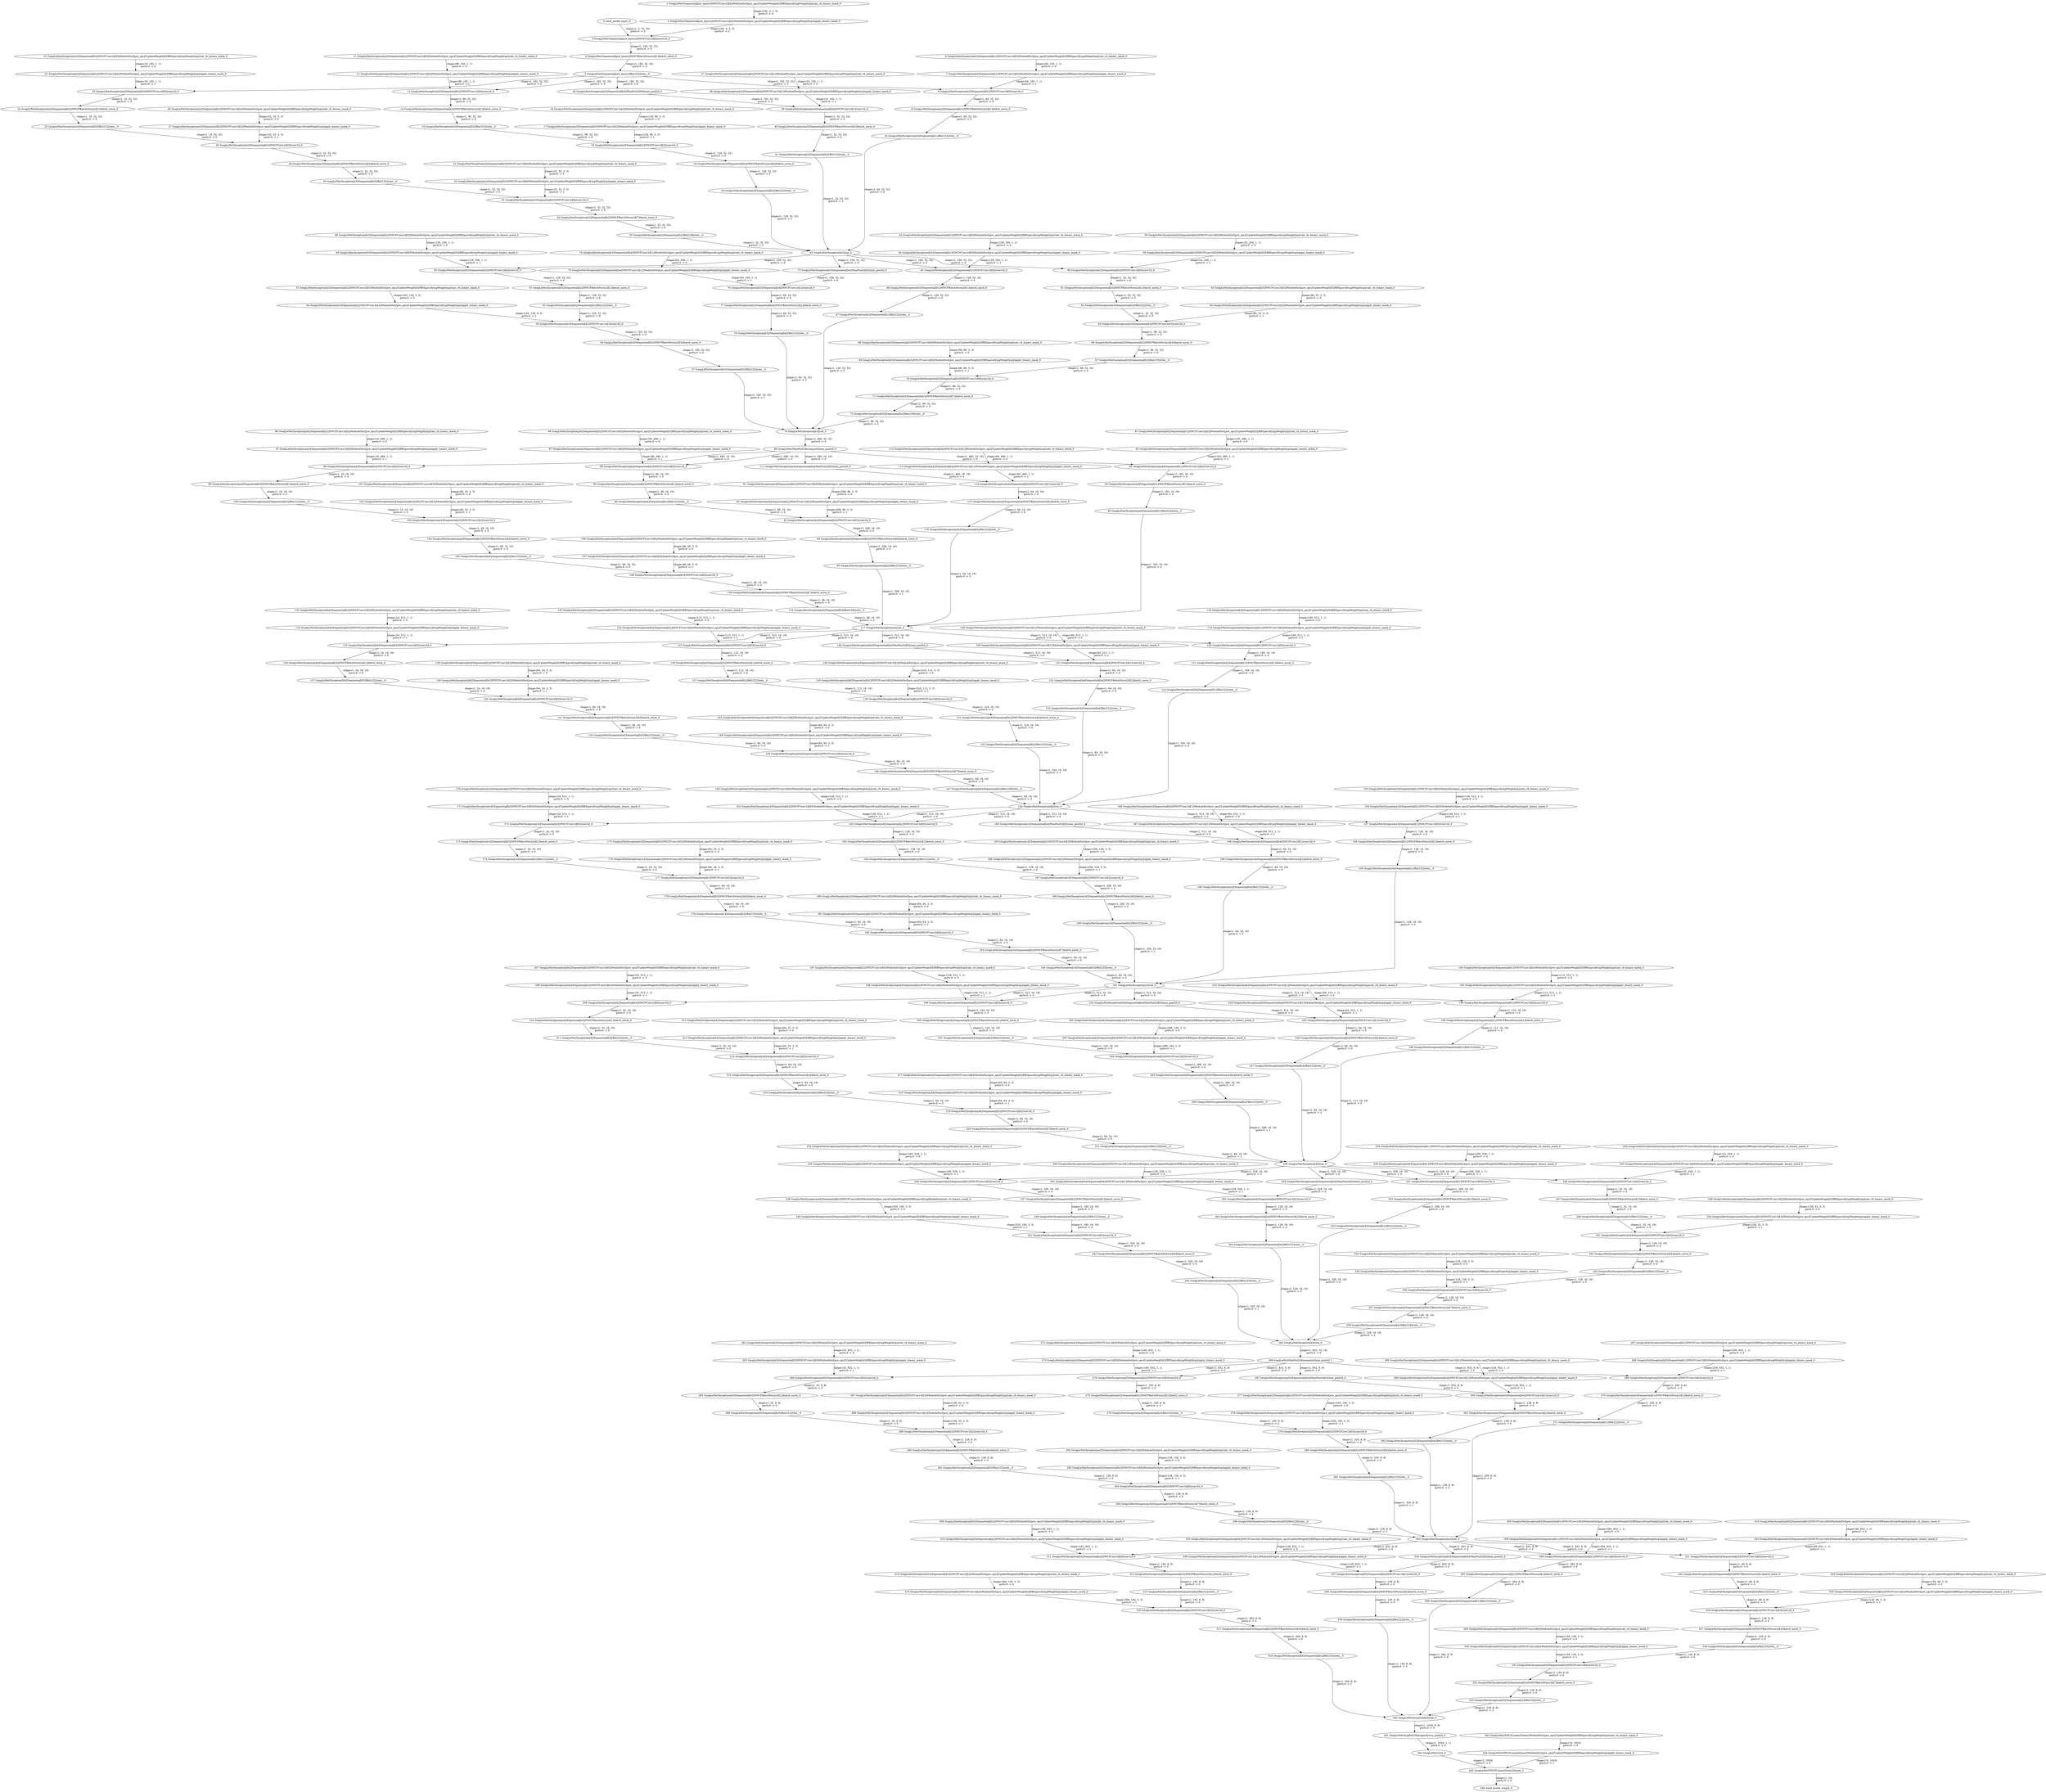 strict digraph  {
"0 /nncf_model_input_0" [id=0, type=nncf_model_input];
"1 GoogLeNet/Sequential[pre_layers]/NNCFConv2d[0]/ModuleDict[pre_ops]/UpdateWeight[0]/RBSparsifyingWeight[op]/calc_rb_binary_mask_0" [id=1, type=calc_rb_binary_mask];
"2 GoogLeNet/Sequential[pre_layers]/NNCFConv2d[0]/ModuleDict[pre_ops]/UpdateWeight[0]/RBSparsifyingWeight[op]/apply_binary_mask_0" [id=2, type=apply_binary_mask];
"3 GoogLeNet/Sequential[pre_layers]/NNCFConv2d[0]/conv2d_0" [id=3, type=conv2d];
"4 GoogLeNet/Sequential[pre_layers]/NNCFBatchNorm2d[1]/batch_norm_0" [id=4, type=batch_norm];
"5 GoogLeNet/Sequential[pre_layers]/ReLU[2]/relu__0" [id=5, type=relu_];
"6 GoogLeNet/Inception[a3]/Sequential[b1]/NNCFConv2d[0]/ModuleDict[pre_ops]/UpdateWeight[0]/RBSparsifyingWeight[op]/calc_rb_binary_mask_0" [id=6, type=calc_rb_binary_mask];
"7 GoogLeNet/Inception[a3]/Sequential[b1]/NNCFConv2d[0]/ModuleDict[pre_ops]/UpdateWeight[0]/RBSparsifyingWeight[op]/apply_binary_mask_0" [id=7, type=apply_binary_mask];
"8 GoogLeNet/Inception[a3]/Sequential[b1]/NNCFConv2d[0]/conv2d_0" [id=8, type=conv2d];
"9 GoogLeNet/Inception[a3]/Sequential[b1]/NNCFBatchNorm2d[1]/batch_norm_0" [id=9, type=batch_norm];
"10 GoogLeNet/Inception[a3]/Sequential[b1]/ReLU[2]/relu__0" [id=10, type=relu_];
"11 GoogLeNet/Inception[a3]/Sequential[b2]/NNCFConv2d[0]/ModuleDict[pre_ops]/UpdateWeight[0]/RBSparsifyingWeight[op]/calc_rb_binary_mask_0" [id=11, type=calc_rb_binary_mask];
"12 GoogLeNet/Inception[a3]/Sequential[b2]/NNCFConv2d[0]/ModuleDict[pre_ops]/UpdateWeight[0]/RBSparsifyingWeight[op]/apply_binary_mask_0" [id=12, type=apply_binary_mask];
"13 GoogLeNet/Inception[a3]/Sequential[b2]/NNCFConv2d[0]/conv2d_0" [id=13, type=conv2d];
"14 GoogLeNet/Inception[a3]/Sequential[b2]/NNCFBatchNorm2d[1]/batch_norm_0" [id=14, type=batch_norm];
"15 GoogLeNet/Inception[a3]/Sequential[b2]/ReLU[2]/relu__0" [id=15, type=relu_];
"16 GoogLeNet/Inception[a3]/Sequential[b2]/NNCFConv2d[3]/ModuleDict[pre_ops]/UpdateWeight[0]/RBSparsifyingWeight[op]/calc_rb_binary_mask_0" [id=16, type=calc_rb_binary_mask];
"17 GoogLeNet/Inception[a3]/Sequential[b2]/NNCFConv2d[3]/ModuleDict[pre_ops]/UpdateWeight[0]/RBSparsifyingWeight[op]/apply_binary_mask_0" [id=17, type=apply_binary_mask];
"18 GoogLeNet/Inception[a3]/Sequential[b2]/NNCFConv2d[3]/conv2d_0" [id=18, type=conv2d];
"19 GoogLeNet/Inception[a3]/Sequential[b2]/NNCFBatchNorm2d[4]/batch_norm_0" [id=19, type=batch_norm];
"20 GoogLeNet/Inception[a3]/Sequential[b2]/ReLU[5]/relu__0" [id=20, type=relu_];
"21 GoogLeNet/Inception[a3]/Sequential[b3]/NNCFConv2d[0]/ModuleDict[pre_ops]/UpdateWeight[0]/RBSparsifyingWeight[op]/calc_rb_binary_mask_0" [id=21, type=calc_rb_binary_mask];
"22 GoogLeNet/Inception[a3]/Sequential[b3]/NNCFConv2d[0]/ModuleDict[pre_ops]/UpdateWeight[0]/RBSparsifyingWeight[op]/apply_binary_mask_0" [id=22, type=apply_binary_mask];
"23 GoogLeNet/Inception[a3]/Sequential[b3]/NNCFConv2d[0]/conv2d_0" [id=23, type=conv2d];
"24 GoogLeNet/Inception[a3]/Sequential[b3]/NNCFBatchNorm2d[1]/batch_norm_0" [id=24, type=batch_norm];
"25 GoogLeNet/Inception[a3]/Sequential[b3]/ReLU[2]/relu__0" [id=25, type=relu_];
"26 GoogLeNet/Inception[a3]/Sequential[b3]/NNCFConv2d[3]/ModuleDict[pre_ops]/UpdateWeight[0]/RBSparsifyingWeight[op]/calc_rb_binary_mask_0" [id=26, type=calc_rb_binary_mask];
"27 GoogLeNet/Inception[a3]/Sequential[b3]/NNCFConv2d[3]/ModuleDict[pre_ops]/UpdateWeight[0]/RBSparsifyingWeight[op]/apply_binary_mask_0" [id=27, type=apply_binary_mask];
"28 GoogLeNet/Inception[a3]/Sequential[b3]/NNCFConv2d[3]/conv2d_0" [id=28, type=conv2d];
"29 GoogLeNet/Inception[a3]/Sequential[b3]/NNCFBatchNorm2d[4]/batch_norm_0" [id=29, type=batch_norm];
"30 GoogLeNet/Inception[a3]/Sequential[b3]/ReLU[5]/relu__0" [id=30, type=relu_];
"31 GoogLeNet/Inception[a3]/Sequential[b3]/NNCFConv2d[6]/ModuleDict[pre_ops]/UpdateWeight[0]/RBSparsifyingWeight[op]/calc_rb_binary_mask_0" [id=31, type=calc_rb_binary_mask];
"32 GoogLeNet/Inception[a3]/Sequential[b3]/NNCFConv2d[6]/ModuleDict[pre_ops]/UpdateWeight[0]/RBSparsifyingWeight[op]/apply_binary_mask_0" [id=32, type=apply_binary_mask];
"33 GoogLeNet/Inception[a3]/Sequential[b3]/NNCFConv2d[6]/conv2d_0" [id=33, type=conv2d];
"34 GoogLeNet/Inception[a3]/Sequential[b3]/NNCFBatchNorm2d[7]/batch_norm_0" [id=34, type=batch_norm];
"35 GoogLeNet/Inception[a3]/Sequential[b3]/ReLU[8]/relu__0" [id=35, type=relu_];
"36 GoogLeNet/Inception[a3]/Sequential[b4]/MaxPool2d[0]/max_pool2d_0" [id=36, type=max_pool2d];
"37 GoogLeNet/Inception[a3]/Sequential[b4]/NNCFConv2d[1]/ModuleDict[pre_ops]/UpdateWeight[0]/RBSparsifyingWeight[op]/calc_rb_binary_mask_0" [id=37, type=calc_rb_binary_mask];
"38 GoogLeNet/Inception[a3]/Sequential[b4]/NNCFConv2d[1]/ModuleDict[pre_ops]/UpdateWeight[0]/RBSparsifyingWeight[op]/apply_binary_mask_0" [id=38, type=apply_binary_mask];
"39 GoogLeNet/Inception[a3]/Sequential[b4]/NNCFConv2d[1]/conv2d_0" [id=39, type=conv2d];
"40 GoogLeNet/Inception[a3]/Sequential[b4]/NNCFBatchNorm2d[2]/batch_norm_0" [id=40, type=batch_norm];
"41 GoogLeNet/Inception[a3]/Sequential[b4]/ReLU[3]/relu__0" [id=41, type=relu_];
"42 GoogLeNet/Inception[a3]/cat_0" [id=42, type=cat];
"43 GoogLeNet/Inception[b3]/Sequential[b1]/NNCFConv2d[0]/ModuleDict[pre_ops]/UpdateWeight[0]/RBSparsifyingWeight[op]/calc_rb_binary_mask_0" [id=43, type=calc_rb_binary_mask];
"44 GoogLeNet/Inception[b3]/Sequential[b1]/NNCFConv2d[0]/ModuleDict[pre_ops]/UpdateWeight[0]/RBSparsifyingWeight[op]/apply_binary_mask_0" [id=44, type=apply_binary_mask];
"45 GoogLeNet/Inception[b3]/Sequential[b1]/NNCFConv2d[0]/conv2d_0" [id=45, type=conv2d];
"46 GoogLeNet/Inception[b3]/Sequential[b1]/NNCFBatchNorm2d[1]/batch_norm_0" [id=46, type=batch_norm];
"47 GoogLeNet/Inception[b3]/Sequential[b1]/ReLU[2]/relu__0" [id=47, type=relu_];
"48 GoogLeNet/Inception[b3]/Sequential[b2]/NNCFConv2d[0]/ModuleDict[pre_ops]/UpdateWeight[0]/RBSparsifyingWeight[op]/calc_rb_binary_mask_0" [id=48, type=calc_rb_binary_mask];
"49 GoogLeNet/Inception[b3]/Sequential[b2]/NNCFConv2d[0]/ModuleDict[pre_ops]/UpdateWeight[0]/RBSparsifyingWeight[op]/apply_binary_mask_0" [id=49, type=apply_binary_mask];
"50 GoogLeNet/Inception[b3]/Sequential[b2]/NNCFConv2d[0]/conv2d_0" [id=50, type=conv2d];
"51 GoogLeNet/Inception[b3]/Sequential[b2]/NNCFBatchNorm2d[1]/batch_norm_0" [id=51, type=batch_norm];
"52 GoogLeNet/Inception[b3]/Sequential[b2]/ReLU[2]/relu__0" [id=52, type=relu_];
"53 GoogLeNet/Inception[b3]/Sequential[b2]/NNCFConv2d[3]/ModuleDict[pre_ops]/UpdateWeight[0]/RBSparsifyingWeight[op]/calc_rb_binary_mask_0" [id=53, type=calc_rb_binary_mask];
"54 GoogLeNet/Inception[b3]/Sequential[b2]/NNCFConv2d[3]/ModuleDict[pre_ops]/UpdateWeight[0]/RBSparsifyingWeight[op]/apply_binary_mask_0" [id=54, type=apply_binary_mask];
"55 GoogLeNet/Inception[b3]/Sequential[b2]/NNCFConv2d[3]/conv2d_0" [id=55, type=conv2d];
"56 GoogLeNet/Inception[b3]/Sequential[b2]/NNCFBatchNorm2d[4]/batch_norm_0" [id=56, type=batch_norm];
"57 GoogLeNet/Inception[b3]/Sequential[b2]/ReLU[5]/relu__0" [id=57, type=relu_];
"58 GoogLeNet/Inception[b3]/Sequential[b3]/NNCFConv2d[0]/ModuleDict[pre_ops]/UpdateWeight[0]/RBSparsifyingWeight[op]/calc_rb_binary_mask_0" [id=58, type=calc_rb_binary_mask];
"59 GoogLeNet/Inception[b3]/Sequential[b3]/NNCFConv2d[0]/ModuleDict[pre_ops]/UpdateWeight[0]/RBSparsifyingWeight[op]/apply_binary_mask_0" [id=59, type=apply_binary_mask];
"60 GoogLeNet/Inception[b3]/Sequential[b3]/NNCFConv2d[0]/conv2d_0" [id=60, type=conv2d];
"61 GoogLeNet/Inception[b3]/Sequential[b3]/NNCFBatchNorm2d[1]/batch_norm_0" [id=61, type=batch_norm];
"62 GoogLeNet/Inception[b3]/Sequential[b3]/ReLU[2]/relu__0" [id=62, type=relu_];
"63 GoogLeNet/Inception[b3]/Sequential[b3]/NNCFConv2d[3]/ModuleDict[pre_ops]/UpdateWeight[0]/RBSparsifyingWeight[op]/calc_rb_binary_mask_0" [id=63, type=calc_rb_binary_mask];
"64 GoogLeNet/Inception[b3]/Sequential[b3]/NNCFConv2d[3]/ModuleDict[pre_ops]/UpdateWeight[0]/RBSparsifyingWeight[op]/apply_binary_mask_0" [id=64, type=apply_binary_mask];
"65 GoogLeNet/Inception[b3]/Sequential[b3]/NNCFConv2d[3]/conv2d_0" [id=65, type=conv2d];
"66 GoogLeNet/Inception[b3]/Sequential[b3]/NNCFBatchNorm2d[4]/batch_norm_0" [id=66, type=batch_norm];
"67 GoogLeNet/Inception[b3]/Sequential[b3]/ReLU[5]/relu__0" [id=67, type=relu_];
"68 GoogLeNet/Inception[b3]/Sequential[b3]/NNCFConv2d[6]/ModuleDict[pre_ops]/UpdateWeight[0]/RBSparsifyingWeight[op]/calc_rb_binary_mask_0" [id=68, type=calc_rb_binary_mask];
"69 GoogLeNet/Inception[b3]/Sequential[b3]/NNCFConv2d[6]/ModuleDict[pre_ops]/UpdateWeight[0]/RBSparsifyingWeight[op]/apply_binary_mask_0" [id=69, type=apply_binary_mask];
"70 GoogLeNet/Inception[b3]/Sequential[b3]/NNCFConv2d[6]/conv2d_0" [id=70, type=conv2d];
"71 GoogLeNet/Inception[b3]/Sequential[b3]/NNCFBatchNorm2d[7]/batch_norm_0" [id=71, type=batch_norm];
"72 GoogLeNet/Inception[b3]/Sequential[b3]/ReLU[8]/relu__0" [id=72, type=relu_];
"73 GoogLeNet/Inception[b3]/Sequential[b4]/MaxPool2d[0]/max_pool2d_0" [id=73, type=max_pool2d];
"74 GoogLeNet/Inception[b3]/Sequential[b4]/NNCFConv2d[1]/ModuleDict[pre_ops]/UpdateWeight[0]/RBSparsifyingWeight[op]/calc_rb_binary_mask_0" [id=74, type=calc_rb_binary_mask];
"75 GoogLeNet/Inception[b3]/Sequential[b4]/NNCFConv2d[1]/ModuleDict[pre_ops]/UpdateWeight[0]/RBSparsifyingWeight[op]/apply_binary_mask_0" [id=75, type=apply_binary_mask];
"76 GoogLeNet/Inception[b3]/Sequential[b4]/NNCFConv2d[1]/conv2d_0" [id=76, type=conv2d];
"77 GoogLeNet/Inception[b3]/Sequential[b4]/NNCFBatchNorm2d[2]/batch_norm_0" [id=77, type=batch_norm];
"78 GoogLeNet/Inception[b3]/Sequential[b4]/ReLU[3]/relu__0" [id=78, type=relu_];
"79 GoogLeNet/Inception[b3]/cat_0" [id=79, type=cat];
"80 GoogLeNet/MaxPool2d[maxpool]/max_pool2d_0" [id=80, type=max_pool2d];
"81 GoogLeNet/Inception[a4]/Sequential[b1]/NNCFConv2d[0]/ModuleDict[pre_ops]/UpdateWeight[0]/RBSparsifyingWeight[op]/calc_rb_binary_mask_0" [id=81, type=calc_rb_binary_mask];
"82 GoogLeNet/Inception[a4]/Sequential[b1]/NNCFConv2d[0]/ModuleDict[pre_ops]/UpdateWeight[0]/RBSparsifyingWeight[op]/apply_binary_mask_0" [id=82, type=apply_binary_mask];
"83 GoogLeNet/Inception[a4]/Sequential[b1]/NNCFConv2d[0]/conv2d_0" [id=83, type=conv2d];
"84 GoogLeNet/Inception[a4]/Sequential[b1]/NNCFBatchNorm2d[1]/batch_norm_0" [id=84, type=batch_norm];
"85 GoogLeNet/Inception[a4]/Sequential[b1]/ReLU[2]/relu__0" [id=85, type=relu_];
"86 GoogLeNet/Inception[a4]/Sequential[b2]/NNCFConv2d[0]/ModuleDict[pre_ops]/UpdateWeight[0]/RBSparsifyingWeight[op]/calc_rb_binary_mask_0" [id=86, type=calc_rb_binary_mask];
"87 GoogLeNet/Inception[a4]/Sequential[b2]/NNCFConv2d[0]/ModuleDict[pre_ops]/UpdateWeight[0]/RBSparsifyingWeight[op]/apply_binary_mask_0" [id=87, type=apply_binary_mask];
"88 GoogLeNet/Inception[a4]/Sequential[b2]/NNCFConv2d[0]/conv2d_0" [id=88, type=conv2d];
"89 GoogLeNet/Inception[a4]/Sequential[b2]/NNCFBatchNorm2d[1]/batch_norm_0" [id=89, type=batch_norm];
"90 GoogLeNet/Inception[a4]/Sequential[b2]/ReLU[2]/relu__0" [id=90, type=relu_];
"91 GoogLeNet/Inception[a4]/Sequential[b2]/NNCFConv2d[3]/ModuleDict[pre_ops]/UpdateWeight[0]/RBSparsifyingWeight[op]/calc_rb_binary_mask_0" [id=91, type=calc_rb_binary_mask];
"92 GoogLeNet/Inception[a4]/Sequential[b2]/NNCFConv2d[3]/ModuleDict[pre_ops]/UpdateWeight[0]/RBSparsifyingWeight[op]/apply_binary_mask_0" [id=92, type=apply_binary_mask];
"93 GoogLeNet/Inception[a4]/Sequential[b2]/NNCFConv2d[3]/conv2d_0" [id=93, type=conv2d];
"94 GoogLeNet/Inception[a4]/Sequential[b2]/NNCFBatchNorm2d[4]/batch_norm_0" [id=94, type=batch_norm];
"95 GoogLeNet/Inception[a4]/Sequential[b2]/ReLU[5]/relu__0" [id=95, type=relu_];
"96 GoogLeNet/Inception[a4]/Sequential[b3]/NNCFConv2d[0]/ModuleDict[pre_ops]/UpdateWeight[0]/RBSparsifyingWeight[op]/calc_rb_binary_mask_0" [id=96, type=calc_rb_binary_mask];
"97 GoogLeNet/Inception[a4]/Sequential[b3]/NNCFConv2d[0]/ModuleDict[pre_ops]/UpdateWeight[0]/RBSparsifyingWeight[op]/apply_binary_mask_0" [id=97, type=apply_binary_mask];
"98 GoogLeNet/Inception[a4]/Sequential[b3]/NNCFConv2d[0]/conv2d_0" [id=98, type=conv2d];
"99 GoogLeNet/Inception[a4]/Sequential[b3]/NNCFBatchNorm2d[1]/batch_norm_0" [id=99, type=batch_norm];
"100 GoogLeNet/Inception[a4]/Sequential[b3]/ReLU[2]/relu__0" [id=100, type=relu_];
"101 GoogLeNet/Inception[a4]/Sequential[b3]/NNCFConv2d[3]/ModuleDict[pre_ops]/UpdateWeight[0]/RBSparsifyingWeight[op]/calc_rb_binary_mask_0" [id=101, type=calc_rb_binary_mask];
"102 GoogLeNet/Inception[a4]/Sequential[b3]/NNCFConv2d[3]/ModuleDict[pre_ops]/UpdateWeight[0]/RBSparsifyingWeight[op]/apply_binary_mask_0" [id=102, type=apply_binary_mask];
"103 GoogLeNet/Inception[a4]/Sequential[b3]/NNCFConv2d[3]/conv2d_0" [id=103, type=conv2d];
"104 GoogLeNet/Inception[a4]/Sequential[b3]/NNCFBatchNorm2d[4]/batch_norm_0" [id=104, type=batch_norm];
"105 GoogLeNet/Inception[a4]/Sequential[b3]/ReLU[5]/relu__0" [id=105, type=relu_];
"106 GoogLeNet/Inception[a4]/Sequential[b3]/NNCFConv2d[6]/ModuleDict[pre_ops]/UpdateWeight[0]/RBSparsifyingWeight[op]/calc_rb_binary_mask_0" [id=106, type=calc_rb_binary_mask];
"107 GoogLeNet/Inception[a4]/Sequential[b3]/NNCFConv2d[6]/ModuleDict[pre_ops]/UpdateWeight[0]/RBSparsifyingWeight[op]/apply_binary_mask_0" [id=107, type=apply_binary_mask];
"108 GoogLeNet/Inception[a4]/Sequential[b3]/NNCFConv2d[6]/conv2d_0" [id=108, type=conv2d];
"109 GoogLeNet/Inception[a4]/Sequential[b3]/NNCFBatchNorm2d[7]/batch_norm_0" [id=109, type=batch_norm];
"110 GoogLeNet/Inception[a4]/Sequential[b3]/ReLU[8]/relu__0" [id=110, type=relu_];
"111 GoogLeNet/Inception[a4]/Sequential[b4]/MaxPool2d[0]/max_pool2d_0" [id=111, type=max_pool2d];
"112 GoogLeNet/Inception[a4]/Sequential[b4]/NNCFConv2d[1]/ModuleDict[pre_ops]/UpdateWeight[0]/RBSparsifyingWeight[op]/calc_rb_binary_mask_0" [id=112, type=calc_rb_binary_mask];
"113 GoogLeNet/Inception[a4]/Sequential[b4]/NNCFConv2d[1]/ModuleDict[pre_ops]/UpdateWeight[0]/RBSparsifyingWeight[op]/apply_binary_mask_0" [id=113, type=apply_binary_mask];
"114 GoogLeNet/Inception[a4]/Sequential[b4]/NNCFConv2d[1]/conv2d_0" [id=114, type=conv2d];
"115 GoogLeNet/Inception[a4]/Sequential[b4]/NNCFBatchNorm2d[2]/batch_norm_0" [id=115, type=batch_norm];
"116 GoogLeNet/Inception[a4]/Sequential[b4]/ReLU[3]/relu__0" [id=116, type=relu_];
"117 GoogLeNet/Inception[a4]/cat_0" [id=117, type=cat];
"118 GoogLeNet/Inception[b4]/Sequential[b1]/NNCFConv2d[0]/ModuleDict[pre_ops]/UpdateWeight[0]/RBSparsifyingWeight[op]/calc_rb_binary_mask_0" [id=118, type=calc_rb_binary_mask];
"119 GoogLeNet/Inception[b4]/Sequential[b1]/NNCFConv2d[0]/ModuleDict[pre_ops]/UpdateWeight[0]/RBSparsifyingWeight[op]/apply_binary_mask_0" [id=119, type=apply_binary_mask];
"120 GoogLeNet/Inception[b4]/Sequential[b1]/NNCFConv2d[0]/conv2d_0" [id=120, type=conv2d];
"121 GoogLeNet/Inception[b4]/Sequential[b1]/NNCFBatchNorm2d[1]/batch_norm_0" [id=121, type=batch_norm];
"122 GoogLeNet/Inception[b4]/Sequential[b1]/ReLU[2]/relu__0" [id=122, type=relu_];
"123 GoogLeNet/Inception[b4]/Sequential[b2]/NNCFConv2d[0]/ModuleDict[pre_ops]/UpdateWeight[0]/RBSparsifyingWeight[op]/calc_rb_binary_mask_0" [id=123, type=calc_rb_binary_mask];
"124 GoogLeNet/Inception[b4]/Sequential[b2]/NNCFConv2d[0]/ModuleDict[pre_ops]/UpdateWeight[0]/RBSparsifyingWeight[op]/apply_binary_mask_0" [id=124, type=apply_binary_mask];
"125 GoogLeNet/Inception[b4]/Sequential[b2]/NNCFConv2d[0]/conv2d_0" [id=125, type=conv2d];
"126 GoogLeNet/Inception[b4]/Sequential[b2]/NNCFBatchNorm2d[1]/batch_norm_0" [id=126, type=batch_norm];
"127 GoogLeNet/Inception[b4]/Sequential[b2]/ReLU[2]/relu__0" [id=127, type=relu_];
"128 GoogLeNet/Inception[b4]/Sequential[b2]/NNCFConv2d[3]/ModuleDict[pre_ops]/UpdateWeight[0]/RBSparsifyingWeight[op]/calc_rb_binary_mask_0" [id=128, type=calc_rb_binary_mask];
"129 GoogLeNet/Inception[b4]/Sequential[b2]/NNCFConv2d[3]/ModuleDict[pre_ops]/UpdateWeight[0]/RBSparsifyingWeight[op]/apply_binary_mask_0" [id=129, type=apply_binary_mask];
"130 GoogLeNet/Inception[b4]/Sequential[b2]/NNCFConv2d[3]/conv2d_0" [id=130, type=conv2d];
"131 GoogLeNet/Inception[b4]/Sequential[b2]/NNCFBatchNorm2d[4]/batch_norm_0" [id=131, type=batch_norm];
"132 GoogLeNet/Inception[b4]/Sequential[b2]/ReLU[5]/relu__0" [id=132, type=relu_];
"133 GoogLeNet/Inception[b4]/Sequential[b3]/NNCFConv2d[0]/ModuleDict[pre_ops]/UpdateWeight[0]/RBSparsifyingWeight[op]/calc_rb_binary_mask_0" [id=133, type=calc_rb_binary_mask];
"134 GoogLeNet/Inception[b4]/Sequential[b3]/NNCFConv2d[0]/ModuleDict[pre_ops]/UpdateWeight[0]/RBSparsifyingWeight[op]/apply_binary_mask_0" [id=134, type=apply_binary_mask];
"135 GoogLeNet/Inception[b4]/Sequential[b3]/NNCFConv2d[0]/conv2d_0" [id=135, type=conv2d];
"136 GoogLeNet/Inception[b4]/Sequential[b3]/NNCFBatchNorm2d[1]/batch_norm_0" [id=136, type=batch_norm];
"137 GoogLeNet/Inception[b4]/Sequential[b3]/ReLU[2]/relu__0" [id=137, type=relu_];
"138 GoogLeNet/Inception[b4]/Sequential[b3]/NNCFConv2d[3]/ModuleDict[pre_ops]/UpdateWeight[0]/RBSparsifyingWeight[op]/calc_rb_binary_mask_0" [id=138, type=calc_rb_binary_mask];
"139 GoogLeNet/Inception[b4]/Sequential[b3]/NNCFConv2d[3]/ModuleDict[pre_ops]/UpdateWeight[0]/RBSparsifyingWeight[op]/apply_binary_mask_0" [id=139, type=apply_binary_mask];
"140 GoogLeNet/Inception[b4]/Sequential[b3]/NNCFConv2d[3]/conv2d_0" [id=140, type=conv2d];
"141 GoogLeNet/Inception[b4]/Sequential[b3]/NNCFBatchNorm2d[4]/batch_norm_0" [id=141, type=batch_norm];
"142 GoogLeNet/Inception[b4]/Sequential[b3]/ReLU[5]/relu__0" [id=142, type=relu_];
"143 GoogLeNet/Inception[b4]/Sequential[b3]/NNCFConv2d[6]/ModuleDict[pre_ops]/UpdateWeight[0]/RBSparsifyingWeight[op]/calc_rb_binary_mask_0" [id=143, type=calc_rb_binary_mask];
"144 GoogLeNet/Inception[b4]/Sequential[b3]/NNCFConv2d[6]/ModuleDict[pre_ops]/UpdateWeight[0]/RBSparsifyingWeight[op]/apply_binary_mask_0" [id=144, type=apply_binary_mask];
"145 GoogLeNet/Inception[b4]/Sequential[b3]/NNCFConv2d[6]/conv2d_0" [id=145, type=conv2d];
"146 GoogLeNet/Inception[b4]/Sequential[b3]/NNCFBatchNorm2d[7]/batch_norm_0" [id=146, type=batch_norm];
"147 GoogLeNet/Inception[b4]/Sequential[b3]/ReLU[8]/relu__0" [id=147, type=relu_];
"148 GoogLeNet/Inception[b4]/Sequential[b4]/MaxPool2d[0]/max_pool2d_0" [id=148, type=max_pool2d];
"149 GoogLeNet/Inception[b4]/Sequential[b4]/NNCFConv2d[1]/ModuleDict[pre_ops]/UpdateWeight[0]/RBSparsifyingWeight[op]/calc_rb_binary_mask_0" [id=149, type=calc_rb_binary_mask];
"150 GoogLeNet/Inception[b4]/Sequential[b4]/NNCFConv2d[1]/ModuleDict[pre_ops]/UpdateWeight[0]/RBSparsifyingWeight[op]/apply_binary_mask_0" [id=150, type=apply_binary_mask];
"151 GoogLeNet/Inception[b4]/Sequential[b4]/NNCFConv2d[1]/conv2d_0" [id=151, type=conv2d];
"152 GoogLeNet/Inception[b4]/Sequential[b4]/NNCFBatchNorm2d[2]/batch_norm_0" [id=152, type=batch_norm];
"153 GoogLeNet/Inception[b4]/Sequential[b4]/ReLU[3]/relu__0" [id=153, type=relu_];
"154 GoogLeNet/Inception[b4]/cat_0" [id=154, type=cat];
"155 GoogLeNet/Inception[c4]/Sequential[b1]/NNCFConv2d[0]/ModuleDict[pre_ops]/UpdateWeight[0]/RBSparsifyingWeight[op]/calc_rb_binary_mask_0" [id=155, type=calc_rb_binary_mask];
"156 GoogLeNet/Inception[c4]/Sequential[b1]/NNCFConv2d[0]/ModuleDict[pre_ops]/UpdateWeight[0]/RBSparsifyingWeight[op]/apply_binary_mask_0" [id=156, type=apply_binary_mask];
"157 GoogLeNet/Inception[c4]/Sequential[b1]/NNCFConv2d[0]/conv2d_0" [id=157, type=conv2d];
"158 GoogLeNet/Inception[c4]/Sequential[b1]/NNCFBatchNorm2d[1]/batch_norm_0" [id=158, type=batch_norm];
"159 GoogLeNet/Inception[c4]/Sequential[b1]/ReLU[2]/relu__0" [id=159, type=relu_];
"160 GoogLeNet/Inception[c4]/Sequential[b2]/NNCFConv2d[0]/ModuleDict[pre_ops]/UpdateWeight[0]/RBSparsifyingWeight[op]/calc_rb_binary_mask_0" [id=160, type=calc_rb_binary_mask];
"161 GoogLeNet/Inception[c4]/Sequential[b2]/NNCFConv2d[0]/ModuleDict[pre_ops]/UpdateWeight[0]/RBSparsifyingWeight[op]/apply_binary_mask_0" [id=161, type=apply_binary_mask];
"162 GoogLeNet/Inception[c4]/Sequential[b2]/NNCFConv2d[0]/conv2d_0" [id=162, type=conv2d];
"163 GoogLeNet/Inception[c4]/Sequential[b2]/NNCFBatchNorm2d[1]/batch_norm_0" [id=163, type=batch_norm];
"164 GoogLeNet/Inception[c4]/Sequential[b2]/ReLU[2]/relu__0" [id=164, type=relu_];
"165 GoogLeNet/Inception[c4]/Sequential[b2]/NNCFConv2d[3]/ModuleDict[pre_ops]/UpdateWeight[0]/RBSparsifyingWeight[op]/calc_rb_binary_mask_0" [id=165, type=calc_rb_binary_mask];
"166 GoogLeNet/Inception[c4]/Sequential[b2]/NNCFConv2d[3]/ModuleDict[pre_ops]/UpdateWeight[0]/RBSparsifyingWeight[op]/apply_binary_mask_0" [id=166, type=apply_binary_mask];
"167 GoogLeNet/Inception[c4]/Sequential[b2]/NNCFConv2d[3]/conv2d_0" [id=167, type=conv2d];
"168 GoogLeNet/Inception[c4]/Sequential[b2]/NNCFBatchNorm2d[4]/batch_norm_0" [id=168, type=batch_norm];
"169 GoogLeNet/Inception[c4]/Sequential[b2]/ReLU[5]/relu__0" [id=169, type=relu_];
"170 GoogLeNet/Inception[c4]/Sequential[b3]/NNCFConv2d[0]/ModuleDict[pre_ops]/UpdateWeight[0]/RBSparsifyingWeight[op]/calc_rb_binary_mask_0" [id=170, type=calc_rb_binary_mask];
"171 GoogLeNet/Inception[c4]/Sequential[b3]/NNCFConv2d[0]/ModuleDict[pre_ops]/UpdateWeight[0]/RBSparsifyingWeight[op]/apply_binary_mask_0" [id=171, type=apply_binary_mask];
"172 GoogLeNet/Inception[c4]/Sequential[b3]/NNCFConv2d[0]/conv2d_0" [id=172, type=conv2d];
"173 GoogLeNet/Inception[c4]/Sequential[b3]/NNCFBatchNorm2d[1]/batch_norm_0" [id=173, type=batch_norm];
"174 GoogLeNet/Inception[c4]/Sequential[b3]/ReLU[2]/relu__0" [id=174, type=relu_];
"175 GoogLeNet/Inception[c4]/Sequential[b3]/NNCFConv2d[3]/ModuleDict[pre_ops]/UpdateWeight[0]/RBSparsifyingWeight[op]/calc_rb_binary_mask_0" [id=175, type=calc_rb_binary_mask];
"176 GoogLeNet/Inception[c4]/Sequential[b3]/NNCFConv2d[3]/ModuleDict[pre_ops]/UpdateWeight[0]/RBSparsifyingWeight[op]/apply_binary_mask_0" [id=176, type=apply_binary_mask];
"177 GoogLeNet/Inception[c4]/Sequential[b3]/NNCFConv2d[3]/conv2d_0" [id=177, type=conv2d];
"178 GoogLeNet/Inception[c4]/Sequential[b3]/NNCFBatchNorm2d[4]/batch_norm_0" [id=178, type=batch_norm];
"179 GoogLeNet/Inception[c4]/Sequential[b3]/ReLU[5]/relu__0" [id=179, type=relu_];
"180 GoogLeNet/Inception[c4]/Sequential[b3]/NNCFConv2d[6]/ModuleDict[pre_ops]/UpdateWeight[0]/RBSparsifyingWeight[op]/calc_rb_binary_mask_0" [id=180, type=calc_rb_binary_mask];
"181 GoogLeNet/Inception[c4]/Sequential[b3]/NNCFConv2d[6]/ModuleDict[pre_ops]/UpdateWeight[0]/RBSparsifyingWeight[op]/apply_binary_mask_0" [id=181, type=apply_binary_mask];
"182 GoogLeNet/Inception[c4]/Sequential[b3]/NNCFConv2d[6]/conv2d_0" [id=182, type=conv2d];
"183 GoogLeNet/Inception[c4]/Sequential[b3]/NNCFBatchNorm2d[7]/batch_norm_0" [id=183, type=batch_norm];
"184 GoogLeNet/Inception[c4]/Sequential[b3]/ReLU[8]/relu__0" [id=184, type=relu_];
"185 GoogLeNet/Inception[c4]/Sequential[b4]/MaxPool2d[0]/max_pool2d_0" [id=185, type=max_pool2d];
"186 GoogLeNet/Inception[c4]/Sequential[b4]/NNCFConv2d[1]/ModuleDict[pre_ops]/UpdateWeight[0]/RBSparsifyingWeight[op]/calc_rb_binary_mask_0" [id=186, type=calc_rb_binary_mask];
"187 GoogLeNet/Inception[c4]/Sequential[b4]/NNCFConv2d[1]/ModuleDict[pre_ops]/UpdateWeight[0]/RBSparsifyingWeight[op]/apply_binary_mask_0" [id=187, type=apply_binary_mask];
"188 GoogLeNet/Inception[c4]/Sequential[b4]/NNCFConv2d[1]/conv2d_0" [id=188, type=conv2d];
"189 GoogLeNet/Inception[c4]/Sequential[b4]/NNCFBatchNorm2d[2]/batch_norm_0" [id=189, type=batch_norm];
"190 GoogLeNet/Inception[c4]/Sequential[b4]/ReLU[3]/relu__0" [id=190, type=relu_];
"191 GoogLeNet/Inception[c4]/cat_0" [id=191, type=cat];
"192 GoogLeNet/Inception[d4]/Sequential[b1]/NNCFConv2d[0]/ModuleDict[pre_ops]/UpdateWeight[0]/RBSparsifyingWeight[op]/calc_rb_binary_mask_0" [id=192, type=calc_rb_binary_mask];
"193 GoogLeNet/Inception[d4]/Sequential[b1]/NNCFConv2d[0]/ModuleDict[pre_ops]/UpdateWeight[0]/RBSparsifyingWeight[op]/apply_binary_mask_0" [id=193, type=apply_binary_mask];
"194 GoogLeNet/Inception[d4]/Sequential[b1]/NNCFConv2d[0]/conv2d_0" [id=194, type=conv2d];
"195 GoogLeNet/Inception[d4]/Sequential[b1]/NNCFBatchNorm2d[1]/batch_norm_0" [id=195, type=batch_norm];
"196 GoogLeNet/Inception[d4]/Sequential[b1]/ReLU[2]/relu__0" [id=196, type=relu_];
"197 GoogLeNet/Inception[d4]/Sequential[b2]/NNCFConv2d[0]/ModuleDict[pre_ops]/UpdateWeight[0]/RBSparsifyingWeight[op]/calc_rb_binary_mask_0" [id=197, type=calc_rb_binary_mask];
"198 GoogLeNet/Inception[d4]/Sequential[b2]/NNCFConv2d[0]/ModuleDict[pre_ops]/UpdateWeight[0]/RBSparsifyingWeight[op]/apply_binary_mask_0" [id=198, type=apply_binary_mask];
"199 GoogLeNet/Inception[d4]/Sequential[b2]/NNCFConv2d[0]/conv2d_0" [id=199, type=conv2d];
"200 GoogLeNet/Inception[d4]/Sequential[b2]/NNCFBatchNorm2d[1]/batch_norm_0" [id=200, type=batch_norm];
"201 GoogLeNet/Inception[d4]/Sequential[b2]/ReLU[2]/relu__0" [id=201, type=relu_];
"202 GoogLeNet/Inception[d4]/Sequential[b2]/NNCFConv2d[3]/ModuleDict[pre_ops]/UpdateWeight[0]/RBSparsifyingWeight[op]/calc_rb_binary_mask_0" [id=202, type=calc_rb_binary_mask];
"203 GoogLeNet/Inception[d4]/Sequential[b2]/NNCFConv2d[3]/ModuleDict[pre_ops]/UpdateWeight[0]/RBSparsifyingWeight[op]/apply_binary_mask_0" [id=203, type=apply_binary_mask];
"204 GoogLeNet/Inception[d4]/Sequential[b2]/NNCFConv2d[3]/conv2d_0" [id=204, type=conv2d];
"205 GoogLeNet/Inception[d4]/Sequential[b2]/NNCFBatchNorm2d[4]/batch_norm_0" [id=205, type=batch_norm];
"206 GoogLeNet/Inception[d4]/Sequential[b2]/ReLU[5]/relu__0" [id=206, type=relu_];
"207 GoogLeNet/Inception[d4]/Sequential[b3]/NNCFConv2d[0]/ModuleDict[pre_ops]/UpdateWeight[0]/RBSparsifyingWeight[op]/calc_rb_binary_mask_0" [id=207, type=calc_rb_binary_mask];
"208 GoogLeNet/Inception[d4]/Sequential[b3]/NNCFConv2d[0]/ModuleDict[pre_ops]/UpdateWeight[0]/RBSparsifyingWeight[op]/apply_binary_mask_0" [id=208, type=apply_binary_mask];
"209 GoogLeNet/Inception[d4]/Sequential[b3]/NNCFConv2d[0]/conv2d_0" [id=209, type=conv2d];
"210 GoogLeNet/Inception[d4]/Sequential[b3]/NNCFBatchNorm2d[1]/batch_norm_0" [id=210, type=batch_norm];
"211 GoogLeNet/Inception[d4]/Sequential[b3]/ReLU[2]/relu__0" [id=211, type=relu_];
"212 GoogLeNet/Inception[d4]/Sequential[b3]/NNCFConv2d[3]/ModuleDict[pre_ops]/UpdateWeight[0]/RBSparsifyingWeight[op]/calc_rb_binary_mask_0" [id=212, type=calc_rb_binary_mask];
"213 GoogLeNet/Inception[d4]/Sequential[b3]/NNCFConv2d[3]/ModuleDict[pre_ops]/UpdateWeight[0]/RBSparsifyingWeight[op]/apply_binary_mask_0" [id=213, type=apply_binary_mask];
"214 GoogLeNet/Inception[d4]/Sequential[b3]/NNCFConv2d[3]/conv2d_0" [id=214, type=conv2d];
"215 GoogLeNet/Inception[d4]/Sequential[b3]/NNCFBatchNorm2d[4]/batch_norm_0" [id=215, type=batch_norm];
"216 GoogLeNet/Inception[d4]/Sequential[b3]/ReLU[5]/relu__0" [id=216, type=relu_];
"217 GoogLeNet/Inception[d4]/Sequential[b3]/NNCFConv2d[6]/ModuleDict[pre_ops]/UpdateWeight[0]/RBSparsifyingWeight[op]/calc_rb_binary_mask_0" [id=217, type=calc_rb_binary_mask];
"218 GoogLeNet/Inception[d4]/Sequential[b3]/NNCFConv2d[6]/ModuleDict[pre_ops]/UpdateWeight[0]/RBSparsifyingWeight[op]/apply_binary_mask_0" [id=218, type=apply_binary_mask];
"219 GoogLeNet/Inception[d4]/Sequential[b3]/NNCFConv2d[6]/conv2d_0" [id=219, type=conv2d];
"220 GoogLeNet/Inception[d4]/Sequential[b3]/NNCFBatchNorm2d[7]/batch_norm_0" [id=220, type=batch_norm];
"221 GoogLeNet/Inception[d4]/Sequential[b3]/ReLU[8]/relu__0" [id=221, type=relu_];
"222 GoogLeNet/Inception[d4]/Sequential[b4]/MaxPool2d[0]/max_pool2d_0" [id=222, type=max_pool2d];
"223 GoogLeNet/Inception[d4]/Sequential[b4]/NNCFConv2d[1]/ModuleDict[pre_ops]/UpdateWeight[0]/RBSparsifyingWeight[op]/calc_rb_binary_mask_0" [id=223, type=calc_rb_binary_mask];
"224 GoogLeNet/Inception[d4]/Sequential[b4]/NNCFConv2d[1]/ModuleDict[pre_ops]/UpdateWeight[0]/RBSparsifyingWeight[op]/apply_binary_mask_0" [id=224, type=apply_binary_mask];
"225 GoogLeNet/Inception[d4]/Sequential[b4]/NNCFConv2d[1]/conv2d_0" [id=225, type=conv2d];
"226 GoogLeNet/Inception[d4]/Sequential[b4]/NNCFBatchNorm2d[2]/batch_norm_0" [id=226, type=batch_norm];
"227 GoogLeNet/Inception[d4]/Sequential[b4]/ReLU[3]/relu__0" [id=227, type=relu_];
"228 GoogLeNet/Inception[d4]/cat_0" [id=228, type=cat];
"229 GoogLeNet/Inception[e4]/Sequential[b1]/NNCFConv2d[0]/ModuleDict[pre_ops]/UpdateWeight[0]/RBSparsifyingWeight[op]/calc_rb_binary_mask_0" [id=229, type=calc_rb_binary_mask];
"230 GoogLeNet/Inception[e4]/Sequential[b1]/NNCFConv2d[0]/ModuleDict[pre_ops]/UpdateWeight[0]/RBSparsifyingWeight[op]/apply_binary_mask_0" [id=230, type=apply_binary_mask];
"231 GoogLeNet/Inception[e4]/Sequential[b1]/NNCFConv2d[0]/conv2d_0" [id=231, type=conv2d];
"232 GoogLeNet/Inception[e4]/Sequential[b1]/NNCFBatchNorm2d[1]/batch_norm_0" [id=232, type=batch_norm];
"233 GoogLeNet/Inception[e4]/Sequential[b1]/ReLU[2]/relu__0" [id=233, type=relu_];
"234 GoogLeNet/Inception[e4]/Sequential[b2]/NNCFConv2d[0]/ModuleDict[pre_ops]/UpdateWeight[0]/RBSparsifyingWeight[op]/calc_rb_binary_mask_0" [id=234, type=calc_rb_binary_mask];
"235 GoogLeNet/Inception[e4]/Sequential[b2]/NNCFConv2d[0]/ModuleDict[pre_ops]/UpdateWeight[0]/RBSparsifyingWeight[op]/apply_binary_mask_0" [id=235, type=apply_binary_mask];
"236 GoogLeNet/Inception[e4]/Sequential[b2]/NNCFConv2d[0]/conv2d_0" [id=236, type=conv2d];
"237 GoogLeNet/Inception[e4]/Sequential[b2]/NNCFBatchNorm2d[1]/batch_norm_0" [id=237, type=batch_norm];
"238 GoogLeNet/Inception[e4]/Sequential[b2]/ReLU[2]/relu__0" [id=238, type=relu_];
"239 GoogLeNet/Inception[e4]/Sequential[b2]/NNCFConv2d[3]/ModuleDict[pre_ops]/UpdateWeight[0]/RBSparsifyingWeight[op]/calc_rb_binary_mask_0" [id=239, type=calc_rb_binary_mask];
"240 GoogLeNet/Inception[e4]/Sequential[b2]/NNCFConv2d[3]/ModuleDict[pre_ops]/UpdateWeight[0]/RBSparsifyingWeight[op]/apply_binary_mask_0" [id=240, type=apply_binary_mask];
"241 GoogLeNet/Inception[e4]/Sequential[b2]/NNCFConv2d[3]/conv2d_0" [id=241, type=conv2d];
"242 GoogLeNet/Inception[e4]/Sequential[b2]/NNCFBatchNorm2d[4]/batch_norm_0" [id=242, type=batch_norm];
"243 GoogLeNet/Inception[e4]/Sequential[b2]/ReLU[5]/relu__0" [id=243, type=relu_];
"244 GoogLeNet/Inception[e4]/Sequential[b3]/NNCFConv2d[0]/ModuleDict[pre_ops]/UpdateWeight[0]/RBSparsifyingWeight[op]/calc_rb_binary_mask_0" [id=244, type=calc_rb_binary_mask];
"245 GoogLeNet/Inception[e4]/Sequential[b3]/NNCFConv2d[0]/ModuleDict[pre_ops]/UpdateWeight[0]/RBSparsifyingWeight[op]/apply_binary_mask_0" [id=245, type=apply_binary_mask];
"246 GoogLeNet/Inception[e4]/Sequential[b3]/NNCFConv2d[0]/conv2d_0" [id=246, type=conv2d];
"247 GoogLeNet/Inception[e4]/Sequential[b3]/NNCFBatchNorm2d[1]/batch_norm_0" [id=247, type=batch_norm];
"248 GoogLeNet/Inception[e4]/Sequential[b3]/ReLU[2]/relu__0" [id=248, type=relu_];
"249 GoogLeNet/Inception[e4]/Sequential[b3]/NNCFConv2d[3]/ModuleDict[pre_ops]/UpdateWeight[0]/RBSparsifyingWeight[op]/calc_rb_binary_mask_0" [id=249, type=calc_rb_binary_mask];
"250 GoogLeNet/Inception[e4]/Sequential[b3]/NNCFConv2d[3]/ModuleDict[pre_ops]/UpdateWeight[0]/RBSparsifyingWeight[op]/apply_binary_mask_0" [id=250, type=apply_binary_mask];
"251 GoogLeNet/Inception[e4]/Sequential[b3]/NNCFConv2d[3]/conv2d_0" [id=251, type=conv2d];
"252 GoogLeNet/Inception[e4]/Sequential[b3]/NNCFBatchNorm2d[4]/batch_norm_0" [id=252, type=batch_norm];
"253 GoogLeNet/Inception[e4]/Sequential[b3]/ReLU[5]/relu__0" [id=253, type=relu_];
"254 GoogLeNet/Inception[e4]/Sequential[b3]/NNCFConv2d[6]/ModuleDict[pre_ops]/UpdateWeight[0]/RBSparsifyingWeight[op]/calc_rb_binary_mask_0" [id=254, type=calc_rb_binary_mask];
"255 GoogLeNet/Inception[e4]/Sequential[b3]/NNCFConv2d[6]/ModuleDict[pre_ops]/UpdateWeight[0]/RBSparsifyingWeight[op]/apply_binary_mask_0" [id=255, type=apply_binary_mask];
"256 GoogLeNet/Inception[e4]/Sequential[b3]/NNCFConv2d[6]/conv2d_0" [id=256, type=conv2d];
"257 GoogLeNet/Inception[e4]/Sequential[b3]/NNCFBatchNorm2d[7]/batch_norm_0" [id=257, type=batch_norm];
"258 GoogLeNet/Inception[e4]/Sequential[b3]/ReLU[8]/relu__0" [id=258, type=relu_];
"259 GoogLeNet/Inception[e4]/Sequential[b4]/MaxPool2d[0]/max_pool2d_0" [id=259, type=max_pool2d];
"260 GoogLeNet/Inception[e4]/Sequential[b4]/NNCFConv2d[1]/ModuleDict[pre_ops]/UpdateWeight[0]/RBSparsifyingWeight[op]/calc_rb_binary_mask_0" [id=260, type=calc_rb_binary_mask];
"261 GoogLeNet/Inception[e4]/Sequential[b4]/NNCFConv2d[1]/ModuleDict[pre_ops]/UpdateWeight[0]/RBSparsifyingWeight[op]/apply_binary_mask_0" [id=261, type=apply_binary_mask];
"262 GoogLeNet/Inception[e4]/Sequential[b4]/NNCFConv2d[1]/conv2d_0" [id=262, type=conv2d];
"263 GoogLeNet/Inception[e4]/Sequential[b4]/NNCFBatchNorm2d[2]/batch_norm_0" [id=263, type=batch_norm];
"264 GoogLeNet/Inception[e4]/Sequential[b4]/ReLU[3]/relu__0" [id=264, type=relu_];
"265 GoogLeNet/Inception[e4]/cat_0" [id=265, type=cat];
"266 GoogLeNet/MaxPool2d[maxpool]/max_pool2d_1" [id=266, type=max_pool2d];
"267 GoogLeNet/Inception[a5]/Sequential[b1]/NNCFConv2d[0]/ModuleDict[pre_ops]/UpdateWeight[0]/RBSparsifyingWeight[op]/calc_rb_binary_mask_0" [id=267, type=calc_rb_binary_mask];
"268 GoogLeNet/Inception[a5]/Sequential[b1]/NNCFConv2d[0]/ModuleDict[pre_ops]/UpdateWeight[0]/RBSparsifyingWeight[op]/apply_binary_mask_0" [id=268, type=apply_binary_mask];
"269 GoogLeNet/Inception[a5]/Sequential[b1]/NNCFConv2d[0]/conv2d_0" [id=269, type=conv2d];
"270 GoogLeNet/Inception[a5]/Sequential[b1]/NNCFBatchNorm2d[1]/batch_norm_0" [id=270, type=batch_norm];
"271 GoogLeNet/Inception[a5]/Sequential[b1]/ReLU[2]/relu__0" [id=271, type=relu_];
"272 GoogLeNet/Inception[a5]/Sequential[b2]/NNCFConv2d[0]/ModuleDict[pre_ops]/UpdateWeight[0]/RBSparsifyingWeight[op]/calc_rb_binary_mask_0" [id=272, type=calc_rb_binary_mask];
"273 GoogLeNet/Inception[a5]/Sequential[b2]/NNCFConv2d[0]/ModuleDict[pre_ops]/UpdateWeight[0]/RBSparsifyingWeight[op]/apply_binary_mask_0" [id=273, type=apply_binary_mask];
"274 GoogLeNet/Inception[a5]/Sequential[b2]/NNCFConv2d[0]/conv2d_0" [id=274, type=conv2d];
"275 GoogLeNet/Inception[a5]/Sequential[b2]/NNCFBatchNorm2d[1]/batch_norm_0" [id=275, type=batch_norm];
"276 GoogLeNet/Inception[a5]/Sequential[b2]/ReLU[2]/relu__0" [id=276, type=relu_];
"277 GoogLeNet/Inception[a5]/Sequential[b2]/NNCFConv2d[3]/ModuleDict[pre_ops]/UpdateWeight[0]/RBSparsifyingWeight[op]/calc_rb_binary_mask_0" [id=277, type=calc_rb_binary_mask];
"278 GoogLeNet/Inception[a5]/Sequential[b2]/NNCFConv2d[3]/ModuleDict[pre_ops]/UpdateWeight[0]/RBSparsifyingWeight[op]/apply_binary_mask_0" [id=278, type=apply_binary_mask];
"279 GoogLeNet/Inception[a5]/Sequential[b2]/NNCFConv2d[3]/conv2d_0" [id=279, type=conv2d];
"280 GoogLeNet/Inception[a5]/Sequential[b2]/NNCFBatchNorm2d[4]/batch_norm_0" [id=280, type=batch_norm];
"281 GoogLeNet/Inception[a5]/Sequential[b2]/ReLU[5]/relu__0" [id=281, type=relu_];
"282 GoogLeNet/Inception[a5]/Sequential[b3]/NNCFConv2d[0]/ModuleDict[pre_ops]/UpdateWeight[0]/RBSparsifyingWeight[op]/calc_rb_binary_mask_0" [id=282, type=calc_rb_binary_mask];
"283 GoogLeNet/Inception[a5]/Sequential[b3]/NNCFConv2d[0]/ModuleDict[pre_ops]/UpdateWeight[0]/RBSparsifyingWeight[op]/apply_binary_mask_0" [id=283, type=apply_binary_mask];
"284 GoogLeNet/Inception[a5]/Sequential[b3]/NNCFConv2d[0]/conv2d_0" [id=284, type=conv2d];
"285 GoogLeNet/Inception[a5]/Sequential[b3]/NNCFBatchNorm2d[1]/batch_norm_0" [id=285, type=batch_norm];
"286 GoogLeNet/Inception[a5]/Sequential[b3]/ReLU[2]/relu__0" [id=286, type=relu_];
"287 GoogLeNet/Inception[a5]/Sequential[b3]/NNCFConv2d[3]/ModuleDict[pre_ops]/UpdateWeight[0]/RBSparsifyingWeight[op]/calc_rb_binary_mask_0" [id=287, type=calc_rb_binary_mask];
"288 GoogLeNet/Inception[a5]/Sequential[b3]/NNCFConv2d[3]/ModuleDict[pre_ops]/UpdateWeight[0]/RBSparsifyingWeight[op]/apply_binary_mask_0" [id=288, type=apply_binary_mask];
"289 GoogLeNet/Inception[a5]/Sequential[b3]/NNCFConv2d[3]/conv2d_0" [id=289, type=conv2d];
"290 GoogLeNet/Inception[a5]/Sequential[b3]/NNCFBatchNorm2d[4]/batch_norm_0" [id=290, type=batch_norm];
"291 GoogLeNet/Inception[a5]/Sequential[b3]/ReLU[5]/relu__0" [id=291, type=relu_];
"292 GoogLeNet/Inception[a5]/Sequential[b3]/NNCFConv2d[6]/ModuleDict[pre_ops]/UpdateWeight[0]/RBSparsifyingWeight[op]/calc_rb_binary_mask_0" [id=292, type=calc_rb_binary_mask];
"293 GoogLeNet/Inception[a5]/Sequential[b3]/NNCFConv2d[6]/ModuleDict[pre_ops]/UpdateWeight[0]/RBSparsifyingWeight[op]/apply_binary_mask_0" [id=293, type=apply_binary_mask];
"294 GoogLeNet/Inception[a5]/Sequential[b3]/NNCFConv2d[6]/conv2d_0" [id=294, type=conv2d];
"295 GoogLeNet/Inception[a5]/Sequential[b3]/NNCFBatchNorm2d[7]/batch_norm_0" [id=295, type=batch_norm];
"296 GoogLeNet/Inception[a5]/Sequential[b3]/ReLU[8]/relu__0" [id=296, type=relu_];
"297 GoogLeNet/Inception[a5]/Sequential[b4]/MaxPool2d[0]/max_pool2d_0" [id=297, type=max_pool2d];
"298 GoogLeNet/Inception[a5]/Sequential[b4]/NNCFConv2d[1]/ModuleDict[pre_ops]/UpdateWeight[0]/RBSparsifyingWeight[op]/calc_rb_binary_mask_0" [id=298, type=calc_rb_binary_mask];
"299 GoogLeNet/Inception[a5]/Sequential[b4]/NNCFConv2d[1]/ModuleDict[pre_ops]/UpdateWeight[0]/RBSparsifyingWeight[op]/apply_binary_mask_0" [id=299, type=apply_binary_mask];
"300 GoogLeNet/Inception[a5]/Sequential[b4]/NNCFConv2d[1]/conv2d_0" [id=300, type=conv2d];
"301 GoogLeNet/Inception[a5]/Sequential[b4]/NNCFBatchNorm2d[2]/batch_norm_0" [id=301, type=batch_norm];
"302 GoogLeNet/Inception[a5]/Sequential[b4]/ReLU[3]/relu__0" [id=302, type=relu_];
"303 GoogLeNet/Inception[a5]/cat_0" [id=303, type=cat];
"304 GoogLeNet/Inception[b5]/Sequential[b1]/NNCFConv2d[0]/ModuleDict[pre_ops]/UpdateWeight[0]/RBSparsifyingWeight[op]/calc_rb_binary_mask_0" [id=304, type=calc_rb_binary_mask];
"305 GoogLeNet/Inception[b5]/Sequential[b1]/NNCFConv2d[0]/ModuleDict[pre_ops]/UpdateWeight[0]/RBSparsifyingWeight[op]/apply_binary_mask_0" [id=305, type=apply_binary_mask];
"306 GoogLeNet/Inception[b5]/Sequential[b1]/NNCFConv2d[0]/conv2d_0" [id=306, type=conv2d];
"307 GoogLeNet/Inception[b5]/Sequential[b1]/NNCFBatchNorm2d[1]/batch_norm_0" [id=307, type=batch_norm];
"308 GoogLeNet/Inception[b5]/Sequential[b1]/ReLU[2]/relu__0" [id=308, type=relu_];
"309 GoogLeNet/Inception[b5]/Sequential[b2]/NNCFConv2d[0]/ModuleDict[pre_ops]/UpdateWeight[0]/RBSparsifyingWeight[op]/calc_rb_binary_mask_0" [id=309, type=calc_rb_binary_mask];
"310 GoogLeNet/Inception[b5]/Sequential[b2]/NNCFConv2d[0]/ModuleDict[pre_ops]/UpdateWeight[0]/RBSparsifyingWeight[op]/apply_binary_mask_0" [id=310, type=apply_binary_mask];
"311 GoogLeNet/Inception[b5]/Sequential[b2]/NNCFConv2d[0]/conv2d_0" [id=311, type=conv2d];
"312 GoogLeNet/Inception[b5]/Sequential[b2]/NNCFBatchNorm2d[1]/batch_norm_0" [id=312, type=batch_norm];
"313 GoogLeNet/Inception[b5]/Sequential[b2]/ReLU[2]/relu__0" [id=313, type=relu_];
"314 GoogLeNet/Inception[b5]/Sequential[b2]/NNCFConv2d[3]/ModuleDict[pre_ops]/UpdateWeight[0]/RBSparsifyingWeight[op]/calc_rb_binary_mask_0" [id=314, type=calc_rb_binary_mask];
"315 GoogLeNet/Inception[b5]/Sequential[b2]/NNCFConv2d[3]/ModuleDict[pre_ops]/UpdateWeight[0]/RBSparsifyingWeight[op]/apply_binary_mask_0" [id=315, type=apply_binary_mask];
"316 GoogLeNet/Inception[b5]/Sequential[b2]/NNCFConv2d[3]/conv2d_0" [id=316, type=conv2d];
"317 GoogLeNet/Inception[b5]/Sequential[b2]/NNCFBatchNorm2d[4]/batch_norm_0" [id=317, type=batch_norm];
"318 GoogLeNet/Inception[b5]/Sequential[b2]/ReLU[5]/relu__0" [id=318, type=relu_];
"319 GoogLeNet/Inception[b5]/Sequential[b3]/NNCFConv2d[0]/ModuleDict[pre_ops]/UpdateWeight[0]/RBSparsifyingWeight[op]/calc_rb_binary_mask_0" [id=319, type=calc_rb_binary_mask];
"320 GoogLeNet/Inception[b5]/Sequential[b3]/NNCFConv2d[0]/ModuleDict[pre_ops]/UpdateWeight[0]/RBSparsifyingWeight[op]/apply_binary_mask_0" [id=320, type=apply_binary_mask];
"321 GoogLeNet/Inception[b5]/Sequential[b3]/NNCFConv2d[0]/conv2d_0" [id=321, type=conv2d];
"322 GoogLeNet/Inception[b5]/Sequential[b3]/NNCFBatchNorm2d[1]/batch_norm_0" [id=322, type=batch_norm];
"323 GoogLeNet/Inception[b5]/Sequential[b3]/ReLU[2]/relu__0" [id=323, type=relu_];
"324 GoogLeNet/Inception[b5]/Sequential[b3]/NNCFConv2d[3]/ModuleDict[pre_ops]/UpdateWeight[0]/RBSparsifyingWeight[op]/calc_rb_binary_mask_0" [id=324, type=calc_rb_binary_mask];
"325 GoogLeNet/Inception[b5]/Sequential[b3]/NNCFConv2d[3]/ModuleDict[pre_ops]/UpdateWeight[0]/RBSparsifyingWeight[op]/apply_binary_mask_0" [id=325, type=apply_binary_mask];
"326 GoogLeNet/Inception[b5]/Sequential[b3]/NNCFConv2d[3]/conv2d_0" [id=326, type=conv2d];
"327 GoogLeNet/Inception[b5]/Sequential[b3]/NNCFBatchNorm2d[4]/batch_norm_0" [id=327, type=batch_norm];
"328 GoogLeNet/Inception[b5]/Sequential[b3]/ReLU[5]/relu__0" [id=328, type=relu_];
"329 GoogLeNet/Inception[b5]/Sequential[b3]/NNCFConv2d[6]/ModuleDict[pre_ops]/UpdateWeight[0]/RBSparsifyingWeight[op]/calc_rb_binary_mask_0" [id=329, type=calc_rb_binary_mask];
"330 GoogLeNet/Inception[b5]/Sequential[b3]/NNCFConv2d[6]/ModuleDict[pre_ops]/UpdateWeight[0]/RBSparsifyingWeight[op]/apply_binary_mask_0" [id=330, type=apply_binary_mask];
"331 GoogLeNet/Inception[b5]/Sequential[b3]/NNCFConv2d[6]/conv2d_0" [id=331, type=conv2d];
"332 GoogLeNet/Inception[b5]/Sequential[b3]/NNCFBatchNorm2d[7]/batch_norm_0" [id=332, type=batch_norm];
"333 GoogLeNet/Inception[b5]/Sequential[b3]/ReLU[8]/relu__0" [id=333, type=relu_];
"334 GoogLeNet/Inception[b5]/Sequential[b4]/MaxPool2d[0]/max_pool2d_0" [id=334, type=max_pool2d];
"335 GoogLeNet/Inception[b5]/Sequential[b4]/NNCFConv2d[1]/ModuleDict[pre_ops]/UpdateWeight[0]/RBSparsifyingWeight[op]/calc_rb_binary_mask_0" [id=335, type=calc_rb_binary_mask];
"336 GoogLeNet/Inception[b5]/Sequential[b4]/NNCFConv2d[1]/ModuleDict[pre_ops]/UpdateWeight[0]/RBSparsifyingWeight[op]/apply_binary_mask_0" [id=336, type=apply_binary_mask];
"337 GoogLeNet/Inception[b5]/Sequential[b4]/NNCFConv2d[1]/conv2d_0" [id=337, type=conv2d];
"338 GoogLeNet/Inception[b5]/Sequential[b4]/NNCFBatchNorm2d[2]/batch_norm_0" [id=338, type=batch_norm];
"339 GoogLeNet/Inception[b5]/Sequential[b4]/ReLU[3]/relu__0" [id=339, type=relu_];
"340 GoogLeNet/Inception[b5]/cat_0" [id=340, type=cat];
"341 GoogLeNet/AvgPool2d[avgpool]/avg_pool2d_0" [id=341, type=avg_pool2d];
"342 GoogLeNet/view_0" [id=342, type=view];
"343 GoogLeNet/NNCFLinear[linear]/ModuleDict[pre_ops]/UpdateWeight[0]/RBSparsifyingWeight[op]/calc_rb_binary_mask_0" [id=343, type=calc_rb_binary_mask];
"344 GoogLeNet/NNCFLinear[linear]/ModuleDict[pre_ops]/UpdateWeight[0]/RBSparsifyingWeight[op]/apply_binary_mask_0" [id=344, type=apply_binary_mask];
"345 GoogLeNet/NNCFLinear[linear]/linear_0" [id=345, type=linear];
"346 /nncf_model_output_0" [id=346, type=nncf_model_output];
"0 /nncf_model_input_0" -> "3 GoogLeNet/Sequential[pre_layers]/NNCFConv2d[0]/conv2d_0"  [label="shape:(1, 3, 32, 32)\nports:0 -> 0", style=solid];
"1 GoogLeNet/Sequential[pre_layers]/NNCFConv2d[0]/ModuleDict[pre_ops]/UpdateWeight[0]/RBSparsifyingWeight[op]/calc_rb_binary_mask_0" -> "2 GoogLeNet/Sequential[pre_layers]/NNCFConv2d[0]/ModuleDict[pre_ops]/UpdateWeight[0]/RBSparsifyingWeight[op]/apply_binary_mask_0"  [label="shape:(192, 3, 3, 3)\nports:0 -> 0", style=solid];
"2 GoogLeNet/Sequential[pre_layers]/NNCFConv2d[0]/ModuleDict[pre_ops]/UpdateWeight[0]/RBSparsifyingWeight[op]/apply_binary_mask_0" -> "3 GoogLeNet/Sequential[pre_layers]/NNCFConv2d[0]/conv2d_0"  [label="shape:(192, 3, 3, 3)\nports:0 -> 1", style=solid];
"3 GoogLeNet/Sequential[pre_layers]/NNCFConv2d[0]/conv2d_0" -> "4 GoogLeNet/Sequential[pre_layers]/NNCFBatchNorm2d[1]/batch_norm_0"  [label="shape:(1, 192, 32, 32)\nports:0 -> 0", style=solid];
"4 GoogLeNet/Sequential[pre_layers]/NNCFBatchNorm2d[1]/batch_norm_0" -> "5 GoogLeNet/Sequential[pre_layers]/ReLU[2]/relu__0"  [label="shape:(1, 192, 32, 32)\nports:0 -> 0", style=solid];
"5 GoogLeNet/Sequential[pre_layers]/ReLU[2]/relu__0" -> "8 GoogLeNet/Inception[a3]/Sequential[b1]/NNCFConv2d[0]/conv2d_0"  [label="shape:(1, 192, 32, 32)\nports:0 -> 0", style=solid];
"5 GoogLeNet/Sequential[pre_layers]/ReLU[2]/relu__0" -> "13 GoogLeNet/Inception[a3]/Sequential[b2]/NNCFConv2d[0]/conv2d_0"  [label="shape:(1, 192, 32, 32)\nports:0 -> 0", style=solid];
"5 GoogLeNet/Sequential[pre_layers]/ReLU[2]/relu__0" -> "23 GoogLeNet/Inception[a3]/Sequential[b3]/NNCFConv2d[0]/conv2d_0"  [label="shape:(1, 192, 32, 32)\nports:0 -> 0", style=solid];
"5 GoogLeNet/Sequential[pre_layers]/ReLU[2]/relu__0" -> "36 GoogLeNet/Inception[a3]/Sequential[b4]/MaxPool2d[0]/max_pool2d_0"  [label="shape:(1, 192, 32, 32)\nports:0 -> 0", style=solid];
"6 GoogLeNet/Inception[a3]/Sequential[b1]/NNCFConv2d[0]/ModuleDict[pre_ops]/UpdateWeight[0]/RBSparsifyingWeight[op]/calc_rb_binary_mask_0" -> "7 GoogLeNet/Inception[a3]/Sequential[b1]/NNCFConv2d[0]/ModuleDict[pre_ops]/UpdateWeight[0]/RBSparsifyingWeight[op]/apply_binary_mask_0"  [label="shape:(64, 192, 1, 1)\nports:0 -> 0", style=solid];
"7 GoogLeNet/Inception[a3]/Sequential[b1]/NNCFConv2d[0]/ModuleDict[pre_ops]/UpdateWeight[0]/RBSparsifyingWeight[op]/apply_binary_mask_0" -> "8 GoogLeNet/Inception[a3]/Sequential[b1]/NNCFConv2d[0]/conv2d_0"  [label="shape:(64, 192, 1, 1)\nports:0 -> 1", style=solid];
"8 GoogLeNet/Inception[a3]/Sequential[b1]/NNCFConv2d[0]/conv2d_0" -> "9 GoogLeNet/Inception[a3]/Sequential[b1]/NNCFBatchNorm2d[1]/batch_norm_0"  [label="shape:(1, 64, 32, 32)\nports:0 -> 0", style=solid];
"9 GoogLeNet/Inception[a3]/Sequential[b1]/NNCFBatchNorm2d[1]/batch_norm_0" -> "10 GoogLeNet/Inception[a3]/Sequential[b1]/ReLU[2]/relu__0"  [label="shape:(1, 64, 32, 32)\nports:0 -> 0", style=solid];
"10 GoogLeNet/Inception[a3]/Sequential[b1]/ReLU[2]/relu__0" -> "42 GoogLeNet/Inception[a3]/cat_0"  [label="shape:(1, 64, 32, 32)\nports:0 -> 0", style=solid];
"11 GoogLeNet/Inception[a3]/Sequential[b2]/NNCFConv2d[0]/ModuleDict[pre_ops]/UpdateWeight[0]/RBSparsifyingWeight[op]/calc_rb_binary_mask_0" -> "12 GoogLeNet/Inception[a3]/Sequential[b2]/NNCFConv2d[0]/ModuleDict[pre_ops]/UpdateWeight[0]/RBSparsifyingWeight[op]/apply_binary_mask_0"  [label="shape:(96, 192, 1, 1)\nports:0 -> 0", style=solid];
"12 GoogLeNet/Inception[a3]/Sequential[b2]/NNCFConv2d[0]/ModuleDict[pre_ops]/UpdateWeight[0]/RBSparsifyingWeight[op]/apply_binary_mask_0" -> "13 GoogLeNet/Inception[a3]/Sequential[b2]/NNCFConv2d[0]/conv2d_0"  [label="shape:(96, 192, 1, 1)\nports:0 -> 1", style=solid];
"13 GoogLeNet/Inception[a3]/Sequential[b2]/NNCFConv2d[0]/conv2d_0" -> "14 GoogLeNet/Inception[a3]/Sequential[b2]/NNCFBatchNorm2d[1]/batch_norm_0"  [label="shape:(1, 96, 32, 32)\nports:0 -> 0", style=solid];
"14 GoogLeNet/Inception[a3]/Sequential[b2]/NNCFBatchNorm2d[1]/batch_norm_0" -> "15 GoogLeNet/Inception[a3]/Sequential[b2]/ReLU[2]/relu__0"  [label="shape:(1, 96, 32, 32)\nports:0 -> 0", style=solid];
"15 GoogLeNet/Inception[a3]/Sequential[b2]/ReLU[2]/relu__0" -> "18 GoogLeNet/Inception[a3]/Sequential[b2]/NNCFConv2d[3]/conv2d_0"  [label="shape:(1, 96, 32, 32)\nports:0 -> 0", style=solid];
"16 GoogLeNet/Inception[a3]/Sequential[b2]/NNCFConv2d[3]/ModuleDict[pre_ops]/UpdateWeight[0]/RBSparsifyingWeight[op]/calc_rb_binary_mask_0" -> "17 GoogLeNet/Inception[a3]/Sequential[b2]/NNCFConv2d[3]/ModuleDict[pre_ops]/UpdateWeight[0]/RBSparsifyingWeight[op]/apply_binary_mask_0"  [label="shape:(128, 96, 3, 3)\nports:0 -> 0", style=solid];
"17 GoogLeNet/Inception[a3]/Sequential[b2]/NNCFConv2d[3]/ModuleDict[pre_ops]/UpdateWeight[0]/RBSparsifyingWeight[op]/apply_binary_mask_0" -> "18 GoogLeNet/Inception[a3]/Sequential[b2]/NNCFConv2d[3]/conv2d_0"  [label="shape:(128, 96, 3, 3)\nports:0 -> 1", style=solid];
"18 GoogLeNet/Inception[a3]/Sequential[b2]/NNCFConv2d[3]/conv2d_0" -> "19 GoogLeNet/Inception[a3]/Sequential[b2]/NNCFBatchNorm2d[4]/batch_norm_0"  [label="shape:(1, 128, 32, 32)\nports:0 -> 0", style=solid];
"19 GoogLeNet/Inception[a3]/Sequential[b2]/NNCFBatchNorm2d[4]/batch_norm_0" -> "20 GoogLeNet/Inception[a3]/Sequential[b2]/ReLU[5]/relu__0"  [label="shape:(1, 128, 32, 32)\nports:0 -> 0", style=solid];
"20 GoogLeNet/Inception[a3]/Sequential[b2]/ReLU[5]/relu__0" -> "42 GoogLeNet/Inception[a3]/cat_0"  [label="shape:(1, 128, 32, 32)\nports:0 -> 1", style=solid];
"21 GoogLeNet/Inception[a3]/Sequential[b3]/NNCFConv2d[0]/ModuleDict[pre_ops]/UpdateWeight[0]/RBSparsifyingWeight[op]/calc_rb_binary_mask_0" -> "22 GoogLeNet/Inception[a3]/Sequential[b3]/NNCFConv2d[0]/ModuleDict[pre_ops]/UpdateWeight[0]/RBSparsifyingWeight[op]/apply_binary_mask_0"  [label="shape:(16, 192, 1, 1)\nports:0 -> 0", style=solid];
"22 GoogLeNet/Inception[a3]/Sequential[b3]/NNCFConv2d[0]/ModuleDict[pre_ops]/UpdateWeight[0]/RBSparsifyingWeight[op]/apply_binary_mask_0" -> "23 GoogLeNet/Inception[a3]/Sequential[b3]/NNCFConv2d[0]/conv2d_0"  [label="shape:(16, 192, 1, 1)\nports:0 -> 1", style=solid];
"23 GoogLeNet/Inception[a3]/Sequential[b3]/NNCFConv2d[0]/conv2d_0" -> "24 GoogLeNet/Inception[a3]/Sequential[b3]/NNCFBatchNorm2d[1]/batch_norm_0"  [label="shape:(1, 16, 32, 32)\nports:0 -> 0", style=solid];
"24 GoogLeNet/Inception[a3]/Sequential[b3]/NNCFBatchNorm2d[1]/batch_norm_0" -> "25 GoogLeNet/Inception[a3]/Sequential[b3]/ReLU[2]/relu__0"  [label="shape:(1, 16, 32, 32)\nports:0 -> 0", style=solid];
"25 GoogLeNet/Inception[a3]/Sequential[b3]/ReLU[2]/relu__0" -> "28 GoogLeNet/Inception[a3]/Sequential[b3]/NNCFConv2d[3]/conv2d_0"  [label="shape:(1, 16, 32, 32)\nports:0 -> 0", style=solid];
"26 GoogLeNet/Inception[a3]/Sequential[b3]/NNCFConv2d[3]/ModuleDict[pre_ops]/UpdateWeight[0]/RBSparsifyingWeight[op]/calc_rb_binary_mask_0" -> "27 GoogLeNet/Inception[a3]/Sequential[b3]/NNCFConv2d[3]/ModuleDict[pre_ops]/UpdateWeight[0]/RBSparsifyingWeight[op]/apply_binary_mask_0"  [label="shape:(32, 16, 3, 3)\nports:0 -> 0", style=solid];
"27 GoogLeNet/Inception[a3]/Sequential[b3]/NNCFConv2d[3]/ModuleDict[pre_ops]/UpdateWeight[0]/RBSparsifyingWeight[op]/apply_binary_mask_0" -> "28 GoogLeNet/Inception[a3]/Sequential[b3]/NNCFConv2d[3]/conv2d_0"  [label="shape:(32, 16, 3, 3)\nports:0 -> 1", style=solid];
"28 GoogLeNet/Inception[a3]/Sequential[b3]/NNCFConv2d[3]/conv2d_0" -> "29 GoogLeNet/Inception[a3]/Sequential[b3]/NNCFBatchNorm2d[4]/batch_norm_0"  [label="shape:(1, 32, 32, 32)\nports:0 -> 0", style=solid];
"29 GoogLeNet/Inception[a3]/Sequential[b3]/NNCFBatchNorm2d[4]/batch_norm_0" -> "30 GoogLeNet/Inception[a3]/Sequential[b3]/ReLU[5]/relu__0"  [label="shape:(1, 32, 32, 32)\nports:0 -> 0", style=solid];
"30 GoogLeNet/Inception[a3]/Sequential[b3]/ReLU[5]/relu__0" -> "33 GoogLeNet/Inception[a3]/Sequential[b3]/NNCFConv2d[6]/conv2d_0"  [label="shape:(1, 32, 32, 32)\nports:0 -> 0", style=solid];
"31 GoogLeNet/Inception[a3]/Sequential[b3]/NNCFConv2d[6]/ModuleDict[pre_ops]/UpdateWeight[0]/RBSparsifyingWeight[op]/calc_rb_binary_mask_0" -> "32 GoogLeNet/Inception[a3]/Sequential[b3]/NNCFConv2d[6]/ModuleDict[pre_ops]/UpdateWeight[0]/RBSparsifyingWeight[op]/apply_binary_mask_0"  [label="shape:(32, 32, 3, 3)\nports:0 -> 0", style=solid];
"32 GoogLeNet/Inception[a3]/Sequential[b3]/NNCFConv2d[6]/ModuleDict[pre_ops]/UpdateWeight[0]/RBSparsifyingWeight[op]/apply_binary_mask_0" -> "33 GoogLeNet/Inception[a3]/Sequential[b3]/NNCFConv2d[6]/conv2d_0"  [label="shape:(32, 32, 3, 3)\nports:0 -> 1", style=solid];
"33 GoogLeNet/Inception[a3]/Sequential[b3]/NNCFConv2d[6]/conv2d_0" -> "34 GoogLeNet/Inception[a3]/Sequential[b3]/NNCFBatchNorm2d[7]/batch_norm_0"  [label="shape:(1, 32, 32, 32)\nports:0 -> 0", style=solid];
"34 GoogLeNet/Inception[a3]/Sequential[b3]/NNCFBatchNorm2d[7]/batch_norm_0" -> "35 GoogLeNet/Inception[a3]/Sequential[b3]/ReLU[8]/relu__0"  [label="shape:(1, 32, 32, 32)\nports:0 -> 0", style=solid];
"35 GoogLeNet/Inception[a3]/Sequential[b3]/ReLU[8]/relu__0" -> "42 GoogLeNet/Inception[a3]/cat_0"  [label="shape:(1, 32, 32, 32)\nports:0 -> 2", style=solid];
"36 GoogLeNet/Inception[a3]/Sequential[b4]/MaxPool2d[0]/max_pool2d_0" -> "39 GoogLeNet/Inception[a3]/Sequential[b4]/NNCFConv2d[1]/conv2d_0"  [label="shape:(1, 192, 32, 32)\nports:0 -> 0", style=solid];
"37 GoogLeNet/Inception[a3]/Sequential[b4]/NNCFConv2d[1]/ModuleDict[pre_ops]/UpdateWeight[0]/RBSparsifyingWeight[op]/calc_rb_binary_mask_0" -> "38 GoogLeNet/Inception[a3]/Sequential[b4]/NNCFConv2d[1]/ModuleDict[pre_ops]/UpdateWeight[0]/RBSparsifyingWeight[op]/apply_binary_mask_0"  [label="shape:(32, 192, 1, 1)\nports:0 -> 0", style=solid];
"38 GoogLeNet/Inception[a3]/Sequential[b4]/NNCFConv2d[1]/ModuleDict[pre_ops]/UpdateWeight[0]/RBSparsifyingWeight[op]/apply_binary_mask_0" -> "39 GoogLeNet/Inception[a3]/Sequential[b4]/NNCFConv2d[1]/conv2d_0"  [label="shape:(32, 192, 1, 1)\nports:0 -> 1", style=solid];
"39 GoogLeNet/Inception[a3]/Sequential[b4]/NNCFConv2d[1]/conv2d_0" -> "40 GoogLeNet/Inception[a3]/Sequential[b4]/NNCFBatchNorm2d[2]/batch_norm_0"  [label="shape:(1, 32, 32, 32)\nports:0 -> 0", style=solid];
"40 GoogLeNet/Inception[a3]/Sequential[b4]/NNCFBatchNorm2d[2]/batch_norm_0" -> "41 GoogLeNet/Inception[a3]/Sequential[b4]/ReLU[3]/relu__0"  [label="shape:(1, 32, 32, 32)\nports:0 -> 0", style=solid];
"41 GoogLeNet/Inception[a3]/Sequential[b4]/ReLU[3]/relu__0" -> "42 GoogLeNet/Inception[a3]/cat_0"  [label="shape:(1, 32, 32, 32)\nports:0 -> 3", style=solid];
"42 GoogLeNet/Inception[a3]/cat_0" -> "45 GoogLeNet/Inception[b3]/Sequential[b1]/NNCFConv2d[0]/conv2d_0"  [label="shape:(1, 256, 32, 32)\nports:0 -> 0", style=solid];
"42 GoogLeNet/Inception[a3]/cat_0" -> "50 GoogLeNet/Inception[b3]/Sequential[b2]/NNCFConv2d[0]/conv2d_0"  [label="shape:(1, 256, 32, 32)\nports:0 -> 0", style=solid];
"42 GoogLeNet/Inception[a3]/cat_0" -> "60 GoogLeNet/Inception[b3]/Sequential[b3]/NNCFConv2d[0]/conv2d_0"  [label="shape:(1, 256, 32, 32)\nports:0 -> 0", style=solid];
"42 GoogLeNet/Inception[a3]/cat_0" -> "73 GoogLeNet/Inception[b3]/Sequential[b4]/MaxPool2d[0]/max_pool2d_0"  [label="shape:(1, 256, 32, 32)\nports:0 -> 0", style=solid];
"43 GoogLeNet/Inception[b3]/Sequential[b1]/NNCFConv2d[0]/ModuleDict[pre_ops]/UpdateWeight[0]/RBSparsifyingWeight[op]/calc_rb_binary_mask_0" -> "44 GoogLeNet/Inception[b3]/Sequential[b1]/NNCFConv2d[0]/ModuleDict[pre_ops]/UpdateWeight[0]/RBSparsifyingWeight[op]/apply_binary_mask_0"  [label="shape:(128, 256, 1, 1)\nports:0 -> 0", style=solid];
"44 GoogLeNet/Inception[b3]/Sequential[b1]/NNCFConv2d[0]/ModuleDict[pre_ops]/UpdateWeight[0]/RBSparsifyingWeight[op]/apply_binary_mask_0" -> "45 GoogLeNet/Inception[b3]/Sequential[b1]/NNCFConv2d[0]/conv2d_0"  [label="shape:(128, 256, 1, 1)\nports:0 -> 1", style=solid];
"45 GoogLeNet/Inception[b3]/Sequential[b1]/NNCFConv2d[0]/conv2d_0" -> "46 GoogLeNet/Inception[b3]/Sequential[b1]/NNCFBatchNorm2d[1]/batch_norm_0"  [label="shape:(1, 128, 32, 32)\nports:0 -> 0", style=solid];
"46 GoogLeNet/Inception[b3]/Sequential[b1]/NNCFBatchNorm2d[1]/batch_norm_0" -> "47 GoogLeNet/Inception[b3]/Sequential[b1]/ReLU[2]/relu__0"  [label="shape:(1, 128, 32, 32)\nports:0 -> 0", style=solid];
"47 GoogLeNet/Inception[b3]/Sequential[b1]/ReLU[2]/relu__0" -> "79 GoogLeNet/Inception[b3]/cat_0"  [label="shape:(1, 128, 32, 32)\nports:0 -> 0", style=solid];
"48 GoogLeNet/Inception[b3]/Sequential[b2]/NNCFConv2d[0]/ModuleDict[pre_ops]/UpdateWeight[0]/RBSparsifyingWeight[op]/calc_rb_binary_mask_0" -> "49 GoogLeNet/Inception[b3]/Sequential[b2]/NNCFConv2d[0]/ModuleDict[pre_ops]/UpdateWeight[0]/RBSparsifyingWeight[op]/apply_binary_mask_0"  [label="shape:(128, 256, 1, 1)\nports:0 -> 0", style=solid];
"49 GoogLeNet/Inception[b3]/Sequential[b2]/NNCFConv2d[0]/ModuleDict[pre_ops]/UpdateWeight[0]/RBSparsifyingWeight[op]/apply_binary_mask_0" -> "50 GoogLeNet/Inception[b3]/Sequential[b2]/NNCFConv2d[0]/conv2d_0"  [label="shape:(128, 256, 1, 1)\nports:0 -> 1", style=solid];
"50 GoogLeNet/Inception[b3]/Sequential[b2]/NNCFConv2d[0]/conv2d_0" -> "51 GoogLeNet/Inception[b3]/Sequential[b2]/NNCFBatchNorm2d[1]/batch_norm_0"  [label="shape:(1, 128, 32, 32)\nports:0 -> 0", style=solid];
"51 GoogLeNet/Inception[b3]/Sequential[b2]/NNCFBatchNorm2d[1]/batch_norm_0" -> "52 GoogLeNet/Inception[b3]/Sequential[b2]/ReLU[2]/relu__0"  [label="shape:(1, 128, 32, 32)\nports:0 -> 0", style=solid];
"52 GoogLeNet/Inception[b3]/Sequential[b2]/ReLU[2]/relu__0" -> "55 GoogLeNet/Inception[b3]/Sequential[b2]/NNCFConv2d[3]/conv2d_0"  [label="shape:(1, 128, 32, 32)\nports:0 -> 0", style=solid];
"53 GoogLeNet/Inception[b3]/Sequential[b2]/NNCFConv2d[3]/ModuleDict[pre_ops]/UpdateWeight[0]/RBSparsifyingWeight[op]/calc_rb_binary_mask_0" -> "54 GoogLeNet/Inception[b3]/Sequential[b2]/NNCFConv2d[3]/ModuleDict[pre_ops]/UpdateWeight[0]/RBSparsifyingWeight[op]/apply_binary_mask_0"  [label="shape:(192, 128, 3, 3)\nports:0 -> 0", style=solid];
"54 GoogLeNet/Inception[b3]/Sequential[b2]/NNCFConv2d[3]/ModuleDict[pre_ops]/UpdateWeight[0]/RBSparsifyingWeight[op]/apply_binary_mask_0" -> "55 GoogLeNet/Inception[b3]/Sequential[b2]/NNCFConv2d[3]/conv2d_0"  [label="shape:(192, 128, 3, 3)\nports:0 -> 1", style=solid];
"55 GoogLeNet/Inception[b3]/Sequential[b2]/NNCFConv2d[3]/conv2d_0" -> "56 GoogLeNet/Inception[b3]/Sequential[b2]/NNCFBatchNorm2d[4]/batch_norm_0"  [label="shape:(1, 192, 32, 32)\nports:0 -> 0", style=solid];
"56 GoogLeNet/Inception[b3]/Sequential[b2]/NNCFBatchNorm2d[4]/batch_norm_0" -> "57 GoogLeNet/Inception[b3]/Sequential[b2]/ReLU[5]/relu__0"  [label="shape:(1, 192, 32, 32)\nports:0 -> 0", style=solid];
"57 GoogLeNet/Inception[b3]/Sequential[b2]/ReLU[5]/relu__0" -> "79 GoogLeNet/Inception[b3]/cat_0"  [label="shape:(1, 192, 32, 32)\nports:0 -> 1", style=solid];
"58 GoogLeNet/Inception[b3]/Sequential[b3]/NNCFConv2d[0]/ModuleDict[pre_ops]/UpdateWeight[0]/RBSparsifyingWeight[op]/calc_rb_binary_mask_0" -> "59 GoogLeNet/Inception[b3]/Sequential[b3]/NNCFConv2d[0]/ModuleDict[pre_ops]/UpdateWeight[0]/RBSparsifyingWeight[op]/apply_binary_mask_0"  [label="shape:(32, 256, 1, 1)\nports:0 -> 0", style=solid];
"59 GoogLeNet/Inception[b3]/Sequential[b3]/NNCFConv2d[0]/ModuleDict[pre_ops]/UpdateWeight[0]/RBSparsifyingWeight[op]/apply_binary_mask_0" -> "60 GoogLeNet/Inception[b3]/Sequential[b3]/NNCFConv2d[0]/conv2d_0"  [label="shape:(32, 256, 1, 1)\nports:0 -> 1", style=solid];
"60 GoogLeNet/Inception[b3]/Sequential[b3]/NNCFConv2d[0]/conv2d_0" -> "61 GoogLeNet/Inception[b3]/Sequential[b3]/NNCFBatchNorm2d[1]/batch_norm_0"  [label="shape:(1, 32, 32, 32)\nports:0 -> 0", style=solid];
"61 GoogLeNet/Inception[b3]/Sequential[b3]/NNCFBatchNorm2d[1]/batch_norm_0" -> "62 GoogLeNet/Inception[b3]/Sequential[b3]/ReLU[2]/relu__0"  [label="shape:(1, 32, 32, 32)\nports:0 -> 0", style=solid];
"62 GoogLeNet/Inception[b3]/Sequential[b3]/ReLU[2]/relu__0" -> "65 GoogLeNet/Inception[b3]/Sequential[b3]/NNCFConv2d[3]/conv2d_0"  [label="shape:(1, 32, 32, 32)\nports:0 -> 0", style=solid];
"63 GoogLeNet/Inception[b3]/Sequential[b3]/NNCFConv2d[3]/ModuleDict[pre_ops]/UpdateWeight[0]/RBSparsifyingWeight[op]/calc_rb_binary_mask_0" -> "64 GoogLeNet/Inception[b3]/Sequential[b3]/NNCFConv2d[3]/ModuleDict[pre_ops]/UpdateWeight[0]/RBSparsifyingWeight[op]/apply_binary_mask_0"  [label="shape:(96, 32, 3, 3)\nports:0 -> 0", style=solid];
"64 GoogLeNet/Inception[b3]/Sequential[b3]/NNCFConv2d[3]/ModuleDict[pre_ops]/UpdateWeight[0]/RBSparsifyingWeight[op]/apply_binary_mask_0" -> "65 GoogLeNet/Inception[b3]/Sequential[b3]/NNCFConv2d[3]/conv2d_0"  [label="shape:(96, 32, 3, 3)\nports:0 -> 1", style=solid];
"65 GoogLeNet/Inception[b3]/Sequential[b3]/NNCFConv2d[3]/conv2d_0" -> "66 GoogLeNet/Inception[b3]/Sequential[b3]/NNCFBatchNorm2d[4]/batch_norm_0"  [label="shape:(1, 96, 32, 32)\nports:0 -> 0", style=solid];
"66 GoogLeNet/Inception[b3]/Sequential[b3]/NNCFBatchNorm2d[4]/batch_norm_0" -> "67 GoogLeNet/Inception[b3]/Sequential[b3]/ReLU[5]/relu__0"  [label="shape:(1, 96, 32, 32)\nports:0 -> 0", style=solid];
"67 GoogLeNet/Inception[b3]/Sequential[b3]/ReLU[5]/relu__0" -> "70 GoogLeNet/Inception[b3]/Sequential[b3]/NNCFConv2d[6]/conv2d_0"  [label="shape:(1, 96, 32, 32)\nports:0 -> 0", style=solid];
"68 GoogLeNet/Inception[b3]/Sequential[b3]/NNCFConv2d[6]/ModuleDict[pre_ops]/UpdateWeight[0]/RBSparsifyingWeight[op]/calc_rb_binary_mask_0" -> "69 GoogLeNet/Inception[b3]/Sequential[b3]/NNCFConv2d[6]/ModuleDict[pre_ops]/UpdateWeight[0]/RBSparsifyingWeight[op]/apply_binary_mask_0"  [label="shape:(96, 96, 3, 3)\nports:0 -> 0", style=solid];
"69 GoogLeNet/Inception[b3]/Sequential[b3]/NNCFConv2d[6]/ModuleDict[pre_ops]/UpdateWeight[0]/RBSparsifyingWeight[op]/apply_binary_mask_0" -> "70 GoogLeNet/Inception[b3]/Sequential[b3]/NNCFConv2d[6]/conv2d_0"  [label="shape:(96, 96, 3, 3)\nports:0 -> 1", style=solid];
"70 GoogLeNet/Inception[b3]/Sequential[b3]/NNCFConv2d[6]/conv2d_0" -> "71 GoogLeNet/Inception[b3]/Sequential[b3]/NNCFBatchNorm2d[7]/batch_norm_0"  [label="shape:(1, 96, 32, 32)\nports:0 -> 0", style=solid];
"71 GoogLeNet/Inception[b3]/Sequential[b3]/NNCFBatchNorm2d[7]/batch_norm_0" -> "72 GoogLeNet/Inception[b3]/Sequential[b3]/ReLU[8]/relu__0"  [label="shape:(1, 96, 32, 32)\nports:0 -> 0", style=solid];
"72 GoogLeNet/Inception[b3]/Sequential[b3]/ReLU[8]/relu__0" -> "79 GoogLeNet/Inception[b3]/cat_0"  [label="shape:(1, 96, 32, 32)\nports:0 -> 2", style=solid];
"73 GoogLeNet/Inception[b3]/Sequential[b4]/MaxPool2d[0]/max_pool2d_0" -> "76 GoogLeNet/Inception[b3]/Sequential[b4]/NNCFConv2d[1]/conv2d_0"  [label="shape:(1, 256, 32, 32)\nports:0 -> 0", style=solid];
"74 GoogLeNet/Inception[b3]/Sequential[b4]/NNCFConv2d[1]/ModuleDict[pre_ops]/UpdateWeight[0]/RBSparsifyingWeight[op]/calc_rb_binary_mask_0" -> "75 GoogLeNet/Inception[b3]/Sequential[b4]/NNCFConv2d[1]/ModuleDict[pre_ops]/UpdateWeight[0]/RBSparsifyingWeight[op]/apply_binary_mask_0"  [label="shape:(64, 256, 1, 1)\nports:0 -> 0", style=solid];
"75 GoogLeNet/Inception[b3]/Sequential[b4]/NNCFConv2d[1]/ModuleDict[pre_ops]/UpdateWeight[0]/RBSparsifyingWeight[op]/apply_binary_mask_0" -> "76 GoogLeNet/Inception[b3]/Sequential[b4]/NNCFConv2d[1]/conv2d_0"  [label="shape:(64, 256, 1, 1)\nports:0 -> 1", style=solid];
"76 GoogLeNet/Inception[b3]/Sequential[b4]/NNCFConv2d[1]/conv2d_0" -> "77 GoogLeNet/Inception[b3]/Sequential[b4]/NNCFBatchNorm2d[2]/batch_norm_0"  [label="shape:(1, 64, 32, 32)\nports:0 -> 0", style=solid];
"77 GoogLeNet/Inception[b3]/Sequential[b4]/NNCFBatchNorm2d[2]/batch_norm_0" -> "78 GoogLeNet/Inception[b3]/Sequential[b4]/ReLU[3]/relu__0"  [label="shape:(1, 64, 32, 32)\nports:0 -> 0", style=solid];
"78 GoogLeNet/Inception[b3]/Sequential[b4]/ReLU[3]/relu__0" -> "79 GoogLeNet/Inception[b3]/cat_0"  [label="shape:(1, 64, 32, 32)\nports:0 -> 3", style=solid];
"79 GoogLeNet/Inception[b3]/cat_0" -> "80 GoogLeNet/MaxPool2d[maxpool]/max_pool2d_0"  [label="shape:(1, 480, 32, 32)\nports:0 -> 0", style=solid];
"80 GoogLeNet/MaxPool2d[maxpool]/max_pool2d_0" -> "83 GoogLeNet/Inception[a4]/Sequential[b1]/NNCFConv2d[0]/conv2d_0"  [label="shape:(1, 480, 16, 16)\nports:0 -> 0", style=solid];
"80 GoogLeNet/MaxPool2d[maxpool]/max_pool2d_0" -> "88 GoogLeNet/Inception[a4]/Sequential[b2]/NNCFConv2d[0]/conv2d_0"  [label="shape:(1, 480, 16, 16)\nports:0 -> 0", style=solid];
"80 GoogLeNet/MaxPool2d[maxpool]/max_pool2d_0" -> "98 GoogLeNet/Inception[a4]/Sequential[b3]/NNCFConv2d[0]/conv2d_0"  [label="shape:(1, 480, 16, 16)\nports:0 -> 0", style=solid];
"80 GoogLeNet/MaxPool2d[maxpool]/max_pool2d_0" -> "111 GoogLeNet/Inception[a4]/Sequential[b4]/MaxPool2d[0]/max_pool2d_0"  [label="shape:(1, 480, 16, 16)\nports:0 -> 0", style=solid];
"81 GoogLeNet/Inception[a4]/Sequential[b1]/NNCFConv2d[0]/ModuleDict[pre_ops]/UpdateWeight[0]/RBSparsifyingWeight[op]/calc_rb_binary_mask_0" -> "82 GoogLeNet/Inception[a4]/Sequential[b1]/NNCFConv2d[0]/ModuleDict[pre_ops]/UpdateWeight[0]/RBSparsifyingWeight[op]/apply_binary_mask_0"  [label="shape:(192, 480, 1, 1)\nports:0 -> 0", style=solid];
"82 GoogLeNet/Inception[a4]/Sequential[b1]/NNCFConv2d[0]/ModuleDict[pre_ops]/UpdateWeight[0]/RBSparsifyingWeight[op]/apply_binary_mask_0" -> "83 GoogLeNet/Inception[a4]/Sequential[b1]/NNCFConv2d[0]/conv2d_0"  [label="shape:(192, 480, 1, 1)\nports:0 -> 1", style=solid];
"83 GoogLeNet/Inception[a4]/Sequential[b1]/NNCFConv2d[0]/conv2d_0" -> "84 GoogLeNet/Inception[a4]/Sequential[b1]/NNCFBatchNorm2d[1]/batch_norm_0"  [label="shape:(1, 192, 16, 16)\nports:0 -> 0", style=solid];
"84 GoogLeNet/Inception[a4]/Sequential[b1]/NNCFBatchNorm2d[1]/batch_norm_0" -> "85 GoogLeNet/Inception[a4]/Sequential[b1]/ReLU[2]/relu__0"  [label="shape:(1, 192, 16, 16)\nports:0 -> 0", style=solid];
"85 GoogLeNet/Inception[a4]/Sequential[b1]/ReLU[2]/relu__0" -> "117 GoogLeNet/Inception[a4]/cat_0"  [label="shape:(1, 192, 16, 16)\nports:0 -> 0", style=solid];
"86 GoogLeNet/Inception[a4]/Sequential[b2]/NNCFConv2d[0]/ModuleDict[pre_ops]/UpdateWeight[0]/RBSparsifyingWeight[op]/calc_rb_binary_mask_0" -> "87 GoogLeNet/Inception[a4]/Sequential[b2]/NNCFConv2d[0]/ModuleDict[pre_ops]/UpdateWeight[0]/RBSparsifyingWeight[op]/apply_binary_mask_0"  [label="shape:(96, 480, 1, 1)\nports:0 -> 0", style=solid];
"87 GoogLeNet/Inception[a4]/Sequential[b2]/NNCFConv2d[0]/ModuleDict[pre_ops]/UpdateWeight[0]/RBSparsifyingWeight[op]/apply_binary_mask_0" -> "88 GoogLeNet/Inception[a4]/Sequential[b2]/NNCFConv2d[0]/conv2d_0"  [label="shape:(96, 480, 1, 1)\nports:0 -> 1", style=solid];
"88 GoogLeNet/Inception[a4]/Sequential[b2]/NNCFConv2d[0]/conv2d_0" -> "89 GoogLeNet/Inception[a4]/Sequential[b2]/NNCFBatchNorm2d[1]/batch_norm_0"  [label="shape:(1, 96, 16, 16)\nports:0 -> 0", style=solid];
"89 GoogLeNet/Inception[a4]/Sequential[b2]/NNCFBatchNorm2d[1]/batch_norm_0" -> "90 GoogLeNet/Inception[a4]/Sequential[b2]/ReLU[2]/relu__0"  [label="shape:(1, 96, 16, 16)\nports:0 -> 0", style=solid];
"90 GoogLeNet/Inception[a4]/Sequential[b2]/ReLU[2]/relu__0" -> "93 GoogLeNet/Inception[a4]/Sequential[b2]/NNCFConv2d[3]/conv2d_0"  [label="shape:(1, 96, 16, 16)\nports:0 -> 0", style=solid];
"91 GoogLeNet/Inception[a4]/Sequential[b2]/NNCFConv2d[3]/ModuleDict[pre_ops]/UpdateWeight[0]/RBSparsifyingWeight[op]/calc_rb_binary_mask_0" -> "92 GoogLeNet/Inception[a4]/Sequential[b2]/NNCFConv2d[3]/ModuleDict[pre_ops]/UpdateWeight[0]/RBSparsifyingWeight[op]/apply_binary_mask_0"  [label="shape:(208, 96, 3, 3)\nports:0 -> 0", style=solid];
"92 GoogLeNet/Inception[a4]/Sequential[b2]/NNCFConv2d[3]/ModuleDict[pre_ops]/UpdateWeight[0]/RBSparsifyingWeight[op]/apply_binary_mask_0" -> "93 GoogLeNet/Inception[a4]/Sequential[b2]/NNCFConv2d[3]/conv2d_0"  [label="shape:(208, 96, 3, 3)\nports:0 -> 1", style=solid];
"93 GoogLeNet/Inception[a4]/Sequential[b2]/NNCFConv2d[3]/conv2d_0" -> "94 GoogLeNet/Inception[a4]/Sequential[b2]/NNCFBatchNorm2d[4]/batch_norm_0"  [label="shape:(1, 208, 16, 16)\nports:0 -> 0", style=solid];
"94 GoogLeNet/Inception[a4]/Sequential[b2]/NNCFBatchNorm2d[4]/batch_norm_0" -> "95 GoogLeNet/Inception[a4]/Sequential[b2]/ReLU[5]/relu__0"  [label="shape:(1, 208, 16, 16)\nports:0 -> 0", style=solid];
"95 GoogLeNet/Inception[a4]/Sequential[b2]/ReLU[5]/relu__0" -> "117 GoogLeNet/Inception[a4]/cat_0"  [label="shape:(1, 208, 16, 16)\nports:0 -> 1", style=solid];
"96 GoogLeNet/Inception[a4]/Sequential[b3]/NNCFConv2d[0]/ModuleDict[pre_ops]/UpdateWeight[0]/RBSparsifyingWeight[op]/calc_rb_binary_mask_0" -> "97 GoogLeNet/Inception[a4]/Sequential[b3]/NNCFConv2d[0]/ModuleDict[pre_ops]/UpdateWeight[0]/RBSparsifyingWeight[op]/apply_binary_mask_0"  [label="shape:(16, 480, 1, 1)\nports:0 -> 0", style=solid];
"97 GoogLeNet/Inception[a4]/Sequential[b3]/NNCFConv2d[0]/ModuleDict[pre_ops]/UpdateWeight[0]/RBSparsifyingWeight[op]/apply_binary_mask_0" -> "98 GoogLeNet/Inception[a4]/Sequential[b3]/NNCFConv2d[0]/conv2d_0"  [label="shape:(16, 480, 1, 1)\nports:0 -> 1", style=solid];
"98 GoogLeNet/Inception[a4]/Sequential[b3]/NNCFConv2d[0]/conv2d_0" -> "99 GoogLeNet/Inception[a4]/Sequential[b3]/NNCFBatchNorm2d[1]/batch_norm_0"  [label="shape:(1, 16, 16, 16)\nports:0 -> 0", style=solid];
"99 GoogLeNet/Inception[a4]/Sequential[b3]/NNCFBatchNorm2d[1]/batch_norm_0" -> "100 GoogLeNet/Inception[a4]/Sequential[b3]/ReLU[2]/relu__0"  [label="shape:(1, 16, 16, 16)\nports:0 -> 0", style=solid];
"100 GoogLeNet/Inception[a4]/Sequential[b3]/ReLU[2]/relu__0" -> "103 GoogLeNet/Inception[a4]/Sequential[b3]/NNCFConv2d[3]/conv2d_0"  [label="shape:(1, 16, 16, 16)\nports:0 -> 0", style=solid];
"101 GoogLeNet/Inception[a4]/Sequential[b3]/NNCFConv2d[3]/ModuleDict[pre_ops]/UpdateWeight[0]/RBSparsifyingWeight[op]/calc_rb_binary_mask_0" -> "102 GoogLeNet/Inception[a4]/Sequential[b3]/NNCFConv2d[3]/ModuleDict[pre_ops]/UpdateWeight[0]/RBSparsifyingWeight[op]/apply_binary_mask_0"  [label="shape:(48, 16, 3, 3)\nports:0 -> 0", style=solid];
"102 GoogLeNet/Inception[a4]/Sequential[b3]/NNCFConv2d[3]/ModuleDict[pre_ops]/UpdateWeight[0]/RBSparsifyingWeight[op]/apply_binary_mask_0" -> "103 GoogLeNet/Inception[a4]/Sequential[b3]/NNCFConv2d[3]/conv2d_0"  [label="shape:(48, 16, 3, 3)\nports:0 -> 1", style=solid];
"103 GoogLeNet/Inception[a4]/Sequential[b3]/NNCFConv2d[3]/conv2d_0" -> "104 GoogLeNet/Inception[a4]/Sequential[b3]/NNCFBatchNorm2d[4]/batch_norm_0"  [label="shape:(1, 48, 16, 16)\nports:0 -> 0", style=solid];
"104 GoogLeNet/Inception[a4]/Sequential[b3]/NNCFBatchNorm2d[4]/batch_norm_0" -> "105 GoogLeNet/Inception[a4]/Sequential[b3]/ReLU[5]/relu__0"  [label="shape:(1, 48, 16, 16)\nports:0 -> 0", style=solid];
"105 GoogLeNet/Inception[a4]/Sequential[b3]/ReLU[5]/relu__0" -> "108 GoogLeNet/Inception[a4]/Sequential[b3]/NNCFConv2d[6]/conv2d_0"  [label="shape:(1, 48, 16, 16)\nports:0 -> 0", style=solid];
"106 GoogLeNet/Inception[a4]/Sequential[b3]/NNCFConv2d[6]/ModuleDict[pre_ops]/UpdateWeight[0]/RBSparsifyingWeight[op]/calc_rb_binary_mask_0" -> "107 GoogLeNet/Inception[a4]/Sequential[b3]/NNCFConv2d[6]/ModuleDict[pre_ops]/UpdateWeight[0]/RBSparsifyingWeight[op]/apply_binary_mask_0"  [label="shape:(48, 48, 3, 3)\nports:0 -> 0", style=solid];
"107 GoogLeNet/Inception[a4]/Sequential[b3]/NNCFConv2d[6]/ModuleDict[pre_ops]/UpdateWeight[0]/RBSparsifyingWeight[op]/apply_binary_mask_0" -> "108 GoogLeNet/Inception[a4]/Sequential[b3]/NNCFConv2d[6]/conv2d_0"  [label="shape:(48, 48, 3, 3)\nports:0 -> 1", style=solid];
"108 GoogLeNet/Inception[a4]/Sequential[b3]/NNCFConv2d[6]/conv2d_0" -> "109 GoogLeNet/Inception[a4]/Sequential[b3]/NNCFBatchNorm2d[7]/batch_norm_0"  [label="shape:(1, 48, 16, 16)\nports:0 -> 0", style=solid];
"109 GoogLeNet/Inception[a4]/Sequential[b3]/NNCFBatchNorm2d[7]/batch_norm_0" -> "110 GoogLeNet/Inception[a4]/Sequential[b3]/ReLU[8]/relu__0"  [label="shape:(1, 48, 16, 16)\nports:0 -> 0", style=solid];
"110 GoogLeNet/Inception[a4]/Sequential[b3]/ReLU[8]/relu__0" -> "117 GoogLeNet/Inception[a4]/cat_0"  [label="shape:(1, 48, 16, 16)\nports:0 -> 2", style=solid];
"111 GoogLeNet/Inception[a4]/Sequential[b4]/MaxPool2d[0]/max_pool2d_0" -> "114 GoogLeNet/Inception[a4]/Sequential[b4]/NNCFConv2d[1]/conv2d_0"  [label="shape:(1, 480, 16, 16)\nports:0 -> 0", style=solid];
"112 GoogLeNet/Inception[a4]/Sequential[b4]/NNCFConv2d[1]/ModuleDict[pre_ops]/UpdateWeight[0]/RBSparsifyingWeight[op]/calc_rb_binary_mask_0" -> "113 GoogLeNet/Inception[a4]/Sequential[b4]/NNCFConv2d[1]/ModuleDict[pre_ops]/UpdateWeight[0]/RBSparsifyingWeight[op]/apply_binary_mask_0"  [label="shape:(64, 480, 1, 1)\nports:0 -> 0", style=solid];
"113 GoogLeNet/Inception[a4]/Sequential[b4]/NNCFConv2d[1]/ModuleDict[pre_ops]/UpdateWeight[0]/RBSparsifyingWeight[op]/apply_binary_mask_0" -> "114 GoogLeNet/Inception[a4]/Sequential[b4]/NNCFConv2d[1]/conv2d_0"  [label="shape:(64, 480, 1, 1)\nports:0 -> 1", style=solid];
"114 GoogLeNet/Inception[a4]/Sequential[b4]/NNCFConv2d[1]/conv2d_0" -> "115 GoogLeNet/Inception[a4]/Sequential[b4]/NNCFBatchNorm2d[2]/batch_norm_0"  [label="shape:(1, 64, 16, 16)\nports:0 -> 0", style=solid];
"115 GoogLeNet/Inception[a4]/Sequential[b4]/NNCFBatchNorm2d[2]/batch_norm_0" -> "116 GoogLeNet/Inception[a4]/Sequential[b4]/ReLU[3]/relu__0"  [label="shape:(1, 64, 16, 16)\nports:0 -> 0", style=solid];
"116 GoogLeNet/Inception[a4]/Sequential[b4]/ReLU[3]/relu__0" -> "117 GoogLeNet/Inception[a4]/cat_0"  [label="shape:(1, 64, 16, 16)\nports:0 -> 3", style=solid];
"117 GoogLeNet/Inception[a4]/cat_0" -> "120 GoogLeNet/Inception[b4]/Sequential[b1]/NNCFConv2d[0]/conv2d_0"  [label="shape:(1, 512, 16, 16)\nports:0 -> 0", style=solid];
"117 GoogLeNet/Inception[a4]/cat_0" -> "125 GoogLeNet/Inception[b4]/Sequential[b2]/NNCFConv2d[0]/conv2d_0"  [label="shape:(1, 512, 16, 16)\nports:0 -> 0", style=solid];
"117 GoogLeNet/Inception[a4]/cat_0" -> "135 GoogLeNet/Inception[b4]/Sequential[b3]/NNCFConv2d[0]/conv2d_0"  [label="shape:(1, 512, 16, 16)\nports:0 -> 0", style=solid];
"117 GoogLeNet/Inception[a4]/cat_0" -> "148 GoogLeNet/Inception[b4]/Sequential[b4]/MaxPool2d[0]/max_pool2d_0"  [label="shape:(1, 512, 16, 16)\nports:0 -> 0", style=solid];
"118 GoogLeNet/Inception[b4]/Sequential[b1]/NNCFConv2d[0]/ModuleDict[pre_ops]/UpdateWeight[0]/RBSparsifyingWeight[op]/calc_rb_binary_mask_0" -> "119 GoogLeNet/Inception[b4]/Sequential[b1]/NNCFConv2d[0]/ModuleDict[pre_ops]/UpdateWeight[0]/RBSparsifyingWeight[op]/apply_binary_mask_0"  [label="shape:(160, 512, 1, 1)\nports:0 -> 0", style=solid];
"119 GoogLeNet/Inception[b4]/Sequential[b1]/NNCFConv2d[0]/ModuleDict[pre_ops]/UpdateWeight[0]/RBSparsifyingWeight[op]/apply_binary_mask_0" -> "120 GoogLeNet/Inception[b4]/Sequential[b1]/NNCFConv2d[0]/conv2d_0"  [label="shape:(160, 512, 1, 1)\nports:0 -> 1", style=solid];
"120 GoogLeNet/Inception[b4]/Sequential[b1]/NNCFConv2d[0]/conv2d_0" -> "121 GoogLeNet/Inception[b4]/Sequential[b1]/NNCFBatchNorm2d[1]/batch_norm_0"  [label="shape:(1, 160, 16, 16)\nports:0 -> 0", style=solid];
"121 GoogLeNet/Inception[b4]/Sequential[b1]/NNCFBatchNorm2d[1]/batch_norm_0" -> "122 GoogLeNet/Inception[b4]/Sequential[b1]/ReLU[2]/relu__0"  [label="shape:(1, 160, 16, 16)\nports:0 -> 0", style=solid];
"122 GoogLeNet/Inception[b4]/Sequential[b1]/ReLU[2]/relu__0" -> "154 GoogLeNet/Inception[b4]/cat_0"  [label="shape:(1, 160, 16, 16)\nports:0 -> 0", style=solid];
"123 GoogLeNet/Inception[b4]/Sequential[b2]/NNCFConv2d[0]/ModuleDict[pre_ops]/UpdateWeight[0]/RBSparsifyingWeight[op]/calc_rb_binary_mask_0" -> "124 GoogLeNet/Inception[b4]/Sequential[b2]/NNCFConv2d[0]/ModuleDict[pre_ops]/UpdateWeight[0]/RBSparsifyingWeight[op]/apply_binary_mask_0"  [label="shape:(112, 512, 1, 1)\nports:0 -> 0", style=solid];
"124 GoogLeNet/Inception[b4]/Sequential[b2]/NNCFConv2d[0]/ModuleDict[pre_ops]/UpdateWeight[0]/RBSparsifyingWeight[op]/apply_binary_mask_0" -> "125 GoogLeNet/Inception[b4]/Sequential[b2]/NNCFConv2d[0]/conv2d_0"  [label="shape:(112, 512, 1, 1)\nports:0 -> 1", style=solid];
"125 GoogLeNet/Inception[b4]/Sequential[b2]/NNCFConv2d[0]/conv2d_0" -> "126 GoogLeNet/Inception[b4]/Sequential[b2]/NNCFBatchNorm2d[1]/batch_norm_0"  [label="shape:(1, 112, 16, 16)\nports:0 -> 0", style=solid];
"126 GoogLeNet/Inception[b4]/Sequential[b2]/NNCFBatchNorm2d[1]/batch_norm_0" -> "127 GoogLeNet/Inception[b4]/Sequential[b2]/ReLU[2]/relu__0"  [label="shape:(1, 112, 16, 16)\nports:0 -> 0", style=solid];
"127 GoogLeNet/Inception[b4]/Sequential[b2]/ReLU[2]/relu__0" -> "130 GoogLeNet/Inception[b4]/Sequential[b2]/NNCFConv2d[3]/conv2d_0"  [label="shape:(1, 112, 16, 16)\nports:0 -> 0", style=solid];
"128 GoogLeNet/Inception[b4]/Sequential[b2]/NNCFConv2d[3]/ModuleDict[pre_ops]/UpdateWeight[0]/RBSparsifyingWeight[op]/calc_rb_binary_mask_0" -> "129 GoogLeNet/Inception[b4]/Sequential[b2]/NNCFConv2d[3]/ModuleDict[pre_ops]/UpdateWeight[0]/RBSparsifyingWeight[op]/apply_binary_mask_0"  [label="shape:(224, 112, 3, 3)\nports:0 -> 0", style=solid];
"129 GoogLeNet/Inception[b4]/Sequential[b2]/NNCFConv2d[3]/ModuleDict[pre_ops]/UpdateWeight[0]/RBSparsifyingWeight[op]/apply_binary_mask_0" -> "130 GoogLeNet/Inception[b4]/Sequential[b2]/NNCFConv2d[3]/conv2d_0"  [label="shape:(224, 112, 3, 3)\nports:0 -> 1", style=solid];
"130 GoogLeNet/Inception[b4]/Sequential[b2]/NNCFConv2d[3]/conv2d_0" -> "131 GoogLeNet/Inception[b4]/Sequential[b2]/NNCFBatchNorm2d[4]/batch_norm_0"  [label="shape:(1, 224, 16, 16)\nports:0 -> 0", style=solid];
"131 GoogLeNet/Inception[b4]/Sequential[b2]/NNCFBatchNorm2d[4]/batch_norm_0" -> "132 GoogLeNet/Inception[b4]/Sequential[b2]/ReLU[5]/relu__0"  [label="shape:(1, 224, 16, 16)\nports:0 -> 0", style=solid];
"132 GoogLeNet/Inception[b4]/Sequential[b2]/ReLU[5]/relu__0" -> "154 GoogLeNet/Inception[b4]/cat_0"  [label="shape:(1, 224, 16, 16)\nports:0 -> 1", style=solid];
"133 GoogLeNet/Inception[b4]/Sequential[b3]/NNCFConv2d[0]/ModuleDict[pre_ops]/UpdateWeight[0]/RBSparsifyingWeight[op]/calc_rb_binary_mask_0" -> "134 GoogLeNet/Inception[b4]/Sequential[b3]/NNCFConv2d[0]/ModuleDict[pre_ops]/UpdateWeight[0]/RBSparsifyingWeight[op]/apply_binary_mask_0"  [label="shape:(24, 512, 1, 1)\nports:0 -> 0", style=solid];
"134 GoogLeNet/Inception[b4]/Sequential[b3]/NNCFConv2d[0]/ModuleDict[pre_ops]/UpdateWeight[0]/RBSparsifyingWeight[op]/apply_binary_mask_0" -> "135 GoogLeNet/Inception[b4]/Sequential[b3]/NNCFConv2d[0]/conv2d_0"  [label="shape:(24, 512, 1, 1)\nports:0 -> 1", style=solid];
"135 GoogLeNet/Inception[b4]/Sequential[b3]/NNCFConv2d[0]/conv2d_0" -> "136 GoogLeNet/Inception[b4]/Sequential[b3]/NNCFBatchNorm2d[1]/batch_norm_0"  [label="shape:(1, 24, 16, 16)\nports:0 -> 0", style=solid];
"136 GoogLeNet/Inception[b4]/Sequential[b3]/NNCFBatchNorm2d[1]/batch_norm_0" -> "137 GoogLeNet/Inception[b4]/Sequential[b3]/ReLU[2]/relu__0"  [label="shape:(1, 24, 16, 16)\nports:0 -> 0", style=solid];
"137 GoogLeNet/Inception[b4]/Sequential[b3]/ReLU[2]/relu__0" -> "140 GoogLeNet/Inception[b4]/Sequential[b3]/NNCFConv2d[3]/conv2d_0"  [label="shape:(1, 24, 16, 16)\nports:0 -> 0", style=solid];
"138 GoogLeNet/Inception[b4]/Sequential[b3]/NNCFConv2d[3]/ModuleDict[pre_ops]/UpdateWeight[0]/RBSparsifyingWeight[op]/calc_rb_binary_mask_0" -> "139 GoogLeNet/Inception[b4]/Sequential[b3]/NNCFConv2d[3]/ModuleDict[pre_ops]/UpdateWeight[0]/RBSparsifyingWeight[op]/apply_binary_mask_0"  [label="shape:(64, 24, 3, 3)\nports:0 -> 0", style=solid];
"139 GoogLeNet/Inception[b4]/Sequential[b3]/NNCFConv2d[3]/ModuleDict[pre_ops]/UpdateWeight[0]/RBSparsifyingWeight[op]/apply_binary_mask_0" -> "140 GoogLeNet/Inception[b4]/Sequential[b3]/NNCFConv2d[3]/conv2d_0"  [label="shape:(64, 24, 3, 3)\nports:0 -> 1", style=solid];
"140 GoogLeNet/Inception[b4]/Sequential[b3]/NNCFConv2d[3]/conv2d_0" -> "141 GoogLeNet/Inception[b4]/Sequential[b3]/NNCFBatchNorm2d[4]/batch_norm_0"  [label="shape:(1, 64, 16, 16)\nports:0 -> 0", style=solid];
"141 GoogLeNet/Inception[b4]/Sequential[b3]/NNCFBatchNorm2d[4]/batch_norm_0" -> "142 GoogLeNet/Inception[b4]/Sequential[b3]/ReLU[5]/relu__0"  [label="shape:(1, 64, 16, 16)\nports:0 -> 0", style=solid];
"142 GoogLeNet/Inception[b4]/Sequential[b3]/ReLU[5]/relu__0" -> "145 GoogLeNet/Inception[b4]/Sequential[b3]/NNCFConv2d[6]/conv2d_0"  [label="shape:(1, 64, 16, 16)\nports:0 -> 0", style=solid];
"143 GoogLeNet/Inception[b4]/Sequential[b3]/NNCFConv2d[6]/ModuleDict[pre_ops]/UpdateWeight[0]/RBSparsifyingWeight[op]/calc_rb_binary_mask_0" -> "144 GoogLeNet/Inception[b4]/Sequential[b3]/NNCFConv2d[6]/ModuleDict[pre_ops]/UpdateWeight[0]/RBSparsifyingWeight[op]/apply_binary_mask_0"  [label="shape:(64, 64, 3, 3)\nports:0 -> 0", style=solid];
"144 GoogLeNet/Inception[b4]/Sequential[b3]/NNCFConv2d[6]/ModuleDict[pre_ops]/UpdateWeight[0]/RBSparsifyingWeight[op]/apply_binary_mask_0" -> "145 GoogLeNet/Inception[b4]/Sequential[b3]/NNCFConv2d[6]/conv2d_0"  [label="shape:(64, 64, 3, 3)\nports:0 -> 1", style=solid];
"145 GoogLeNet/Inception[b4]/Sequential[b3]/NNCFConv2d[6]/conv2d_0" -> "146 GoogLeNet/Inception[b4]/Sequential[b3]/NNCFBatchNorm2d[7]/batch_norm_0"  [label="shape:(1, 64, 16, 16)\nports:0 -> 0", style=solid];
"146 GoogLeNet/Inception[b4]/Sequential[b3]/NNCFBatchNorm2d[7]/batch_norm_0" -> "147 GoogLeNet/Inception[b4]/Sequential[b3]/ReLU[8]/relu__0"  [label="shape:(1, 64, 16, 16)\nports:0 -> 0", style=solid];
"147 GoogLeNet/Inception[b4]/Sequential[b3]/ReLU[8]/relu__0" -> "154 GoogLeNet/Inception[b4]/cat_0"  [label="shape:(1, 64, 16, 16)\nports:0 -> 2", style=solid];
"148 GoogLeNet/Inception[b4]/Sequential[b4]/MaxPool2d[0]/max_pool2d_0" -> "151 GoogLeNet/Inception[b4]/Sequential[b4]/NNCFConv2d[1]/conv2d_0"  [label="shape:(1, 512, 16, 16)\nports:0 -> 0", style=solid];
"149 GoogLeNet/Inception[b4]/Sequential[b4]/NNCFConv2d[1]/ModuleDict[pre_ops]/UpdateWeight[0]/RBSparsifyingWeight[op]/calc_rb_binary_mask_0" -> "150 GoogLeNet/Inception[b4]/Sequential[b4]/NNCFConv2d[1]/ModuleDict[pre_ops]/UpdateWeight[0]/RBSparsifyingWeight[op]/apply_binary_mask_0"  [label="shape:(64, 512, 1, 1)\nports:0 -> 0", style=solid];
"150 GoogLeNet/Inception[b4]/Sequential[b4]/NNCFConv2d[1]/ModuleDict[pre_ops]/UpdateWeight[0]/RBSparsifyingWeight[op]/apply_binary_mask_0" -> "151 GoogLeNet/Inception[b4]/Sequential[b4]/NNCFConv2d[1]/conv2d_0"  [label="shape:(64, 512, 1, 1)\nports:0 -> 1", style=solid];
"151 GoogLeNet/Inception[b4]/Sequential[b4]/NNCFConv2d[1]/conv2d_0" -> "152 GoogLeNet/Inception[b4]/Sequential[b4]/NNCFBatchNorm2d[2]/batch_norm_0"  [label="shape:(1, 64, 16, 16)\nports:0 -> 0", style=solid];
"152 GoogLeNet/Inception[b4]/Sequential[b4]/NNCFBatchNorm2d[2]/batch_norm_0" -> "153 GoogLeNet/Inception[b4]/Sequential[b4]/ReLU[3]/relu__0"  [label="shape:(1, 64, 16, 16)\nports:0 -> 0", style=solid];
"153 GoogLeNet/Inception[b4]/Sequential[b4]/ReLU[3]/relu__0" -> "154 GoogLeNet/Inception[b4]/cat_0"  [label="shape:(1, 64, 16, 16)\nports:0 -> 3", style=solid];
"154 GoogLeNet/Inception[b4]/cat_0" -> "157 GoogLeNet/Inception[c4]/Sequential[b1]/NNCFConv2d[0]/conv2d_0"  [label="shape:(1, 512, 16, 16)\nports:0 -> 0", style=solid];
"154 GoogLeNet/Inception[b4]/cat_0" -> "162 GoogLeNet/Inception[c4]/Sequential[b2]/NNCFConv2d[0]/conv2d_0"  [label="shape:(1, 512, 16, 16)\nports:0 -> 0", style=solid];
"154 GoogLeNet/Inception[b4]/cat_0" -> "172 GoogLeNet/Inception[c4]/Sequential[b3]/NNCFConv2d[0]/conv2d_0"  [label="shape:(1, 512, 16, 16)\nports:0 -> 0", style=solid];
"154 GoogLeNet/Inception[b4]/cat_0" -> "185 GoogLeNet/Inception[c4]/Sequential[b4]/MaxPool2d[0]/max_pool2d_0"  [label="shape:(1, 512, 16, 16)\nports:0 -> 0", style=solid];
"155 GoogLeNet/Inception[c4]/Sequential[b1]/NNCFConv2d[0]/ModuleDict[pre_ops]/UpdateWeight[0]/RBSparsifyingWeight[op]/calc_rb_binary_mask_0" -> "156 GoogLeNet/Inception[c4]/Sequential[b1]/NNCFConv2d[0]/ModuleDict[pre_ops]/UpdateWeight[0]/RBSparsifyingWeight[op]/apply_binary_mask_0"  [label="shape:(128, 512, 1, 1)\nports:0 -> 0", style=solid];
"156 GoogLeNet/Inception[c4]/Sequential[b1]/NNCFConv2d[0]/ModuleDict[pre_ops]/UpdateWeight[0]/RBSparsifyingWeight[op]/apply_binary_mask_0" -> "157 GoogLeNet/Inception[c4]/Sequential[b1]/NNCFConv2d[0]/conv2d_0"  [label="shape:(128, 512, 1, 1)\nports:0 -> 1", style=solid];
"157 GoogLeNet/Inception[c4]/Sequential[b1]/NNCFConv2d[0]/conv2d_0" -> "158 GoogLeNet/Inception[c4]/Sequential[b1]/NNCFBatchNorm2d[1]/batch_norm_0"  [label="shape:(1, 128, 16, 16)\nports:0 -> 0", style=solid];
"158 GoogLeNet/Inception[c4]/Sequential[b1]/NNCFBatchNorm2d[1]/batch_norm_0" -> "159 GoogLeNet/Inception[c4]/Sequential[b1]/ReLU[2]/relu__0"  [label="shape:(1, 128, 16, 16)\nports:0 -> 0", style=solid];
"159 GoogLeNet/Inception[c4]/Sequential[b1]/ReLU[2]/relu__0" -> "191 GoogLeNet/Inception[c4]/cat_0"  [label="shape:(1, 128, 16, 16)\nports:0 -> 0", style=solid];
"160 GoogLeNet/Inception[c4]/Sequential[b2]/NNCFConv2d[0]/ModuleDict[pre_ops]/UpdateWeight[0]/RBSparsifyingWeight[op]/calc_rb_binary_mask_0" -> "161 GoogLeNet/Inception[c4]/Sequential[b2]/NNCFConv2d[0]/ModuleDict[pre_ops]/UpdateWeight[0]/RBSparsifyingWeight[op]/apply_binary_mask_0"  [label="shape:(128, 512, 1, 1)\nports:0 -> 0", style=solid];
"161 GoogLeNet/Inception[c4]/Sequential[b2]/NNCFConv2d[0]/ModuleDict[pre_ops]/UpdateWeight[0]/RBSparsifyingWeight[op]/apply_binary_mask_0" -> "162 GoogLeNet/Inception[c4]/Sequential[b2]/NNCFConv2d[0]/conv2d_0"  [label="shape:(128, 512, 1, 1)\nports:0 -> 1", style=solid];
"162 GoogLeNet/Inception[c4]/Sequential[b2]/NNCFConv2d[0]/conv2d_0" -> "163 GoogLeNet/Inception[c4]/Sequential[b2]/NNCFBatchNorm2d[1]/batch_norm_0"  [label="shape:(1, 128, 16, 16)\nports:0 -> 0", style=solid];
"163 GoogLeNet/Inception[c4]/Sequential[b2]/NNCFBatchNorm2d[1]/batch_norm_0" -> "164 GoogLeNet/Inception[c4]/Sequential[b2]/ReLU[2]/relu__0"  [label="shape:(1, 128, 16, 16)\nports:0 -> 0", style=solid];
"164 GoogLeNet/Inception[c4]/Sequential[b2]/ReLU[2]/relu__0" -> "167 GoogLeNet/Inception[c4]/Sequential[b2]/NNCFConv2d[3]/conv2d_0"  [label="shape:(1, 128, 16, 16)\nports:0 -> 0", style=solid];
"165 GoogLeNet/Inception[c4]/Sequential[b2]/NNCFConv2d[3]/ModuleDict[pre_ops]/UpdateWeight[0]/RBSparsifyingWeight[op]/calc_rb_binary_mask_0" -> "166 GoogLeNet/Inception[c4]/Sequential[b2]/NNCFConv2d[3]/ModuleDict[pre_ops]/UpdateWeight[0]/RBSparsifyingWeight[op]/apply_binary_mask_0"  [label="shape:(256, 128, 3, 3)\nports:0 -> 0", style=solid];
"166 GoogLeNet/Inception[c4]/Sequential[b2]/NNCFConv2d[3]/ModuleDict[pre_ops]/UpdateWeight[0]/RBSparsifyingWeight[op]/apply_binary_mask_0" -> "167 GoogLeNet/Inception[c4]/Sequential[b2]/NNCFConv2d[3]/conv2d_0"  [label="shape:(256, 128, 3, 3)\nports:0 -> 1", style=solid];
"167 GoogLeNet/Inception[c4]/Sequential[b2]/NNCFConv2d[3]/conv2d_0" -> "168 GoogLeNet/Inception[c4]/Sequential[b2]/NNCFBatchNorm2d[4]/batch_norm_0"  [label="shape:(1, 256, 16, 16)\nports:0 -> 0", style=solid];
"168 GoogLeNet/Inception[c4]/Sequential[b2]/NNCFBatchNorm2d[4]/batch_norm_0" -> "169 GoogLeNet/Inception[c4]/Sequential[b2]/ReLU[5]/relu__0"  [label="shape:(1, 256, 16, 16)\nports:0 -> 0", style=solid];
"169 GoogLeNet/Inception[c4]/Sequential[b2]/ReLU[5]/relu__0" -> "191 GoogLeNet/Inception[c4]/cat_0"  [label="shape:(1, 256, 16, 16)\nports:0 -> 1", style=solid];
"170 GoogLeNet/Inception[c4]/Sequential[b3]/NNCFConv2d[0]/ModuleDict[pre_ops]/UpdateWeight[0]/RBSparsifyingWeight[op]/calc_rb_binary_mask_0" -> "171 GoogLeNet/Inception[c4]/Sequential[b3]/NNCFConv2d[0]/ModuleDict[pre_ops]/UpdateWeight[0]/RBSparsifyingWeight[op]/apply_binary_mask_0"  [label="shape:(24, 512, 1, 1)\nports:0 -> 0", style=solid];
"171 GoogLeNet/Inception[c4]/Sequential[b3]/NNCFConv2d[0]/ModuleDict[pre_ops]/UpdateWeight[0]/RBSparsifyingWeight[op]/apply_binary_mask_0" -> "172 GoogLeNet/Inception[c4]/Sequential[b3]/NNCFConv2d[0]/conv2d_0"  [label="shape:(24, 512, 1, 1)\nports:0 -> 1", style=solid];
"172 GoogLeNet/Inception[c4]/Sequential[b3]/NNCFConv2d[0]/conv2d_0" -> "173 GoogLeNet/Inception[c4]/Sequential[b3]/NNCFBatchNorm2d[1]/batch_norm_0"  [label="shape:(1, 24, 16, 16)\nports:0 -> 0", style=solid];
"173 GoogLeNet/Inception[c4]/Sequential[b3]/NNCFBatchNorm2d[1]/batch_norm_0" -> "174 GoogLeNet/Inception[c4]/Sequential[b3]/ReLU[2]/relu__0"  [label="shape:(1, 24, 16, 16)\nports:0 -> 0", style=solid];
"174 GoogLeNet/Inception[c4]/Sequential[b3]/ReLU[2]/relu__0" -> "177 GoogLeNet/Inception[c4]/Sequential[b3]/NNCFConv2d[3]/conv2d_0"  [label="shape:(1, 24, 16, 16)\nports:0 -> 0", style=solid];
"175 GoogLeNet/Inception[c4]/Sequential[b3]/NNCFConv2d[3]/ModuleDict[pre_ops]/UpdateWeight[0]/RBSparsifyingWeight[op]/calc_rb_binary_mask_0" -> "176 GoogLeNet/Inception[c4]/Sequential[b3]/NNCFConv2d[3]/ModuleDict[pre_ops]/UpdateWeight[0]/RBSparsifyingWeight[op]/apply_binary_mask_0"  [label="shape:(64, 24, 3, 3)\nports:0 -> 0", style=solid];
"176 GoogLeNet/Inception[c4]/Sequential[b3]/NNCFConv2d[3]/ModuleDict[pre_ops]/UpdateWeight[0]/RBSparsifyingWeight[op]/apply_binary_mask_0" -> "177 GoogLeNet/Inception[c4]/Sequential[b3]/NNCFConv2d[3]/conv2d_0"  [label="shape:(64, 24, 3, 3)\nports:0 -> 1", style=solid];
"177 GoogLeNet/Inception[c4]/Sequential[b3]/NNCFConv2d[3]/conv2d_0" -> "178 GoogLeNet/Inception[c4]/Sequential[b3]/NNCFBatchNorm2d[4]/batch_norm_0"  [label="shape:(1, 64, 16, 16)\nports:0 -> 0", style=solid];
"178 GoogLeNet/Inception[c4]/Sequential[b3]/NNCFBatchNorm2d[4]/batch_norm_0" -> "179 GoogLeNet/Inception[c4]/Sequential[b3]/ReLU[5]/relu__0"  [label="shape:(1, 64, 16, 16)\nports:0 -> 0", style=solid];
"179 GoogLeNet/Inception[c4]/Sequential[b3]/ReLU[5]/relu__0" -> "182 GoogLeNet/Inception[c4]/Sequential[b3]/NNCFConv2d[6]/conv2d_0"  [label="shape:(1, 64, 16, 16)\nports:0 -> 0", style=solid];
"180 GoogLeNet/Inception[c4]/Sequential[b3]/NNCFConv2d[6]/ModuleDict[pre_ops]/UpdateWeight[0]/RBSparsifyingWeight[op]/calc_rb_binary_mask_0" -> "181 GoogLeNet/Inception[c4]/Sequential[b3]/NNCFConv2d[6]/ModuleDict[pre_ops]/UpdateWeight[0]/RBSparsifyingWeight[op]/apply_binary_mask_0"  [label="shape:(64, 64, 3, 3)\nports:0 -> 0", style=solid];
"181 GoogLeNet/Inception[c4]/Sequential[b3]/NNCFConv2d[6]/ModuleDict[pre_ops]/UpdateWeight[0]/RBSparsifyingWeight[op]/apply_binary_mask_0" -> "182 GoogLeNet/Inception[c4]/Sequential[b3]/NNCFConv2d[6]/conv2d_0"  [label="shape:(64, 64, 3, 3)\nports:0 -> 1", style=solid];
"182 GoogLeNet/Inception[c4]/Sequential[b3]/NNCFConv2d[6]/conv2d_0" -> "183 GoogLeNet/Inception[c4]/Sequential[b3]/NNCFBatchNorm2d[7]/batch_norm_0"  [label="shape:(1, 64, 16, 16)\nports:0 -> 0", style=solid];
"183 GoogLeNet/Inception[c4]/Sequential[b3]/NNCFBatchNorm2d[7]/batch_norm_0" -> "184 GoogLeNet/Inception[c4]/Sequential[b3]/ReLU[8]/relu__0"  [label="shape:(1, 64, 16, 16)\nports:0 -> 0", style=solid];
"184 GoogLeNet/Inception[c4]/Sequential[b3]/ReLU[8]/relu__0" -> "191 GoogLeNet/Inception[c4]/cat_0"  [label="shape:(1, 64, 16, 16)\nports:0 -> 2", style=solid];
"185 GoogLeNet/Inception[c4]/Sequential[b4]/MaxPool2d[0]/max_pool2d_0" -> "188 GoogLeNet/Inception[c4]/Sequential[b4]/NNCFConv2d[1]/conv2d_0"  [label="shape:(1, 512, 16, 16)\nports:0 -> 0", style=solid];
"186 GoogLeNet/Inception[c4]/Sequential[b4]/NNCFConv2d[1]/ModuleDict[pre_ops]/UpdateWeight[0]/RBSparsifyingWeight[op]/calc_rb_binary_mask_0" -> "187 GoogLeNet/Inception[c4]/Sequential[b4]/NNCFConv2d[1]/ModuleDict[pre_ops]/UpdateWeight[0]/RBSparsifyingWeight[op]/apply_binary_mask_0"  [label="shape:(64, 512, 1, 1)\nports:0 -> 0", style=solid];
"187 GoogLeNet/Inception[c4]/Sequential[b4]/NNCFConv2d[1]/ModuleDict[pre_ops]/UpdateWeight[0]/RBSparsifyingWeight[op]/apply_binary_mask_0" -> "188 GoogLeNet/Inception[c4]/Sequential[b4]/NNCFConv2d[1]/conv2d_0"  [label="shape:(64, 512, 1, 1)\nports:0 -> 1", style=solid];
"188 GoogLeNet/Inception[c4]/Sequential[b4]/NNCFConv2d[1]/conv2d_0" -> "189 GoogLeNet/Inception[c4]/Sequential[b4]/NNCFBatchNorm2d[2]/batch_norm_0"  [label="shape:(1, 64, 16, 16)\nports:0 -> 0", style=solid];
"189 GoogLeNet/Inception[c4]/Sequential[b4]/NNCFBatchNorm2d[2]/batch_norm_0" -> "190 GoogLeNet/Inception[c4]/Sequential[b4]/ReLU[3]/relu__0"  [label="shape:(1, 64, 16, 16)\nports:0 -> 0", style=solid];
"190 GoogLeNet/Inception[c4]/Sequential[b4]/ReLU[3]/relu__0" -> "191 GoogLeNet/Inception[c4]/cat_0"  [label="shape:(1, 64, 16, 16)\nports:0 -> 3", style=solid];
"191 GoogLeNet/Inception[c4]/cat_0" -> "194 GoogLeNet/Inception[d4]/Sequential[b1]/NNCFConv2d[0]/conv2d_0"  [label="shape:(1, 512, 16, 16)\nports:0 -> 0", style=solid];
"191 GoogLeNet/Inception[c4]/cat_0" -> "199 GoogLeNet/Inception[d4]/Sequential[b2]/NNCFConv2d[0]/conv2d_0"  [label="shape:(1, 512, 16, 16)\nports:0 -> 0", style=solid];
"191 GoogLeNet/Inception[c4]/cat_0" -> "209 GoogLeNet/Inception[d4]/Sequential[b3]/NNCFConv2d[0]/conv2d_0"  [label="shape:(1, 512, 16, 16)\nports:0 -> 0", style=solid];
"191 GoogLeNet/Inception[c4]/cat_0" -> "222 GoogLeNet/Inception[d4]/Sequential[b4]/MaxPool2d[0]/max_pool2d_0"  [label="shape:(1, 512, 16, 16)\nports:0 -> 0", style=solid];
"192 GoogLeNet/Inception[d4]/Sequential[b1]/NNCFConv2d[0]/ModuleDict[pre_ops]/UpdateWeight[0]/RBSparsifyingWeight[op]/calc_rb_binary_mask_0" -> "193 GoogLeNet/Inception[d4]/Sequential[b1]/NNCFConv2d[0]/ModuleDict[pre_ops]/UpdateWeight[0]/RBSparsifyingWeight[op]/apply_binary_mask_0"  [label="shape:(112, 512, 1, 1)\nports:0 -> 0", style=solid];
"193 GoogLeNet/Inception[d4]/Sequential[b1]/NNCFConv2d[0]/ModuleDict[pre_ops]/UpdateWeight[0]/RBSparsifyingWeight[op]/apply_binary_mask_0" -> "194 GoogLeNet/Inception[d4]/Sequential[b1]/NNCFConv2d[0]/conv2d_0"  [label="shape:(112, 512, 1, 1)\nports:0 -> 1", style=solid];
"194 GoogLeNet/Inception[d4]/Sequential[b1]/NNCFConv2d[0]/conv2d_0" -> "195 GoogLeNet/Inception[d4]/Sequential[b1]/NNCFBatchNorm2d[1]/batch_norm_0"  [label="shape:(1, 112, 16, 16)\nports:0 -> 0", style=solid];
"195 GoogLeNet/Inception[d4]/Sequential[b1]/NNCFBatchNorm2d[1]/batch_norm_0" -> "196 GoogLeNet/Inception[d4]/Sequential[b1]/ReLU[2]/relu__0"  [label="shape:(1, 112, 16, 16)\nports:0 -> 0", style=solid];
"196 GoogLeNet/Inception[d4]/Sequential[b1]/ReLU[2]/relu__0" -> "228 GoogLeNet/Inception[d4]/cat_0"  [label="shape:(1, 112, 16, 16)\nports:0 -> 0", style=solid];
"197 GoogLeNet/Inception[d4]/Sequential[b2]/NNCFConv2d[0]/ModuleDict[pre_ops]/UpdateWeight[0]/RBSparsifyingWeight[op]/calc_rb_binary_mask_0" -> "198 GoogLeNet/Inception[d4]/Sequential[b2]/NNCFConv2d[0]/ModuleDict[pre_ops]/UpdateWeight[0]/RBSparsifyingWeight[op]/apply_binary_mask_0"  [label="shape:(144, 512, 1, 1)\nports:0 -> 0", style=solid];
"198 GoogLeNet/Inception[d4]/Sequential[b2]/NNCFConv2d[0]/ModuleDict[pre_ops]/UpdateWeight[0]/RBSparsifyingWeight[op]/apply_binary_mask_0" -> "199 GoogLeNet/Inception[d4]/Sequential[b2]/NNCFConv2d[0]/conv2d_0"  [label="shape:(144, 512, 1, 1)\nports:0 -> 1", style=solid];
"199 GoogLeNet/Inception[d4]/Sequential[b2]/NNCFConv2d[0]/conv2d_0" -> "200 GoogLeNet/Inception[d4]/Sequential[b2]/NNCFBatchNorm2d[1]/batch_norm_0"  [label="shape:(1, 144, 16, 16)\nports:0 -> 0", style=solid];
"200 GoogLeNet/Inception[d4]/Sequential[b2]/NNCFBatchNorm2d[1]/batch_norm_0" -> "201 GoogLeNet/Inception[d4]/Sequential[b2]/ReLU[2]/relu__0"  [label="shape:(1, 144, 16, 16)\nports:0 -> 0", style=solid];
"201 GoogLeNet/Inception[d4]/Sequential[b2]/ReLU[2]/relu__0" -> "204 GoogLeNet/Inception[d4]/Sequential[b2]/NNCFConv2d[3]/conv2d_0"  [label="shape:(1, 144, 16, 16)\nports:0 -> 0", style=solid];
"202 GoogLeNet/Inception[d4]/Sequential[b2]/NNCFConv2d[3]/ModuleDict[pre_ops]/UpdateWeight[0]/RBSparsifyingWeight[op]/calc_rb_binary_mask_0" -> "203 GoogLeNet/Inception[d4]/Sequential[b2]/NNCFConv2d[3]/ModuleDict[pre_ops]/UpdateWeight[0]/RBSparsifyingWeight[op]/apply_binary_mask_0"  [label="shape:(288, 144, 3, 3)\nports:0 -> 0", style=solid];
"203 GoogLeNet/Inception[d4]/Sequential[b2]/NNCFConv2d[3]/ModuleDict[pre_ops]/UpdateWeight[0]/RBSparsifyingWeight[op]/apply_binary_mask_0" -> "204 GoogLeNet/Inception[d4]/Sequential[b2]/NNCFConv2d[3]/conv2d_0"  [label="shape:(288, 144, 3, 3)\nports:0 -> 1", style=solid];
"204 GoogLeNet/Inception[d4]/Sequential[b2]/NNCFConv2d[3]/conv2d_0" -> "205 GoogLeNet/Inception[d4]/Sequential[b2]/NNCFBatchNorm2d[4]/batch_norm_0"  [label="shape:(1, 288, 16, 16)\nports:0 -> 0", style=solid];
"205 GoogLeNet/Inception[d4]/Sequential[b2]/NNCFBatchNorm2d[4]/batch_norm_0" -> "206 GoogLeNet/Inception[d4]/Sequential[b2]/ReLU[5]/relu__0"  [label="shape:(1, 288, 16, 16)\nports:0 -> 0", style=solid];
"206 GoogLeNet/Inception[d4]/Sequential[b2]/ReLU[5]/relu__0" -> "228 GoogLeNet/Inception[d4]/cat_0"  [label="shape:(1, 288, 16, 16)\nports:0 -> 1", style=solid];
"207 GoogLeNet/Inception[d4]/Sequential[b3]/NNCFConv2d[0]/ModuleDict[pre_ops]/UpdateWeight[0]/RBSparsifyingWeight[op]/calc_rb_binary_mask_0" -> "208 GoogLeNet/Inception[d4]/Sequential[b3]/NNCFConv2d[0]/ModuleDict[pre_ops]/UpdateWeight[0]/RBSparsifyingWeight[op]/apply_binary_mask_0"  [label="shape:(32, 512, 1, 1)\nports:0 -> 0", style=solid];
"208 GoogLeNet/Inception[d4]/Sequential[b3]/NNCFConv2d[0]/ModuleDict[pre_ops]/UpdateWeight[0]/RBSparsifyingWeight[op]/apply_binary_mask_0" -> "209 GoogLeNet/Inception[d4]/Sequential[b3]/NNCFConv2d[0]/conv2d_0"  [label="shape:(32, 512, 1, 1)\nports:0 -> 1", style=solid];
"209 GoogLeNet/Inception[d4]/Sequential[b3]/NNCFConv2d[0]/conv2d_0" -> "210 GoogLeNet/Inception[d4]/Sequential[b3]/NNCFBatchNorm2d[1]/batch_norm_0"  [label="shape:(1, 32, 16, 16)\nports:0 -> 0", style=solid];
"210 GoogLeNet/Inception[d4]/Sequential[b3]/NNCFBatchNorm2d[1]/batch_norm_0" -> "211 GoogLeNet/Inception[d4]/Sequential[b3]/ReLU[2]/relu__0"  [label="shape:(1, 32, 16, 16)\nports:0 -> 0", style=solid];
"211 GoogLeNet/Inception[d4]/Sequential[b3]/ReLU[2]/relu__0" -> "214 GoogLeNet/Inception[d4]/Sequential[b3]/NNCFConv2d[3]/conv2d_0"  [label="shape:(1, 32, 16, 16)\nports:0 -> 0", style=solid];
"212 GoogLeNet/Inception[d4]/Sequential[b3]/NNCFConv2d[3]/ModuleDict[pre_ops]/UpdateWeight[0]/RBSparsifyingWeight[op]/calc_rb_binary_mask_0" -> "213 GoogLeNet/Inception[d4]/Sequential[b3]/NNCFConv2d[3]/ModuleDict[pre_ops]/UpdateWeight[0]/RBSparsifyingWeight[op]/apply_binary_mask_0"  [label="shape:(64, 32, 3, 3)\nports:0 -> 0", style=solid];
"213 GoogLeNet/Inception[d4]/Sequential[b3]/NNCFConv2d[3]/ModuleDict[pre_ops]/UpdateWeight[0]/RBSparsifyingWeight[op]/apply_binary_mask_0" -> "214 GoogLeNet/Inception[d4]/Sequential[b3]/NNCFConv2d[3]/conv2d_0"  [label="shape:(64, 32, 3, 3)\nports:0 -> 1", style=solid];
"214 GoogLeNet/Inception[d4]/Sequential[b3]/NNCFConv2d[3]/conv2d_0" -> "215 GoogLeNet/Inception[d4]/Sequential[b3]/NNCFBatchNorm2d[4]/batch_norm_0"  [label="shape:(1, 64, 16, 16)\nports:0 -> 0", style=solid];
"215 GoogLeNet/Inception[d4]/Sequential[b3]/NNCFBatchNorm2d[4]/batch_norm_0" -> "216 GoogLeNet/Inception[d4]/Sequential[b3]/ReLU[5]/relu__0"  [label="shape:(1, 64, 16, 16)\nports:0 -> 0", style=solid];
"216 GoogLeNet/Inception[d4]/Sequential[b3]/ReLU[5]/relu__0" -> "219 GoogLeNet/Inception[d4]/Sequential[b3]/NNCFConv2d[6]/conv2d_0"  [label="shape:(1, 64, 16, 16)\nports:0 -> 0", style=solid];
"217 GoogLeNet/Inception[d4]/Sequential[b3]/NNCFConv2d[6]/ModuleDict[pre_ops]/UpdateWeight[0]/RBSparsifyingWeight[op]/calc_rb_binary_mask_0" -> "218 GoogLeNet/Inception[d4]/Sequential[b3]/NNCFConv2d[6]/ModuleDict[pre_ops]/UpdateWeight[0]/RBSparsifyingWeight[op]/apply_binary_mask_0"  [label="shape:(64, 64, 3, 3)\nports:0 -> 0", style=solid];
"218 GoogLeNet/Inception[d4]/Sequential[b3]/NNCFConv2d[6]/ModuleDict[pre_ops]/UpdateWeight[0]/RBSparsifyingWeight[op]/apply_binary_mask_0" -> "219 GoogLeNet/Inception[d4]/Sequential[b3]/NNCFConv2d[6]/conv2d_0"  [label="shape:(64, 64, 3, 3)\nports:0 -> 1", style=solid];
"219 GoogLeNet/Inception[d4]/Sequential[b3]/NNCFConv2d[6]/conv2d_0" -> "220 GoogLeNet/Inception[d4]/Sequential[b3]/NNCFBatchNorm2d[7]/batch_norm_0"  [label="shape:(1, 64, 16, 16)\nports:0 -> 0", style=solid];
"220 GoogLeNet/Inception[d4]/Sequential[b3]/NNCFBatchNorm2d[7]/batch_norm_0" -> "221 GoogLeNet/Inception[d4]/Sequential[b3]/ReLU[8]/relu__0"  [label="shape:(1, 64, 16, 16)\nports:0 -> 0", style=solid];
"221 GoogLeNet/Inception[d4]/Sequential[b3]/ReLU[8]/relu__0" -> "228 GoogLeNet/Inception[d4]/cat_0"  [label="shape:(1, 64, 16, 16)\nports:0 -> 2", style=solid];
"222 GoogLeNet/Inception[d4]/Sequential[b4]/MaxPool2d[0]/max_pool2d_0" -> "225 GoogLeNet/Inception[d4]/Sequential[b4]/NNCFConv2d[1]/conv2d_0"  [label="shape:(1, 512, 16, 16)\nports:0 -> 0", style=solid];
"223 GoogLeNet/Inception[d4]/Sequential[b4]/NNCFConv2d[1]/ModuleDict[pre_ops]/UpdateWeight[0]/RBSparsifyingWeight[op]/calc_rb_binary_mask_0" -> "224 GoogLeNet/Inception[d4]/Sequential[b4]/NNCFConv2d[1]/ModuleDict[pre_ops]/UpdateWeight[0]/RBSparsifyingWeight[op]/apply_binary_mask_0"  [label="shape:(64, 512, 1, 1)\nports:0 -> 0", style=solid];
"224 GoogLeNet/Inception[d4]/Sequential[b4]/NNCFConv2d[1]/ModuleDict[pre_ops]/UpdateWeight[0]/RBSparsifyingWeight[op]/apply_binary_mask_0" -> "225 GoogLeNet/Inception[d4]/Sequential[b4]/NNCFConv2d[1]/conv2d_0"  [label="shape:(64, 512, 1, 1)\nports:0 -> 1", style=solid];
"225 GoogLeNet/Inception[d4]/Sequential[b4]/NNCFConv2d[1]/conv2d_0" -> "226 GoogLeNet/Inception[d4]/Sequential[b4]/NNCFBatchNorm2d[2]/batch_norm_0"  [label="shape:(1, 64, 16, 16)\nports:0 -> 0", style=solid];
"226 GoogLeNet/Inception[d4]/Sequential[b4]/NNCFBatchNorm2d[2]/batch_norm_0" -> "227 GoogLeNet/Inception[d4]/Sequential[b4]/ReLU[3]/relu__0"  [label="shape:(1, 64, 16, 16)\nports:0 -> 0", style=solid];
"227 GoogLeNet/Inception[d4]/Sequential[b4]/ReLU[3]/relu__0" -> "228 GoogLeNet/Inception[d4]/cat_0"  [label="shape:(1, 64, 16, 16)\nports:0 -> 3", style=solid];
"228 GoogLeNet/Inception[d4]/cat_0" -> "231 GoogLeNet/Inception[e4]/Sequential[b1]/NNCFConv2d[0]/conv2d_0"  [label="shape:(1, 528, 16, 16)\nports:0 -> 0", style=solid];
"228 GoogLeNet/Inception[d4]/cat_0" -> "236 GoogLeNet/Inception[e4]/Sequential[b2]/NNCFConv2d[0]/conv2d_0"  [label="shape:(1, 528, 16, 16)\nports:0 -> 0", style=solid];
"228 GoogLeNet/Inception[d4]/cat_0" -> "246 GoogLeNet/Inception[e4]/Sequential[b3]/NNCFConv2d[0]/conv2d_0"  [label="shape:(1, 528, 16, 16)\nports:0 -> 0", style=solid];
"228 GoogLeNet/Inception[d4]/cat_0" -> "259 GoogLeNet/Inception[e4]/Sequential[b4]/MaxPool2d[0]/max_pool2d_0"  [label="shape:(1, 528, 16, 16)\nports:0 -> 0", style=solid];
"229 GoogLeNet/Inception[e4]/Sequential[b1]/NNCFConv2d[0]/ModuleDict[pre_ops]/UpdateWeight[0]/RBSparsifyingWeight[op]/calc_rb_binary_mask_0" -> "230 GoogLeNet/Inception[e4]/Sequential[b1]/NNCFConv2d[0]/ModuleDict[pre_ops]/UpdateWeight[0]/RBSparsifyingWeight[op]/apply_binary_mask_0"  [label="shape:(256, 528, 1, 1)\nports:0 -> 0", style=solid];
"230 GoogLeNet/Inception[e4]/Sequential[b1]/NNCFConv2d[0]/ModuleDict[pre_ops]/UpdateWeight[0]/RBSparsifyingWeight[op]/apply_binary_mask_0" -> "231 GoogLeNet/Inception[e4]/Sequential[b1]/NNCFConv2d[0]/conv2d_0"  [label="shape:(256, 528, 1, 1)\nports:0 -> 1", style=solid];
"231 GoogLeNet/Inception[e4]/Sequential[b1]/NNCFConv2d[0]/conv2d_0" -> "232 GoogLeNet/Inception[e4]/Sequential[b1]/NNCFBatchNorm2d[1]/batch_norm_0"  [label="shape:(1, 256, 16, 16)\nports:0 -> 0", style=solid];
"232 GoogLeNet/Inception[e4]/Sequential[b1]/NNCFBatchNorm2d[1]/batch_norm_0" -> "233 GoogLeNet/Inception[e4]/Sequential[b1]/ReLU[2]/relu__0"  [label="shape:(1, 256, 16, 16)\nports:0 -> 0", style=solid];
"233 GoogLeNet/Inception[e4]/Sequential[b1]/ReLU[2]/relu__0" -> "265 GoogLeNet/Inception[e4]/cat_0"  [label="shape:(1, 256, 16, 16)\nports:0 -> 0", style=solid];
"234 GoogLeNet/Inception[e4]/Sequential[b2]/NNCFConv2d[0]/ModuleDict[pre_ops]/UpdateWeight[0]/RBSparsifyingWeight[op]/calc_rb_binary_mask_0" -> "235 GoogLeNet/Inception[e4]/Sequential[b2]/NNCFConv2d[0]/ModuleDict[pre_ops]/UpdateWeight[0]/RBSparsifyingWeight[op]/apply_binary_mask_0"  [label="shape:(160, 528, 1, 1)\nports:0 -> 0", style=solid];
"235 GoogLeNet/Inception[e4]/Sequential[b2]/NNCFConv2d[0]/ModuleDict[pre_ops]/UpdateWeight[0]/RBSparsifyingWeight[op]/apply_binary_mask_0" -> "236 GoogLeNet/Inception[e4]/Sequential[b2]/NNCFConv2d[0]/conv2d_0"  [label="shape:(160, 528, 1, 1)\nports:0 -> 1", style=solid];
"236 GoogLeNet/Inception[e4]/Sequential[b2]/NNCFConv2d[0]/conv2d_0" -> "237 GoogLeNet/Inception[e4]/Sequential[b2]/NNCFBatchNorm2d[1]/batch_norm_0"  [label="shape:(1, 160, 16, 16)\nports:0 -> 0", style=solid];
"237 GoogLeNet/Inception[e4]/Sequential[b2]/NNCFBatchNorm2d[1]/batch_norm_0" -> "238 GoogLeNet/Inception[e4]/Sequential[b2]/ReLU[2]/relu__0"  [label="shape:(1, 160, 16, 16)\nports:0 -> 0", style=solid];
"238 GoogLeNet/Inception[e4]/Sequential[b2]/ReLU[2]/relu__0" -> "241 GoogLeNet/Inception[e4]/Sequential[b2]/NNCFConv2d[3]/conv2d_0"  [label="shape:(1, 160, 16, 16)\nports:0 -> 0", style=solid];
"239 GoogLeNet/Inception[e4]/Sequential[b2]/NNCFConv2d[3]/ModuleDict[pre_ops]/UpdateWeight[0]/RBSparsifyingWeight[op]/calc_rb_binary_mask_0" -> "240 GoogLeNet/Inception[e4]/Sequential[b2]/NNCFConv2d[3]/ModuleDict[pre_ops]/UpdateWeight[0]/RBSparsifyingWeight[op]/apply_binary_mask_0"  [label="shape:(320, 160, 3, 3)\nports:0 -> 0", style=solid];
"240 GoogLeNet/Inception[e4]/Sequential[b2]/NNCFConv2d[3]/ModuleDict[pre_ops]/UpdateWeight[0]/RBSparsifyingWeight[op]/apply_binary_mask_0" -> "241 GoogLeNet/Inception[e4]/Sequential[b2]/NNCFConv2d[3]/conv2d_0"  [label="shape:(320, 160, 3, 3)\nports:0 -> 1", style=solid];
"241 GoogLeNet/Inception[e4]/Sequential[b2]/NNCFConv2d[3]/conv2d_0" -> "242 GoogLeNet/Inception[e4]/Sequential[b2]/NNCFBatchNorm2d[4]/batch_norm_0"  [label="shape:(1, 320, 16, 16)\nports:0 -> 0", style=solid];
"242 GoogLeNet/Inception[e4]/Sequential[b2]/NNCFBatchNorm2d[4]/batch_norm_0" -> "243 GoogLeNet/Inception[e4]/Sequential[b2]/ReLU[5]/relu__0"  [label="shape:(1, 320, 16, 16)\nports:0 -> 0", style=solid];
"243 GoogLeNet/Inception[e4]/Sequential[b2]/ReLU[5]/relu__0" -> "265 GoogLeNet/Inception[e4]/cat_0"  [label="shape:(1, 320, 16, 16)\nports:0 -> 1", style=solid];
"244 GoogLeNet/Inception[e4]/Sequential[b3]/NNCFConv2d[0]/ModuleDict[pre_ops]/UpdateWeight[0]/RBSparsifyingWeight[op]/calc_rb_binary_mask_0" -> "245 GoogLeNet/Inception[e4]/Sequential[b3]/NNCFConv2d[0]/ModuleDict[pre_ops]/UpdateWeight[0]/RBSparsifyingWeight[op]/apply_binary_mask_0"  [label="shape:(32, 528, 1, 1)\nports:0 -> 0", style=solid];
"245 GoogLeNet/Inception[e4]/Sequential[b3]/NNCFConv2d[0]/ModuleDict[pre_ops]/UpdateWeight[0]/RBSparsifyingWeight[op]/apply_binary_mask_0" -> "246 GoogLeNet/Inception[e4]/Sequential[b3]/NNCFConv2d[0]/conv2d_0"  [label="shape:(32, 528, 1, 1)\nports:0 -> 1", style=solid];
"246 GoogLeNet/Inception[e4]/Sequential[b3]/NNCFConv2d[0]/conv2d_0" -> "247 GoogLeNet/Inception[e4]/Sequential[b3]/NNCFBatchNorm2d[1]/batch_norm_0"  [label="shape:(1, 32, 16, 16)\nports:0 -> 0", style=solid];
"247 GoogLeNet/Inception[e4]/Sequential[b3]/NNCFBatchNorm2d[1]/batch_norm_0" -> "248 GoogLeNet/Inception[e4]/Sequential[b3]/ReLU[2]/relu__0"  [label="shape:(1, 32, 16, 16)\nports:0 -> 0", style=solid];
"248 GoogLeNet/Inception[e4]/Sequential[b3]/ReLU[2]/relu__0" -> "251 GoogLeNet/Inception[e4]/Sequential[b3]/NNCFConv2d[3]/conv2d_0"  [label="shape:(1, 32, 16, 16)\nports:0 -> 0", style=solid];
"249 GoogLeNet/Inception[e4]/Sequential[b3]/NNCFConv2d[3]/ModuleDict[pre_ops]/UpdateWeight[0]/RBSparsifyingWeight[op]/calc_rb_binary_mask_0" -> "250 GoogLeNet/Inception[e4]/Sequential[b3]/NNCFConv2d[3]/ModuleDict[pre_ops]/UpdateWeight[0]/RBSparsifyingWeight[op]/apply_binary_mask_0"  [label="shape:(128, 32, 3, 3)\nports:0 -> 0", style=solid];
"250 GoogLeNet/Inception[e4]/Sequential[b3]/NNCFConv2d[3]/ModuleDict[pre_ops]/UpdateWeight[0]/RBSparsifyingWeight[op]/apply_binary_mask_0" -> "251 GoogLeNet/Inception[e4]/Sequential[b3]/NNCFConv2d[3]/conv2d_0"  [label="shape:(128, 32, 3, 3)\nports:0 -> 1", style=solid];
"251 GoogLeNet/Inception[e4]/Sequential[b3]/NNCFConv2d[3]/conv2d_0" -> "252 GoogLeNet/Inception[e4]/Sequential[b3]/NNCFBatchNorm2d[4]/batch_norm_0"  [label="shape:(1, 128, 16, 16)\nports:0 -> 0", style=solid];
"252 GoogLeNet/Inception[e4]/Sequential[b3]/NNCFBatchNorm2d[4]/batch_norm_0" -> "253 GoogLeNet/Inception[e4]/Sequential[b3]/ReLU[5]/relu__0"  [label="shape:(1, 128, 16, 16)\nports:0 -> 0", style=solid];
"253 GoogLeNet/Inception[e4]/Sequential[b3]/ReLU[5]/relu__0" -> "256 GoogLeNet/Inception[e4]/Sequential[b3]/NNCFConv2d[6]/conv2d_0"  [label="shape:(1, 128, 16, 16)\nports:0 -> 0", style=solid];
"254 GoogLeNet/Inception[e4]/Sequential[b3]/NNCFConv2d[6]/ModuleDict[pre_ops]/UpdateWeight[0]/RBSparsifyingWeight[op]/calc_rb_binary_mask_0" -> "255 GoogLeNet/Inception[e4]/Sequential[b3]/NNCFConv2d[6]/ModuleDict[pre_ops]/UpdateWeight[0]/RBSparsifyingWeight[op]/apply_binary_mask_0"  [label="shape:(128, 128, 3, 3)\nports:0 -> 0", style=solid];
"255 GoogLeNet/Inception[e4]/Sequential[b3]/NNCFConv2d[6]/ModuleDict[pre_ops]/UpdateWeight[0]/RBSparsifyingWeight[op]/apply_binary_mask_0" -> "256 GoogLeNet/Inception[e4]/Sequential[b3]/NNCFConv2d[6]/conv2d_0"  [label="shape:(128, 128, 3, 3)\nports:0 -> 1", style=solid];
"256 GoogLeNet/Inception[e4]/Sequential[b3]/NNCFConv2d[6]/conv2d_0" -> "257 GoogLeNet/Inception[e4]/Sequential[b3]/NNCFBatchNorm2d[7]/batch_norm_0"  [label="shape:(1, 128, 16, 16)\nports:0 -> 0", style=solid];
"257 GoogLeNet/Inception[e4]/Sequential[b3]/NNCFBatchNorm2d[7]/batch_norm_0" -> "258 GoogLeNet/Inception[e4]/Sequential[b3]/ReLU[8]/relu__0"  [label="shape:(1, 128, 16, 16)\nports:0 -> 0", style=solid];
"258 GoogLeNet/Inception[e4]/Sequential[b3]/ReLU[8]/relu__0" -> "265 GoogLeNet/Inception[e4]/cat_0"  [label="shape:(1, 128, 16, 16)\nports:0 -> 2", style=solid];
"259 GoogLeNet/Inception[e4]/Sequential[b4]/MaxPool2d[0]/max_pool2d_0" -> "262 GoogLeNet/Inception[e4]/Sequential[b4]/NNCFConv2d[1]/conv2d_0"  [label="shape:(1, 528, 16, 16)\nports:0 -> 0", style=solid];
"260 GoogLeNet/Inception[e4]/Sequential[b4]/NNCFConv2d[1]/ModuleDict[pre_ops]/UpdateWeight[0]/RBSparsifyingWeight[op]/calc_rb_binary_mask_0" -> "261 GoogLeNet/Inception[e4]/Sequential[b4]/NNCFConv2d[1]/ModuleDict[pre_ops]/UpdateWeight[0]/RBSparsifyingWeight[op]/apply_binary_mask_0"  [label="shape:(128, 528, 1, 1)\nports:0 -> 0", style=solid];
"261 GoogLeNet/Inception[e4]/Sequential[b4]/NNCFConv2d[1]/ModuleDict[pre_ops]/UpdateWeight[0]/RBSparsifyingWeight[op]/apply_binary_mask_0" -> "262 GoogLeNet/Inception[e4]/Sequential[b4]/NNCFConv2d[1]/conv2d_0"  [label="shape:(128, 528, 1, 1)\nports:0 -> 1", style=solid];
"262 GoogLeNet/Inception[e4]/Sequential[b4]/NNCFConv2d[1]/conv2d_0" -> "263 GoogLeNet/Inception[e4]/Sequential[b4]/NNCFBatchNorm2d[2]/batch_norm_0"  [label="shape:(1, 128, 16, 16)\nports:0 -> 0", style=solid];
"263 GoogLeNet/Inception[e4]/Sequential[b4]/NNCFBatchNorm2d[2]/batch_norm_0" -> "264 GoogLeNet/Inception[e4]/Sequential[b4]/ReLU[3]/relu__0"  [label="shape:(1, 128, 16, 16)\nports:0 -> 0", style=solid];
"264 GoogLeNet/Inception[e4]/Sequential[b4]/ReLU[3]/relu__0" -> "265 GoogLeNet/Inception[e4]/cat_0"  [label="shape:(1, 128, 16, 16)\nports:0 -> 3", style=solid];
"265 GoogLeNet/Inception[e4]/cat_0" -> "266 GoogLeNet/MaxPool2d[maxpool]/max_pool2d_1"  [label="shape:(1, 832, 16, 16)\nports:0 -> 0", style=solid];
"266 GoogLeNet/MaxPool2d[maxpool]/max_pool2d_1" -> "269 GoogLeNet/Inception[a5]/Sequential[b1]/NNCFConv2d[0]/conv2d_0"  [label="shape:(1, 832, 8, 8)\nports:0 -> 0", style=solid];
"266 GoogLeNet/MaxPool2d[maxpool]/max_pool2d_1" -> "274 GoogLeNet/Inception[a5]/Sequential[b2]/NNCFConv2d[0]/conv2d_0"  [label="shape:(1, 832, 8, 8)\nports:0 -> 0", style=solid];
"266 GoogLeNet/MaxPool2d[maxpool]/max_pool2d_1" -> "284 GoogLeNet/Inception[a5]/Sequential[b3]/NNCFConv2d[0]/conv2d_0"  [label="shape:(1, 832, 8, 8)\nports:0 -> 0", style=solid];
"266 GoogLeNet/MaxPool2d[maxpool]/max_pool2d_1" -> "297 GoogLeNet/Inception[a5]/Sequential[b4]/MaxPool2d[0]/max_pool2d_0"  [label="shape:(1, 832, 8, 8)\nports:0 -> 0", style=solid];
"267 GoogLeNet/Inception[a5]/Sequential[b1]/NNCFConv2d[0]/ModuleDict[pre_ops]/UpdateWeight[0]/RBSparsifyingWeight[op]/calc_rb_binary_mask_0" -> "268 GoogLeNet/Inception[a5]/Sequential[b1]/NNCFConv2d[0]/ModuleDict[pre_ops]/UpdateWeight[0]/RBSparsifyingWeight[op]/apply_binary_mask_0"  [label="shape:(256, 832, 1, 1)\nports:0 -> 0", style=solid];
"268 GoogLeNet/Inception[a5]/Sequential[b1]/NNCFConv2d[0]/ModuleDict[pre_ops]/UpdateWeight[0]/RBSparsifyingWeight[op]/apply_binary_mask_0" -> "269 GoogLeNet/Inception[a5]/Sequential[b1]/NNCFConv2d[0]/conv2d_0"  [label="shape:(256, 832, 1, 1)\nports:0 -> 1", style=solid];
"269 GoogLeNet/Inception[a5]/Sequential[b1]/NNCFConv2d[0]/conv2d_0" -> "270 GoogLeNet/Inception[a5]/Sequential[b1]/NNCFBatchNorm2d[1]/batch_norm_0"  [label="shape:(1, 256, 8, 8)\nports:0 -> 0", style=solid];
"270 GoogLeNet/Inception[a5]/Sequential[b1]/NNCFBatchNorm2d[1]/batch_norm_0" -> "271 GoogLeNet/Inception[a5]/Sequential[b1]/ReLU[2]/relu__0"  [label="shape:(1, 256, 8, 8)\nports:0 -> 0", style=solid];
"271 GoogLeNet/Inception[a5]/Sequential[b1]/ReLU[2]/relu__0" -> "303 GoogLeNet/Inception[a5]/cat_0"  [label="shape:(1, 256, 8, 8)\nports:0 -> 0", style=solid];
"272 GoogLeNet/Inception[a5]/Sequential[b2]/NNCFConv2d[0]/ModuleDict[pre_ops]/UpdateWeight[0]/RBSparsifyingWeight[op]/calc_rb_binary_mask_0" -> "273 GoogLeNet/Inception[a5]/Sequential[b2]/NNCFConv2d[0]/ModuleDict[pre_ops]/UpdateWeight[0]/RBSparsifyingWeight[op]/apply_binary_mask_0"  [label="shape:(160, 832, 1, 1)\nports:0 -> 0", style=solid];
"273 GoogLeNet/Inception[a5]/Sequential[b2]/NNCFConv2d[0]/ModuleDict[pre_ops]/UpdateWeight[0]/RBSparsifyingWeight[op]/apply_binary_mask_0" -> "274 GoogLeNet/Inception[a5]/Sequential[b2]/NNCFConv2d[0]/conv2d_0"  [label="shape:(160, 832, 1, 1)\nports:0 -> 1", style=solid];
"274 GoogLeNet/Inception[a5]/Sequential[b2]/NNCFConv2d[0]/conv2d_0" -> "275 GoogLeNet/Inception[a5]/Sequential[b2]/NNCFBatchNorm2d[1]/batch_norm_0"  [label="shape:(1, 160, 8, 8)\nports:0 -> 0", style=solid];
"275 GoogLeNet/Inception[a5]/Sequential[b2]/NNCFBatchNorm2d[1]/batch_norm_0" -> "276 GoogLeNet/Inception[a5]/Sequential[b2]/ReLU[2]/relu__0"  [label="shape:(1, 160, 8, 8)\nports:0 -> 0", style=solid];
"276 GoogLeNet/Inception[a5]/Sequential[b2]/ReLU[2]/relu__0" -> "279 GoogLeNet/Inception[a5]/Sequential[b2]/NNCFConv2d[3]/conv2d_0"  [label="shape:(1, 160, 8, 8)\nports:0 -> 0", style=solid];
"277 GoogLeNet/Inception[a5]/Sequential[b2]/NNCFConv2d[3]/ModuleDict[pre_ops]/UpdateWeight[0]/RBSparsifyingWeight[op]/calc_rb_binary_mask_0" -> "278 GoogLeNet/Inception[a5]/Sequential[b2]/NNCFConv2d[3]/ModuleDict[pre_ops]/UpdateWeight[0]/RBSparsifyingWeight[op]/apply_binary_mask_0"  [label="shape:(320, 160, 3, 3)\nports:0 -> 0", style=solid];
"278 GoogLeNet/Inception[a5]/Sequential[b2]/NNCFConv2d[3]/ModuleDict[pre_ops]/UpdateWeight[0]/RBSparsifyingWeight[op]/apply_binary_mask_0" -> "279 GoogLeNet/Inception[a5]/Sequential[b2]/NNCFConv2d[3]/conv2d_0"  [label="shape:(320, 160, 3, 3)\nports:0 -> 1", style=solid];
"279 GoogLeNet/Inception[a5]/Sequential[b2]/NNCFConv2d[3]/conv2d_0" -> "280 GoogLeNet/Inception[a5]/Sequential[b2]/NNCFBatchNorm2d[4]/batch_norm_0"  [label="shape:(1, 320, 8, 8)\nports:0 -> 0", style=solid];
"280 GoogLeNet/Inception[a5]/Sequential[b2]/NNCFBatchNorm2d[4]/batch_norm_0" -> "281 GoogLeNet/Inception[a5]/Sequential[b2]/ReLU[5]/relu__0"  [label="shape:(1, 320, 8, 8)\nports:0 -> 0", style=solid];
"281 GoogLeNet/Inception[a5]/Sequential[b2]/ReLU[5]/relu__0" -> "303 GoogLeNet/Inception[a5]/cat_0"  [label="shape:(1, 320, 8, 8)\nports:0 -> 1", style=solid];
"282 GoogLeNet/Inception[a5]/Sequential[b3]/NNCFConv2d[0]/ModuleDict[pre_ops]/UpdateWeight[0]/RBSparsifyingWeight[op]/calc_rb_binary_mask_0" -> "283 GoogLeNet/Inception[a5]/Sequential[b3]/NNCFConv2d[0]/ModuleDict[pre_ops]/UpdateWeight[0]/RBSparsifyingWeight[op]/apply_binary_mask_0"  [label="shape:(32, 832, 1, 1)\nports:0 -> 0", style=solid];
"283 GoogLeNet/Inception[a5]/Sequential[b3]/NNCFConv2d[0]/ModuleDict[pre_ops]/UpdateWeight[0]/RBSparsifyingWeight[op]/apply_binary_mask_0" -> "284 GoogLeNet/Inception[a5]/Sequential[b3]/NNCFConv2d[0]/conv2d_0"  [label="shape:(32, 832, 1, 1)\nports:0 -> 1", style=solid];
"284 GoogLeNet/Inception[a5]/Sequential[b3]/NNCFConv2d[0]/conv2d_0" -> "285 GoogLeNet/Inception[a5]/Sequential[b3]/NNCFBatchNorm2d[1]/batch_norm_0"  [label="shape:(1, 32, 8, 8)\nports:0 -> 0", style=solid];
"285 GoogLeNet/Inception[a5]/Sequential[b3]/NNCFBatchNorm2d[1]/batch_norm_0" -> "286 GoogLeNet/Inception[a5]/Sequential[b3]/ReLU[2]/relu__0"  [label="shape:(1, 32, 8, 8)\nports:0 -> 0", style=solid];
"286 GoogLeNet/Inception[a5]/Sequential[b3]/ReLU[2]/relu__0" -> "289 GoogLeNet/Inception[a5]/Sequential[b3]/NNCFConv2d[3]/conv2d_0"  [label="shape:(1, 32, 8, 8)\nports:0 -> 0", style=solid];
"287 GoogLeNet/Inception[a5]/Sequential[b3]/NNCFConv2d[3]/ModuleDict[pre_ops]/UpdateWeight[0]/RBSparsifyingWeight[op]/calc_rb_binary_mask_0" -> "288 GoogLeNet/Inception[a5]/Sequential[b3]/NNCFConv2d[3]/ModuleDict[pre_ops]/UpdateWeight[0]/RBSparsifyingWeight[op]/apply_binary_mask_0"  [label="shape:(128, 32, 3, 3)\nports:0 -> 0", style=solid];
"288 GoogLeNet/Inception[a5]/Sequential[b3]/NNCFConv2d[3]/ModuleDict[pre_ops]/UpdateWeight[0]/RBSparsifyingWeight[op]/apply_binary_mask_0" -> "289 GoogLeNet/Inception[a5]/Sequential[b3]/NNCFConv2d[3]/conv2d_0"  [label="shape:(128, 32, 3, 3)\nports:0 -> 1", style=solid];
"289 GoogLeNet/Inception[a5]/Sequential[b3]/NNCFConv2d[3]/conv2d_0" -> "290 GoogLeNet/Inception[a5]/Sequential[b3]/NNCFBatchNorm2d[4]/batch_norm_0"  [label="shape:(1, 128, 8, 8)\nports:0 -> 0", style=solid];
"290 GoogLeNet/Inception[a5]/Sequential[b3]/NNCFBatchNorm2d[4]/batch_norm_0" -> "291 GoogLeNet/Inception[a5]/Sequential[b3]/ReLU[5]/relu__0"  [label="shape:(1, 128, 8, 8)\nports:0 -> 0", style=solid];
"291 GoogLeNet/Inception[a5]/Sequential[b3]/ReLU[5]/relu__0" -> "294 GoogLeNet/Inception[a5]/Sequential[b3]/NNCFConv2d[6]/conv2d_0"  [label="shape:(1, 128, 8, 8)\nports:0 -> 0", style=solid];
"292 GoogLeNet/Inception[a5]/Sequential[b3]/NNCFConv2d[6]/ModuleDict[pre_ops]/UpdateWeight[0]/RBSparsifyingWeight[op]/calc_rb_binary_mask_0" -> "293 GoogLeNet/Inception[a5]/Sequential[b3]/NNCFConv2d[6]/ModuleDict[pre_ops]/UpdateWeight[0]/RBSparsifyingWeight[op]/apply_binary_mask_0"  [label="shape:(128, 128, 3, 3)\nports:0 -> 0", style=solid];
"293 GoogLeNet/Inception[a5]/Sequential[b3]/NNCFConv2d[6]/ModuleDict[pre_ops]/UpdateWeight[0]/RBSparsifyingWeight[op]/apply_binary_mask_0" -> "294 GoogLeNet/Inception[a5]/Sequential[b3]/NNCFConv2d[6]/conv2d_0"  [label="shape:(128, 128, 3, 3)\nports:0 -> 1", style=solid];
"294 GoogLeNet/Inception[a5]/Sequential[b3]/NNCFConv2d[6]/conv2d_0" -> "295 GoogLeNet/Inception[a5]/Sequential[b3]/NNCFBatchNorm2d[7]/batch_norm_0"  [label="shape:(1, 128, 8, 8)\nports:0 -> 0", style=solid];
"295 GoogLeNet/Inception[a5]/Sequential[b3]/NNCFBatchNorm2d[7]/batch_norm_0" -> "296 GoogLeNet/Inception[a5]/Sequential[b3]/ReLU[8]/relu__0"  [label="shape:(1, 128, 8, 8)\nports:0 -> 0", style=solid];
"296 GoogLeNet/Inception[a5]/Sequential[b3]/ReLU[8]/relu__0" -> "303 GoogLeNet/Inception[a5]/cat_0"  [label="shape:(1, 128, 8, 8)\nports:0 -> 2", style=solid];
"297 GoogLeNet/Inception[a5]/Sequential[b4]/MaxPool2d[0]/max_pool2d_0" -> "300 GoogLeNet/Inception[a5]/Sequential[b4]/NNCFConv2d[1]/conv2d_0"  [label="shape:(1, 832, 8, 8)\nports:0 -> 0", style=solid];
"298 GoogLeNet/Inception[a5]/Sequential[b4]/NNCFConv2d[1]/ModuleDict[pre_ops]/UpdateWeight[0]/RBSparsifyingWeight[op]/calc_rb_binary_mask_0" -> "299 GoogLeNet/Inception[a5]/Sequential[b4]/NNCFConv2d[1]/ModuleDict[pre_ops]/UpdateWeight[0]/RBSparsifyingWeight[op]/apply_binary_mask_0"  [label="shape:(128, 832, 1, 1)\nports:0 -> 0", style=solid];
"299 GoogLeNet/Inception[a5]/Sequential[b4]/NNCFConv2d[1]/ModuleDict[pre_ops]/UpdateWeight[0]/RBSparsifyingWeight[op]/apply_binary_mask_0" -> "300 GoogLeNet/Inception[a5]/Sequential[b4]/NNCFConv2d[1]/conv2d_0"  [label="shape:(128, 832, 1, 1)\nports:0 -> 1", style=solid];
"300 GoogLeNet/Inception[a5]/Sequential[b4]/NNCFConv2d[1]/conv2d_0" -> "301 GoogLeNet/Inception[a5]/Sequential[b4]/NNCFBatchNorm2d[2]/batch_norm_0"  [label="shape:(1, 128, 8, 8)\nports:0 -> 0", style=solid];
"301 GoogLeNet/Inception[a5]/Sequential[b4]/NNCFBatchNorm2d[2]/batch_norm_0" -> "302 GoogLeNet/Inception[a5]/Sequential[b4]/ReLU[3]/relu__0"  [label="shape:(1, 128, 8, 8)\nports:0 -> 0", style=solid];
"302 GoogLeNet/Inception[a5]/Sequential[b4]/ReLU[3]/relu__0" -> "303 GoogLeNet/Inception[a5]/cat_0"  [label="shape:(1, 128, 8, 8)\nports:0 -> 3", style=solid];
"303 GoogLeNet/Inception[a5]/cat_0" -> "306 GoogLeNet/Inception[b5]/Sequential[b1]/NNCFConv2d[0]/conv2d_0"  [label="shape:(1, 832, 8, 8)\nports:0 -> 0", style=solid];
"303 GoogLeNet/Inception[a5]/cat_0" -> "311 GoogLeNet/Inception[b5]/Sequential[b2]/NNCFConv2d[0]/conv2d_0"  [label="shape:(1, 832, 8, 8)\nports:0 -> 0", style=solid];
"303 GoogLeNet/Inception[a5]/cat_0" -> "321 GoogLeNet/Inception[b5]/Sequential[b3]/NNCFConv2d[0]/conv2d_0"  [label="shape:(1, 832, 8, 8)\nports:0 -> 0", style=solid];
"303 GoogLeNet/Inception[a5]/cat_0" -> "334 GoogLeNet/Inception[b5]/Sequential[b4]/MaxPool2d[0]/max_pool2d_0"  [label="shape:(1, 832, 8, 8)\nports:0 -> 0", style=solid];
"304 GoogLeNet/Inception[b5]/Sequential[b1]/NNCFConv2d[0]/ModuleDict[pre_ops]/UpdateWeight[0]/RBSparsifyingWeight[op]/calc_rb_binary_mask_0" -> "305 GoogLeNet/Inception[b5]/Sequential[b1]/NNCFConv2d[0]/ModuleDict[pre_ops]/UpdateWeight[0]/RBSparsifyingWeight[op]/apply_binary_mask_0"  [label="shape:(384, 832, 1, 1)\nports:0 -> 0", style=solid];
"305 GoogLeNet/Inception[b5]/Sequential[b1]/NNCFConv2d[0]/ModuleDict[pre_ops]/UpdateWeight[0]/RBSparsifyingWeight[op]/apply_binary_mask_0" -> "306 GoogLeNet/Inception[b5]/Sequential[b1]/NNCFConv2d[0]/conv2d_0"  [label="shape:(384, 832, 1, 1)\nports:0 -> 1", style=solid];
"306 GoogLeNet/Inception[b5]/Sequential[b1]/NNCFConv2d[0]/conv2d_0" -> "307 GoogLeNet/Inception[b5]/Sequential[b1]/NNCFBatchNorm2d[1]/batch_norm_0"  [label="shape:(1, 384, 8, 8)\nports:0 -> 0", style=solid];
"307 GoogLeNet/Inception[b5]/Sequential[b1]/NNCFBatchNorm2d[1]/batch_norm_0" -> "308 GoogLeNet/Inception[b5]/Sequential[b1]/ReLU[2]/relu__0"  [label="shape:(1, 384, 8, 8)\nports:0 -> 0", style=solid];
"308 GoogLeNet/Inception[b5]/Sequential[b1]/ReLU[2]/relu__0" -> "340 GoogLeNet/Inception[b5]/cat_0"  [label="shape:(1, 384, 8, 8)\nports:0 -> 0", style=solid];
"309 GoogLeNet/Inception[b5]/Sequential[b2]/NNCFConv2d[0]/ModuleDict[pre_ops]/UpdateWeight[0]/RBSparsifyingWeight[op]/calc_rb_binary_mask_0" -> "310 GoogLeNet/Inception[b5]/Sequential[b2]/NNCFConv2d[0]/ModuleDict[pre_ops]/UpdateWeight[0]/RBSparsifyingWeight[op]/apply_binary_mask_0"  [label="shape:(192, 832, 1, 1)\nports:0 -> 0", style=solid];
"310 GoogLeNet/Inception[b5]/Sequential[b2]/NNCFConv2d[0]/ModuleDict[pre_ops]/UpdateWeight[0]/RBSparsifyingWeight[op]/apply_binary_mask_0" -> "311 GoogLeNet/Inception[b5]/Sequential[b2]/NNCFConv2d[0]/conv2d_0"  [label="shape:(192, 832, 1, 1)\nports:0 -> 1", style=solid];
"311 GoogLeNet/Inception[b5]/Sequential[b2]/NNCFConv2d[0]/conv2d_0" -> "312 GoogLeNet/Inception[b5]/Sequential[b2]/NNCFBatchNorm2d[1]/batch_norm_0"  [label="shape:(1, 192, 8, 8)\nports:0 -> 0", style=solid];
"312 GoogLeNet/Inception[b5]/Sequential[b2]/NNCFBatchNorm2d[1]/batch_norm_0" -> "313 GoogLeNet/Inception[b5]/Sequential[b2]/ReLU[2]/relu__0"  [label="shape:(1, 192, 8, 8)\nports:0 -> 0", style=solid];
"313 GoogLeNet/Inception[b5]/Sequential[b2]/ReLU[2]/relu__0" -> "316 GoogLeNet/Inception[b5]/Sequential[b2]/NNCFConv2d[3]/conv2d_0"  [label="shape:(1, 192, 8, 8)\nports:0 -> 0", style=solid];
"314 GoogLeNet/Inception[b5]/Sequential[b2]/NNCFConv2d[3]/ModuleDict[pre_ops]/UpdateWeight[0]/RBSparsifyingWeight[op]/calc_rb_binary_mask_0" -> "315 GoogLeNet/Inception[b5]/Sequential[b2]/NNCFConv2d[3]/ModuleDict[pre_ops]/UpdateWeight[0]/RBSparsifyingWeight[op]/apply_binary_mask_0"  [label="shape:(384, 192, 3, 3)\nports:0 -> 0", style=solid];
"315 GoogLeNet/Inception[b5]/Sequential[b2]/NNCFConv2d[3]/ModuleDict[pre_ops]/UpdateWeight[0]/RBSparsifyingWeight[op]/apply_binary_mask_0" -> "316 GoogLeNet/Inception[b5]/Sequential[b2]/NNCFConv2d[3]/conv2d_0"  [label="shape:(384, 192, 3, 3)\nports:0 -> 1", style=solid];
"316 GoogLeNet/Inception[b5]/Sequential[b2]/NNCFConv2d[3]/conv2d_0" -> "317 GoogLeNet/Inception[b5]/Sequential[b2]/NNCFBatchNorm2d[4]/batch_norm_0"  [label="shape:(1, 384, 8, 8)\nports:0 -> 0", style=solid];
"317 GoogLeNet/Inception[b5]/Sequential[b2]/NNCFBatchNorm2d[4]/batch_norm_0" -> "318 GoogLeNet/Inception[b5]/Sequential[b2]/ReLU[5]/relu__0"  [label="shape:(1, 384, 8, 8)\nports:0 -> 0", style=solid];
"318 GoogLeNet/Inception[b5]/Sequential[b2]/ReLU[5]/relu__0" -> "340 GoogLeNet/Inception[b5]/cat_0"  [label="shape:(1, 384, 8, 8)\nports:0 -> 1", style=solid];
"319 GoogLeNet/Inception[b5]/Sequential[b3]/NNCFConv2d[0]/ModuleDict[pre_ops]/UpdateWeight[0]/RBSparsifyingWeight[op]/calc_rb_binary_mask_0" -> "320 GoogLeNet/Inception[b5]/Sequential[b3]/NNCFConv2d[0]/ModuleDict[pre_ops]/UpdateWeight[0]/RBSparsifyingWeight[op]/apply_binary_mask_0"  [label="shape:(48, 832, 1, 1)\nports:0 -> 0", style=solid];
"320 GoogLeNet/Inception[b5]/Sequential[b3]/NNCFConv2d[0]/ModuleDict[pre_ops]/UpdateWeight[0]/RBSparsifyingWeight[op]/apply_binary_mask_0" -> "321 GoogLeNet/Inception[b5]/Sequential[b3]/NNCFConv2d[0]/conv2d_0"  [label="shape:(48, 832, 1, 1)\nports:0 -> 1", style=solid];
"321 GoogLeNet/Inception[b5]/Sequential[b3]/NNCFConv2d[0]/conv2d_0" -> "322 GoogLeNet/Inception[b5]/Sequential[b3]/NNCFBatchNorm2d[1]/batch_norm_0"  [label="shape:(1, 48, 8, 8)\nports:0 -> 0", style=solid];
"322 GoogLeNet/Inception[b5]/Sequential[b3]/NNCFBatchNorm2d[1]/batch_norm_0" -> "323 GoogLeNet/Inception[b5]/Sequential[b3]/ReLU[2]/relu__0"  [label="shape:(1, 48, 8, 8)\nports:0 -> 0", style=solid];
"323 GoogLeNet/Inception[b5]/Sequential[b3]/ReLU[2]/relu__0" -> "326 GoogLeNet/Inception[b5]/Sequential[b3]/NNCFConv2d[3]/conv2d_0"  [label="shape:(1, 48, 8, 8)\nports:0 -> 0", style=solid];
"324 GoogLeNet/Inception[b5]/Sequential[b3]/NNCFConv2d[3]/ModuleDict[pre_ops]/UpdateWeight[0]/RBSparsifyingWeight[op]/calc_rb_binary_mask_0" -> "325 GoogLeNet/Inception[b5]/Sequential[b3]/NNCFConv2d[3]/ModuleDict[pre_ops]/UpdateWeight[0]/RBSparsifyingWeight[op]/apply_binary_mask_0"  [label="shape:(128, 48, 3, 3)\nports:0 -> 0", style=solid];
"325 GoogLeNet/Inception[b5]/Sequential[b3]/NNCFConv2d[3]/ModuleDict[pre_ops]/UpdateWeight[0]/RBSparsifyingWeight[op]/apply_binary_mask_0" -> "326 GoogLeNet/Inception[b5]/Sequential[b3]/NNCFConv2d[3]/conv2d_0"  [label="shape:(128, 48, 3, 3)\nports:0 -> 1", style=solid];
"326 GoogLeNet/Inception[b5]/Sequential[b3]/NNCFConv2d[3]/conv2d_0" -> "327 GoogLeNet/Inception[b5]/Sequential[b3]/NNCFBatchNorm2d[4]/batch_norm_0"  [label="shape:(1, 128, 8, 8)\nports:0 -> 0", style=solid];
"327 GoogLeNet/Inception[b5]/Sequential[b3]/NNCFBatchNorm2d[4]/batch_norm_0" -> "328 GoogLeNet/Inception[b5]/Sequential[b3]/ReLU[5]/relu__0"  [label="shape:(1, 128, 8, 8)\nports:0 -> 0", style=solid];
"328 GoogLeNet/Inception[b5]/Sequential[b3]/ReLU[5]/relu__0" -> "331 GoogLeNet/Inception[b5]/Sequential[b3]/NNCFConv2d[6]/conv2d_0"  [label="shape:(1, 128, 8, 8)\nports:0 -> 0", style=solid];
"329 GoogLeNet/Inception[b5]/Sequential[b3]/NNCFConv2d[6]/ModuleDict[pre_ops]/UpdateWeight[0]/RBSparsifyingWeight[op]/calc_rb_binary_mask_0" -> "330 GoogLeNet/Inception[b5]/Sequential[b3]/NNCFConv2d[6]/ModuleDict[pre_ops]/UpdateWeight[0]/RBSparsifyingWeight[op]/apply_binary_mask_0"  [label="shape:(128, 128, 3, 3)\nports:0 -> 0", style=solid];
"330 GoogLeNet/Inception[b5]/Sequential[b3]/NNCFConv2d[6]/ModuleDict[pre_ops]/UpdateWeight[0]/RBSparsifyingWeight[op]/apply_binary_mask_0" -> "331 GoogLeNet/Inception[b5]/Sequential[b3]/NNCFConv2d[6]/conv2d_0"  [label="shape:(128, 128, 3, 3)\nports:0 -> 1", style=solid];
"331 GoogLeNet/Inception[b5]/Sequential[b3]/NNCFConv2d[6]/conv2d_0" -> "332 GoogLeNet/Inception[b5]/Sequential[b3]/NNCFBatchNorm2d[7]/batch_norm_0"  [label="shape:(1, 128, 8, 8)\nports:0 -> 0", style=solid];
"332 GoogLeNet/Inception[b5]/Sequential[b3]/NNCFBatchNorm2d[7]/batch_norm_0" -> "333 GoogLeNet/Inception[b5]/Sequential[b3]/ReLU[8]/relu__0"  [label="shape:(1, 128, 8, 8)\nports:0 -> 0", style=solid];
"333 GoogLeNet/Inception[b5]/Sequential[b3]/ReLU[8]/relu__0" -> "340 GoogLeNet/Inception[b5]/cat_0"  [label="shape:(1, 128, 8, 8)\nports:0 -> 2", style=solid];
"334 GoogLeNet/Inception[b5]/Sequential[b4]/MaxPool2d[0]/max_pool2d_0" -> "337 GoogLeNet/Inception[b5]/Sequential[b4]/NNCFConv2d[1]/conv2d_0"  [label="shape:(1, 832, 8, 8)\nports:0 -> 0", style=solid];
"335 GoogLeNet/Inception[b5]/Sequential[b4]/NNCFConv2d[1]/ModuleDict[pre_ops]/UpdateWeight[0]/RBSparsifyingWeight[op]/calc_rb_binary_mask_0" -> "336 GoogLeNet/Inception[b5]/Sequential[b4]/NNCFConv2d[1]/ModuleDict[pre_ops]/UpdateWeight[0]/RBSparsifyingWeight[op]/apply_binary_mask_0"  [label="shape:(128, 832, 1, 1)\nports:0 -> 0", style=solid];
"336 GoogLeNet/Inception[b5]/Sequential[b4]/NNCFConv2d[1]/ModuleDict[pre_ops]/UpdateWeight[0]/RBSparsifyingWeight[op]/apply_binary_mask_0" -> "337 GoogLeNet/Inception[b5]/Sequential[b4]/NNCFConv2d[1]/conv2d_0"  [label="shape:(128, 832, 1, 1)\nports:0 -> 1", style=solid];
"337 GoogLeNet/Inception[b5]/Sequential[b4]/NNCFConv2d[1]/conv2d_0" -> "338 GoogLeNet/Inception[b5]/Sequential[b4]/NNCFBatchNorm2d[2]/batch_norm_0"  [label="shape:(1, 128, 8, 8)\nports:0 -> 0", style=solid];
"338 GoogLeNet/Inception[b5]/Sequential[b4]/NNCFBatchNorm2d[2]/batch_norm_0" -> "339 GoogLeNet/Inception[b5]/Sequential[b4]/ReLU[3]/relu__0"  [label="shape:(1, 128, 8, 8)\nports:0 -> 0", style=solid];
"339 GoogLeNet/Inception[b5]/Sequential[b4]/ReLU[3]/relu__0" -> "340 GoogLeNet/Inception[b5]/cat_0"  [label="shape:(1, 128, 8, 8)\nports:0 -> 3", style=solid];
"340 GoogLeNet/Inception[b5]/cat_0" -> "341 GoogLeNet/AvgPool2d[avgpool]/avg_pool2d_0"  [label="shape:(1, 1024, 8, 8)\nports:0 -> 0", style=solid];
"341 GoogLeNet/AvgPool2d[avgpool]/avg_pool2d_0" -> "342 GoogLeNet/view_0"  [label="shape:(1, 1024, 1, 1)\nports:0 -> 0", style=solid];
"342 GoogLeNet/view_0" -> "345 GoogLeNet/NNCFLinear[linear]/linear_0"  [label="shape:(1, 1024)\nports:0 -> 0", style=solid];
"343 GoogLeNet/NNCFLinear[linear]/ModuleDict[pre_ops]/UpdateWeight[0]/RBSparsifyingWeight[op]/calc_rb_binary_mask_0" -> "344 GoogLeNet/NNCFLinear[linear]/ModuleDict[pre_ops]/UpdateWeight[0]/RBSparsifyingWeight[op]/apply_binary_mask_0"  [label="shape:(10, 1024)\nports:0 -> 0", style=solid];
"344 GoogLeNet/NNCFLinear[linear]/ModuleDict[pre_ops]/UpdateWeight[0]/RBSparsifyingWeight[op]/apply_binary_mask_0" -> "345 GoogLeNet/NNCFLinear[linear]/linear_0"  [label="shape:(10, 1024)\nports:0 -> 1", style=solid];
"345 GoogLeNet/NNCFLinear[linear]/linear_0" -> "346 /nncf_model_output_0"  [label="shape:(1, 10)\nports:0 -> 0", style=solid];
}
